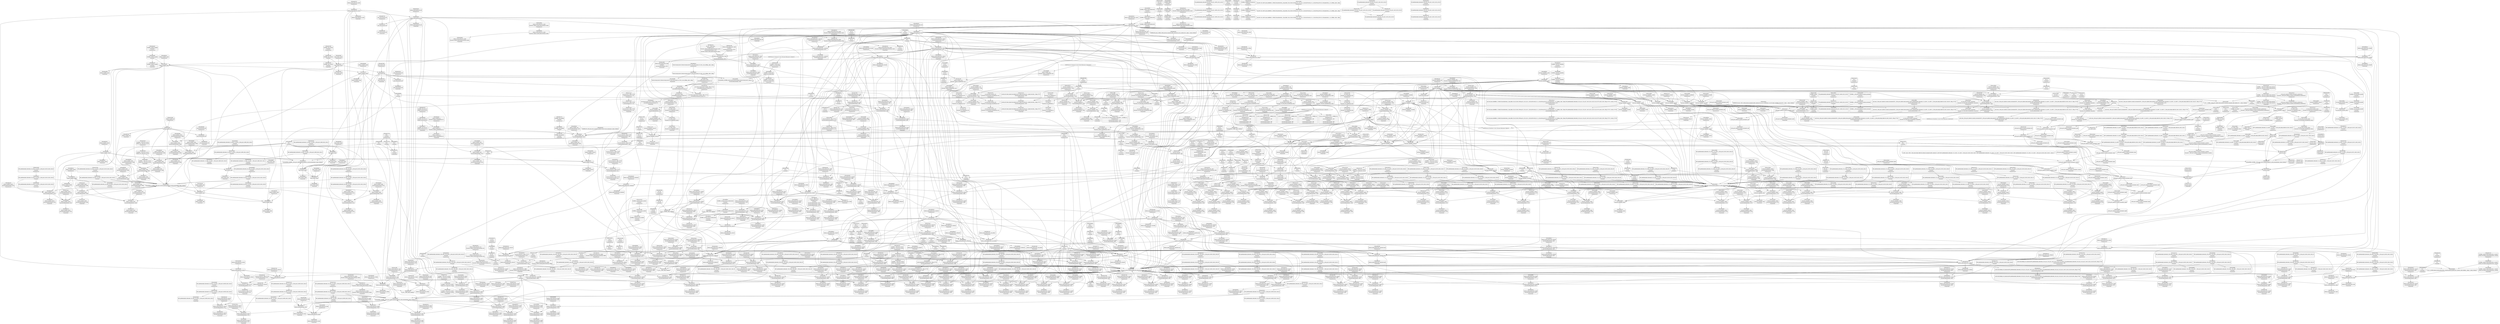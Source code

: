 digraph {
	CE0x4c33ca0 [shape=record,shape=Mrecord,label="{CE0x4c33ca0|avc_audit:_ssid|Function::avc_audit&Arg::ssid::}"]
	CE0x5ea2130 [shape=record,shape=Mrecord,label="{CE0x5ea2130|i64_2|*Constant*}"]
	CE0x4c23760 [shape=record,shape=Mrecord,label="{CE0x4c23760|cred_has_capability:_u|security/selinux/hooks.c,1563|*SummSink*}"]
	CE0x4b94e80 [shape=record,shape=Mrecord,label="{CE0x4b94e80|selinux_inode_getsecurity:_i_security|security/selinux/hooks.c,3073}"]
	CE0x4c4f3b0 [shape=record,shape=Mrecord,label="{CE0x4c4f3b0|GLOBAL:_avc_has_perm_noaudit|*Constant*}"]
	CE0x4bdc250 [shape=record,shape=Mrecord,label="{CE0x4bdc250|i64*_getelementptr_inbounds_(_26_x_i64_,_26_x_i64_*___llvm_gcov_ctr242,_i64_0,_i64_3)|*Constant*|*SummSource*}"]
	CE0x4b56e40 [shape=record,shape=Mrecord,label="{CE0x4b56e40|i64_0|*Constant*}"]
	CE0x4c57b00 [shape=record,shape=Mrecord,label="{CE0x4c57b00|i32_1575|*Constant*|*SummSource*}"]
	CE0x4bcc450 [shape=record,shape=Mrecord,label="{CE0x4bcc450|selinux_inode_getsecurity:_tmp2|*LoadInst*|security/selinux/hooks.c,3073|*SummSource*}"]
	CE0x4bff420 [shape=record,shape=Mrecord,label="{CE0x4bff420|selinux_inode_getsecurity:_tmp35|security/selinux/hooks.c,3093}"]
	CE0x4b9ce50 [shape=record,shape=Mrecord,label="{CE0x4b9ce50|selinux_capable:_tmp9|security/selinux/hooks.c,2011|*SummSink*}"]
	CE0x4c58fc0 [shape=record,shape=Mrecord,label="{CE0x4c58fc0|i64*_getelementptr_inbounds_(_21_x_i64_,_21_x_i64_*___llvm_gcov_ctr143,_i64_0,_i64_12)|*Constant*}"]
	CE0x4c00f70 [shape=record,shape=Mrecord,label="{CE0x4c00f70|i64_21|*Constant*|*SummSource*}"]
	CE0x4bd38d0 [shape=record,shape=Mrecord,label="{CE0x4bd38d0|selinux_inode_getsecurity:_tmp52|security/selinux/hooks.c,3101|*SummSource*}"]
	CE0x4b98c00 [shape=record,shape=Mrecord,label="{CE0x4b98c00|cred_sid:_cred|Function::cred_sid&Arg::cred::|*SummSink*}"]
	CE0x4b63e20 [shape=record,shape=Mrecord,label="{CE0x4b63e20|selinux_inode_getsecurity:_buffer|Function::selinux_inode_getsecurity&Arg::buffer::|*SummSink*}"]
	CE0x4bfd4c0 [shape=record,shape=Mrecord,label="{CE0x4bfd4c0|i64*_getelementptr_inbounds_(_26_x_i64_,_26_x_i64_*___llvm_gcov_ctr242,_i64_0,_i64_16)|*Constant*|*SummSink*}"]
	CE0x4c31170 [shape=record,shape=Mrecord,label="{CE0x4c31170|i64*_null|*Constant*}"]
	CE0x4bdd2a0 [shape=record,shape=Mrecord,label="{CE0x4bdd2a0|selinux_inode_getsecurity:_tmp10|security/selinux/hooks.c,3087}"]
	CE0x4c23ff0 [shape=record,shape=Mrecord,label="{CE0x4c23ff0|cred_has_capability:_type|security/selinux/hooks.c,1562|*SummSource*}"]
	CE0x4bf9620 [shape=record,shape=Mrecord,label="{CE0x4bf9620|selinux_inode_getsecurity:_tmp34|security/selinux/hooks.c,3090}"]
	CE0x4c193a0 [shape=record,shape=Mrecord,label="{CE0x4c193a0|i64*_getelementptr_inbounds_(_2_x_i64_,_2_x_i64_*___llvm_gcov_ctr131,_i64_0,_i64_0)|*Constant*|*SummSink*}"]
	CE0x4bdec40 [shape=record,shape=Mrecord,label="{CE0x4bdec40|selinux_inode_getsecurity:_tmp8|security/selinux/hooks.c,3076}"]
	CE0x4b56870 [shape=record,shape=Mrecord,label="{CE0x4b56870|i64*_getelementptr_inbounds_(_6_x_i64_,_6_x_i64_*___llvm_gcov_ctr338,_i64_0,_i64_0)|*Constant*|*SummSink*}"]
	CE0x4c33680 [shape=record,shape=Mrecord,label="{CE0x4c33680|GLOBAL:_avc_audit|*Constant*|*SummSink*}"]
	CE0x4c31ac0 [shape=record,shape=Mrecord,label="{CE0x4c31ac0|cred_has_capability:_call3|security/selinux/hooks.c,1573|*SummSink*}"]
	CE0x4c5c790 [shape=record,shape=Mrecord,label="{CE0x4c5c790|cred_has_capability:_tmp14|security/selinux/hooks.c,1575}"]
	CE0x4c01c40 [shape=record,shape=Mrecord,label="{CE0x4c01c40|selinux_inode_getsecurity:_call13|security/selinux/hooks.c,3093|*SummSink*}"]
	CE0x4b786a0 [shape=record,shape=Mrecord,label="{CE0x4b786a0|cred_has_capability:_do.body4|*SummSource*}"]
	CE0x4c2dbe0 [shape=record,shape=Mrecord,label="{CE0x4c2dbe0|cred_has_capability:_and|security/selinux/hooks.c,1559|*SummSource*}"]
	CE0x4b57af0 [shape=record,shape=Mrecord,label="{CE0x4b57af0|i64*_getelementptr_inbounds_(_6_x_i64_,_6_x_i64_*___llvm_gcov_ctr338,_i64_0,_i64_3)|*Constant*|*SummSource*}"]
	CE0x4b43680 [shape=record,shape=Mrecord,label="{CE0x4b43680|i64_1|*Constant*|*SummSource*}"]
	CE0x4bee530 [shape=record,shape=Mrecord,label="{CE0x4bee530|selinux_inode_getsecurity:_tmp28|security/selinux/hooks.c,3089}"]
	CE0x4b8cc60 [shape=record,shape=Mrecord,label="{CE0x4b8cc60|selinux_inode_getsecurity:_if.end|*SummSource*}"]
	CE0x4c5ae10 [shape=record,shape=Mrecord,label="{CE0x4c5ae10|cred_has_capability:_tmp11|security/selinux/hooks.c,1575}"]
	CE0x4b480b0 [shape=record,shape=Mrecord,label="{CE0x4b480b0|selinux_inode_getsecctx:_tmp2|security/selinux/hooks.c,5737|*SummSource*}"]
	CE0x4bd1a30 [shape=record,shape=Mrecord,label="{CE0x4bd1a30|selinux_inode_getsecurity:_tmp48|security/selinux/hooks.c,3097}"]
	CE0x4bc60e0 [shape=record,shape=Mrecord,label="{CE0x4bc60e0|i64*_getelementptr_inbounds_(_2_x_i64_,_2_x_i64_*___llvm_gcov_ctr98,_i64_0,_i64_1)|*Constant*}"]
	CE0x4b88810 [shape=record,shape=Mrecord,label="{CE0x4b88810|get_current:_tmp2|*SummSource*}"]
	CE0x4c58470 [shape=record,shape=Mrecord,label="{CE0x4c58470|i64*_getelementptr_inbounds_(_21_x_i64_,_21_x_i64_*___llvm_gcov_ctr143,_i64_0,_i64_8)|*Constant*|*SummSource*}"]
	CE0x4c030f0 [shape=record,shape=Mrecord,label="{CE0x4c030f0|i64_17|*Constant*}"]
	CE0x4b3cc60 [shape=record,shape=Mrecord,label="{CE0x4b3cc60|selinux_inode_getsecctx:_if.end|*SummSource*}"]
	CE0x4c14c50 [shape=record,shape=Mrecord,label="{CE0x4c14c50|i64*_getelementptr_inbounds_(_21_x_i64_,_21_x_i64_*___llvm_gcov_ctr143,_i64_0,_i64_18)|*Constant*|*SummSink*}"]
	CE0x4bfa2b0 [shape=record,shape=Mrecord,label="{CE0x4bfa2b0|selinux_inode_getsecurity:_tmp39|security/selinux/hooks.c,3094|*SummSource*}"]
	CE0x4bfac50 [shape=record,shape=Mrecord,label="{CE0x4bfac50|selinux_inode_getsecurity:_tmp41|security/selinux/hooks.c,3094}"]
	CE0x4b6e3b0 [shape=record,shape=Mrecord,label="{CE0x4b6e3b0|get_current:_tmp1|*SummSource*}"]
	CE0x4c60900 [shape=record,shape=Mrecord,label="{CE0x4c60900|i32_1|*Constant*}"]
	CE0x4b517b0 [shape=record,shape=Mrecord,label="{CE0x4b517b0|i64*_getelementptr_inbounds_(_6_x_i64_,_6_x_i64_*___llvm_gcov_ctr338,_i64_0,_i64_0)|*Constant*}"]
	CE0x4b70080 [shape=record,shape=Mrecord,label="{CE0x4b70080|i64*_getelementptr_inbounds_(_26_x_i64_,_26_x_i64_*___llvm_gcov_ctr242,_i64_0,_i64_0)|*Constant*|*SummSource*}"]
	CE0x4b9b640 [shape=record,shape=Mrecord,label="{CE0x4b9b640|selinux_inode_getsecurity:_tmp54|security/selinux/hooks.c,3101|*SummSink*}"]
	CE0x4c4ddc0 [shape=record,shape=Mrecord,label="{CE0x4c4ddc0|_call_void___llvm_gcov_indirect_counter_increment(i32*___llvm_gcov_global_state_pred145,_i64**_getelementptr_inbounds_(_3_x_i64*_,_3_x_i64*_*___llvm_gcda_edge_table144,_i64_0,_i64_2)),_!dbg_!27732|security/selinux/hooks.c,1570|*SummSink*}"]
	CE0x4b60220 [shape=record,shape=Mrecord,label="{CE0x4b60220|selinux_inode_getsecurity:_inode|Function::selinux_inode_getsecurity&Arg::inode::|*SummSource*}"]
	CE0x4c39020 [shape=record,shape=Mrecord,label="{CE0x4c39020|cred_has_capability:_tmp22|security/selinux/hooks.c,1582}"]
	CE0x4b45440 [shape=record,shape=Mrecord,label="{CE0x4b45440|selinux_inode_getsecctx:_ctxlen|Function::selinux_inode_getsecctx&Arg::ctxlen::|*SummSource*}"]
	CE0x4b9e820 [shape=record,shape=Mrecord,label="{CE0x4b9e820|GLOBAL:_kfree|*Constant*|*SummSink*}"]
	CE0x4b6e170 [shape=record,shape=Mrecord,label="{CE0x4b6e170|selinux_inode_getsecurity:_if.else|*SummSink*}"]
	CE0x4c30cc0 [shape=record,shape=Mrecord,label="{CE0x4c30cc0|__llvm_gcov_indirect_counter_increment:_predecessor|Function::__llvm_gcov_indirect_counter_increment&Arg::predecessor::|*SummSource*}"]
	CE0x4be6480 [shape=record,shape=Mrecord,label="{CE0x4be6480|_call_void_lockdep_rcu_suspicious(i8*_getelementptr_inbounds_(_25_x_i8_,_25_x_i8_*_.str3,_i32_0,_i32_0),_i32_3087,_i8*_getelementptr_inbounds_(_45_x_i8_,_45_x_i8_*_.str12,_i32_0,_i32_0))_#10,_!dbg_!27740|security/selinux/hooks.c,3087|*SummSource*}"]
	CE0x4c400f0 [shape=record,shape=Mrecord,label="{CE0x4c400f0|i64*_null|*Constant*|*SummSink*}"]
	CE0x4bc54c0 [shape=record,shape=Mrecord,label="{CE0x4bc54c0|selinux_capable:_tmp6|security/selinux/hooks.c,2009|*SummSource*}"]
	CE0x4b8dbc0 [shape=record,shape=Mrecord,label="{CE0x4b8dbc0|selinux_inode_getsecurity:_if.end6|*SummSink*}"]
	CE0x4b914f0 [shape=record,shape=Mrecord,label="{CE0x4b914f0|selinux_inode_getsecurity:_out_nofree|*SummSink*}"]
	CE0x4b5da40 [shape=record,shape=Mrecord,label="{CE0x4b5da40|selinux_inode_getsecctx:_call|security/selinux/hooks.c,5735|*SummSink*}"]
	CE0x69781e0 [shape=record,shape=Mrecord,label="{CE0x69781e0|selinux_inode_getsecctx:_tmp3|security/selinux/hooks.c,5737|*SummSource*}"]
	CE0x4b957e0 [shape=record,shape=Mrecord,label="{CE0x4b957e0|selinux_inode_getsecurity:_if.end20|*SummSink*}"]
	CE0x4b635b0 [shape=record,shape=Mrecord,label="{CE0x4b635b0|_ret_i32_%retval.0,_!dbg_!27724|security/selinux/hooks.c,5741|*SummSink*}"]
	CE0x4b36620 [shape=record,shape=Mrecord,label="{CE0x4b36620|i64_5|*Constant*|*SummSink*}"]
	CE0x4bd91b0 [shape=record,shape=Mrecord,label="{CE0x4bd91b0|selinux_inode_getsecurity:_tmp18|security/selinux/hooks.c,3087|*SummSource*}"]
	CE0x4bfc3c0 [shape=record,shape=Mrecord,label="{CE0x4bfc3c0|selinux_inode_getsecurity:_tmp42|security/selinux/hooks.c,3095|*SummSink*}"]
	CE0x4c16490 [shape=record,shape=Mrecord,label="{CE0x4c16490|cred_has_capability:_tmp31|security/selinux/hooks.c,1585|*SummSink*}"]
	CE0x4b8c280 [shape=record,shape=Mrecord,label="{CE0x4b8c280|i64*_getelementptr_inbounds_(_26_x_i64_,_26_x_i64_*___llvm_gcov_ctr242,_i64_0,_i64_0)|*Constant*}"]
	CE0x4b68c40 [shape=record,shape=Mrecord,label="{CE0x4b68c40|_ret_i32_%retval.0,_!dbg_!27779|security/selinux/hooks.c,3104|*SummSink*}"]
	CE0x4bbf1a0 [shape=record,shape=Mrecord,label="{CE0x4bbf1a0|cred_has_capability:_entry|*SummSink*}"]
	CE0x4c40380 [shape=record,shape=Mrecord,label="{CE0x4c40380|__llvm_gcov_indirect_counter_increment:_tmp3}"]
	CE0x4bdb540 [shape=record,shape=Mrecord,label="{CE0x4bdb540|selinux_inode_getsecurity:_tmp7|security/selinux/hooks.c,3075|*SummSink*}"]
	CE0x4b59060 [shape=record,shape=Mrecord,label="{CE0x4b59060|selinux_inode_getsecurity:_tmp58|security/selinux/hooks.c,3104|*SummSink*}"]
	CE0x4c646f0 [shape=record,shape=Mrecord,label="{CE0x4c646f0|i64*_getelementptr_inbounds_(_21_x_i64_,_21_x_i64_*___llvm_gcov_ctr143,_i64_0,_i64_0)|*Constant*|*SummSink*}"]
	CE0x4b64d50 [shape=record,shape=Mrecord,label="{CE0x4b64d50|selinux_inode_getsecctx:_if.then|*SummSource*}"]
	CE0x4b75480 [shape=record,shape=Mrecord,label="{CE0x4b75480|i64*_getelementptr_inbounds_(_2_x_i64_,_2_x_i64_*___llvm_gcov_ctr98,_i64_0,_i64_0)|*Constant*}"]
	CE0x4bebae0 [shape=record,shape=Mrecord,label="{CE0x4bebae0|selinux_capable:_ns|Function::selinux_capable&Arg::ns::|*SummSource*}"]
	CE0x5ea1f90 [shape=record,shape=Mrecord,label="{CE0x5ea1f90|selinux_inode_getsecctx:_cmp|security/selinux/hooks.c,5737|*SummSource*}"]
	CE0x4bd8440 [shape=record,shape=Mrecord,label="{CE0x4bd8440|i64*_getelementptr_inbounds_(_6_x_i64_,_6_x_i64_*___llvm_gcov_ctr142,_i64_0,_i64_0)|*Constant*|*SummSink*}"]
	CE0x4b58f80 [shape=record,shape=Mrecord,label="{CE0x4b58f80|i64*_getelementptr_inbounds_(_26_x_i64_,_26_x_i64_*___llvm_gcov_ctr242,_i64_0,_i64_25)|*Constant*|*SummSink*}"]
	CE0x4be9240 [shape=record,shape=Mrecord,label="{CE0x4be9240|i32_78|*Constant*|*SummSource*}"]
	CE0x4b89f60 [shape=record,shape=Mrecord,label="{CE0x4b89f60|i64*_getelementptr_inbounds_(_6_x_i64_,_6_x_i64_*___llvm_gcov_ctr142,_i64_0,_i64_3)|*Constant*|*SummSink*}"]
	CE0x4c36010 [shape=record,shape=Mrecord,label="{CE0x4c36010|cred_has_capability:_tmp22|security/selinux/hooks.c,1582|*SummSource*}"]
	CE0x4c14550 [shape=record,shape=Mrecord,label="{CE0x4c14550|cred_has_capability:_tmp28|security/selinux/hooks.c,1584}"]
	CE0x4c19000 [shape=record,shape=Mrecord,label="{CE0x4c19000|cred_has_capability:_tmp33|security/selinux/hooks.c,1586|*SummSource*}"]
	CE0x4c33e50 [shape=record,shape=Mrecord,label="{CE0x4c33e50|avc_audit:_ssid|Function::avc_audit&Arg::ssid::|*SummSink*}"]
	CE0x4bfd5a0 [shape=record,shape=Mrecord,label="{CE0x4bfd5a0|selinux_inode_getsecurity:_tmp36|security/selinux/hooks.c,3093|*SummSink*}"]
	CE0x4bf06b0 [shape=record,shape=Mrecord,label="{CE0x4bf06b0|selinux_inode_getsecurity:_tmp33|security/selinux/hooks.c,3090|*SummSink*}"]
	CE0x4b920f0 [shape=record,shape=Mrecord,label="{CE0x4b920f0|selinux_capable:_return}"]
	CE0x4b6dcc0 [shape=record,shape=Mrecord,label="{CE0x4b6dcc0|%struct.task_struct*_(%struct.task_struct**)*_asm_movq_%gs:$_1:P_,$0_,_r,im,_dirflag_,_fpsr_,_flags_|*SummSource*}"]
	CE0x4bd4040 [shape=record,shape=Mrecord,label="{CE0x4bd4040|0:_i8*,_:_CME:_elem_0:default:}"]
	CE0x4b8dde0 [shape=record,shape=Mrecord,label="{CE0x4b8dde0|selinux_inode_getsecurity:_do.end|*SummSource*}"]
	CE0x4c5d000 [shape=record,shape=Mrecord,label="{CE0x4c5d000|cred_has_capability:_tmp16|security/selinux/hooks.c,1576|*SummSource*}"]
	CE0x4b8b340 [shape=record,shape=Mrecord,label="{CE0x4b8b340|selinux_inode_getsecurity:_if.end14}"]
	CE0x4bc2200 [shape=record,shape=Mrecord,label="{CE0x4bc2200|cred_has_capability:_if.end10|*SummSource*}"]
	CE0x4c63760 [shape=record,shape=Mrecord,label="{CE0x4c63760|0:_i32,_4:_i32,_8:_i32,_12:_i32,_:_CMRE_0,4_|*MultipleSource*|security/selinux/hooks.c,196|*LoadInst*|security/selinux/hooks.c,196|security/selinux/hooks.c,197}"]
	CE0x4b895d0 [shape=record,shape=Mrecord,label="{CE0x4b895d0|selinux_capable:_tmp1}"]
	CE0x4c4df70 [shape=record,shape=Mrecord,label="{CE0x4c4df70|i64*_getelementptr_inbounds_(_21_x_i64_,_21_x_i64_*___llvm_gcov_ctr143,_i64_0,_i64_5)|*Constant*|*SummSource*}"]
	CE0x4c38f50 [shape=record,shape=Mrecord,label="{CE0x4c38f50|i64_16|*Constant*|*SummSink*}"]
	CE0x4c62c90 [shape=record,shape=Mrecord,label="{CE0x4c62c90|cred_has_capability:_sw.bb|*SummSource*}"]
	CE0x4c4f8e0 [shape=record,shape=Mrecord,label="{CE0x4c4f8e0|avc_has_perm_noaudit:_entry|*SummSource*}"]
	CE0x4c17ac0 [shape=record,shape=Mrecord,label="{CE0x4c17ac0|cred_has_capability:_retval.0|*SummSource*}"]
	CE0x4c38e30 [shape=record,shape=Mrecord,label="{CE0x4c38e30|i64_16|*Constant*}"]
	CE0x4c57d50 [shape=record,shape=Mrecord,label="{CE0x4c57d50|i64*_getelementptr_inbounds_(_21_x_i64_,_21_x_i64_*___llvm_gcov_ctr143,_i64_0,_i64_8)|*Constant*|*SummSink*}"]
	CE0x4b8c480 [shape=record,shape=Mrecord,label="{CE0x4b8c480|selinux_inode_getsecurity:_if.then|*SummSource*}"]
	CE0x4c62680 [shape=record,shape=Mrecord,label="{CE0x4c62680|GLOBAL:_avc_audit|*Constant*}"]
	CE0x4c38c70 [shape=record,shape=Mrecord,label="{CE0x4c38c70|i64_15|*Constant*|*SummSink*}"]
	CE0x4b36330 [shape=record,shape=Mrecord,label="{CE0x4b36330|i64_5|*Constant*}"]
	CE0x4be0350 [shape=record,shape=Mrecord,label="{CE0x4be0350|VOIDTB_TE_array:_GCRE_.str63_private_unnamed_addr_constant_8_x_i8_c_selinux_00_,_align_1:_elem_0:default:}"]
	CE0x4bfa050 [shape=record,shape=Mrecord,label="{CE0x4bfa050|selinux_inode_getsecurity:_tmp38|security/selinux/hooks.c,3094|*SummSink*}"]
	CE0x4c40d90 [shape=record,shape=Mrecord,label="{CE0x4c40d90|cred_has_capability:_tmp7|security/selinux/hooks.c,1574|*SummSink*}"]
	CE0x4bd1690 [shape=record,shape=Mrecord,label="{CE0x4bd1690|selinux_inode_getsecurity:_tmp47|security/selinux/hooks.c,3097|*SummSource*}"]
	CE0x4b91ab0 [shape=record,shape=Mrecord,label="{CE0x4b91ab0|selinux_capable:_if.then|*SummSink*}"]
	CE0x4c2bf70 [shape=record,shape=Mrecord,label="{CE0x4c2bf70|i32_1575|*Constant*|*SummSink*}"]
	CE0x4b48520 [shape=record,shape=Mrecord,label="{CE0x4b48520|selinux_inode_getsecctx:_tmp1}"]
	CE0x4bec290 [shape=record,shape=Mrecord,label="{CE0x4bec290|selinux_capable:_cap|Function::selinux_capable&Arg::cap::}"]
	CE0x4c18290 [shape=record,shape=Mrecord,label="{CE0x4c18290|cred_has_capability:_tmp32|security/selinux/hooks.c,1586}"]
	CE0x4c630a0 [shape=record,shape=Mrecord,label="{CE0x4c630a0|cred_sid:_tmp5|security/selinux/hooks.c,196}"]
	CE0x4be4210 [shape=record,shape=Mrecord,label="{CE0x4be4210|selinux_inode_getsecurity:_tmp22|security/selinux/hooks.c,3087|*SummSource*}"]
	CE0x4bef300 [shape=record,shape=Mrecord,label="{CE0x4bef300|selinux_inode_getsecurity:_tmp30|security/selinux/hooks.c,3089|*SummSource*}"]
	CE0x4b64ae0 [shape=record,shape=Mrecord,label="{CE0x4b64ae0|selinux_inode_getsecctx:_tmp9|security/selinux/hooks.c,5739|*SummSink*}"]
	CE0x4bbb600 [shape=record,shape=Mrecord,label="{CE0x4bbb600|selinux_capable:_tmp4|security/selinux/hooks.c,2008|*SummSource*}"]
	CE0x4c30480 [shape=record,shape=Mrecord,label="{CE0x4c30480|cred_sid:_entry|*SummSource*}"]
	CE0x4c2b290 [shape=record,shape=Mrecord,label="{CE0x4c2b290|cred_has_capability:_tmp8|security/selinux/hooks.c,1575|*SummSource*}"]
	CE0x4c4fc60 [shape=record,shape=Mrecord,label="{CE0x4c4fc60|avc_has_perm_noaudit:_ssid|Function::avc_has_perm_noaudit&Arg::ssid::}"]
	CE0x4bbe9d0 [shape=record,shape=Mrecord,label="{CE0x4bbe9d0|selinux_capable:_tmp11|security/selinux/hooks.c,2012}"]
	CE0x4b8ec10 [shape=record,shape=Mrecord,label="{CE0x4b8ec10|selinux_inode_getsecurity:_return|*SummSource*}"]
	CE0x4c26820 [shape=record,shape=Mrecord,label="{CE0x4c26820|i64*_getelementptr_inbounds_(_21_x_i64_,_21_x_i64_*___llvm_gcov_ctr143,_i64_0,_i64_6)|*Constant*|*SummSource*}"]
	CE0x4c51450 [shape=record,shape=Mrecord,label="{CE0x4c51450|_ret_i32_%rc.0,_!dbg_!27793|security/selinux/avc.c,744}"]
	CE0x4c5a740 [shape=record,shape=Mrecord,label="{CE0x4c5a740|cred_has_capability:_tmp10|security/selinux/hooks.c,1575}"]
	CE0x4b8ecd0 [shape=record,shape=Mrecord,label="{CE0x4b8ecd0|selinux_inode_getsecurity:_return|*SummSink*}"]
	CE0x4c2e0a0 [shape=record,shape=Mrecord,label="{CE0x4c2e0a0|cred_sid:_security|security/selinux/hooks.c,196|*SummSource*}"]
	CE0x4bebeb0 [shape=record,shape=Mrecord,label="{CE0x4bebeb0|i32_33|*Constant*}"]
	CE0x4b889a0 [shape=record,shape=Mrecord,label="{CE0x4b889a0|selinux_inode_getsecurity:_if.then10|*SummSink*}"]
	CE0x4c61ff0 [shape=record,shape=Mrecord,label="{CE0x4c61ff0|cred_has_capability:_call8|security/selinux/hooks.c,1581|*SummSource*}"]
	CE0x4bdae60 [shape=record,shape=Mrecord,label="{CE0x4bdae60|selinux_inode_getsecurity:_tmp6|security/selinux/hooks.c,3075|*SummSource*}"]
	CE0x4c307c0 [shape=record,shape=Mrecord,label="{CE0x4c307c0|__llvm_gcov_indirect_counter_increment:_tmp2}"]
	CE0x4b6f640 [shape=record,shape=Mrecord,label="{CE0x4b6f640|cred_has_capability:_return}"]
	CE0x4bd9f00 [shape=record,shape=Mrecord,label="{CE0x4bd9f00|selinux_inode_getsecurity:_tmp4|security/selinux/hooks.c,3075|*SummSink*}"]
	CE0x4c430b0 [shape=record,shape=Mrecord,label="{CE0x4c430b0|_ret_i32_%tmp6,_!dbg_!27716|security/selinux/hooks.c,197}"]
	CE0x4b8bfe0 [shape=record,shape=Mrecord,label="{CE0x4b8bfe0|__llvm_gcov_indirect_counter_increment:_tmp5|*SummSink*}"]
	CE0x4c17410 [shape=record,shape=Mrecord,label="{CE0x4c17410|i32_-22|*Constant*}"]
	CE0x4b9eed0 [shape=record,shape=Mrecord,label="{CE0x4b9eed0|i64*_getelementptr_inbounds_(_26_x_i64_,_26_x_i64_*___llvm_gcov_ctr242,_i64_0,_i64_24)|*Constant*|*SummSource*}"]
	CE0x4c4e9f0 [shape=record,shape=Mrecord,label="{CE0x4c4e9f0|i16_47|*Constant*|*SummSink*}"]
	CE0x4b88ab0 [shape=record,shape=Mrecord,label="{CE0x4b88ab0|selinux_inode_getsecurity:_if.end17}"]
	CE0x4c56400 [shape=record,shape=Mrecord,label="{CE0x4c56400|cred_has_capability:_sw.bb|*SummSink*}"]
	CE0x4bde180 [shape=record,shape=Mrecord,label="{CE0x4bde180|selinux_inode_getsecurity:_call1|security/selinux/hooks.c,3087|*SummSink*}"]
	CE0x4c36cc0 [shape=record,shape=Mrecord,label="{CE0x4c36cc0|cred_has_capability:_tmp24|security/selinux/hooks.c,1582|*SummSink*}"]
	CE0x4c24810 [shape=record,shape=Mrecord,label="{CE0x4c24810|_switch_i32_%shr,_label_%sw.default_i32_0,_label_%sw.bb_i32_1,_label_%sw.bb2_,_!dbg_!27727|security/selinux/hooks.c,1565|*SummSink*}"]
	CE0x4bfaf90 [shape=record,shape=Mrecord,label="{CE0x4bfaf90|selinux_inode_getsecurity:_tmp41|security/selinux/hooks.c,3094|*SummSink*}"]
	CE0x4bf0940 [shape=record,shape=Mrecord,label="{CE0x4bf0940|selinux_inode_getsecurity:_tmp33|security/selinux/hooks.c,3090}"]
	CE0x4c14cc0 [shape=record,shape=Mrecord,label="{CE0x4c14cc0|cred_has_capability:_tmp28|security/selinux/hooks.c,1584|*SummSink*}"]
	CE0x4bfc2a0 [shape=record,shape=Mrecord,label="{CE0x4bfc2a0|i64*_getelementptr_inbounds_(_26_x_i64_,_26_x_i64_*___llvm_gcov_ctr242,_i64_0,_i64_19)|*Constant*|*SummSource*}"]
	CE0x4b7c0a0 [shape=record,shape=Mrecord,label="{CE0x4b7c0a0|selinux_inode_getsecctx:_ctx|Function::selinux_inode_getsecctx&Arg::ctx::}"]
	CE0x4c15c40 [shape=record,shape=Mrecord,label="{CE0x4c15c40|cred_has_capability:_tmp30|security/selinux/hooks.c,1585|*SummSource*}"]
	CE0x4b8cf40 [shape=record,shape=Mrecord,label="{CE0x4b8cf40|selinux_capable:_call|security/selinux/hooks.c,2007}"]
	CE0x4b60860 [shape=record,shape=Mrecord,label="{CE0x4b60860|i32_0|*Constant*}"]
	CE0x4b99180 [shape=record,shape=Mrecord,label="{CE0x4b99180|selinux_capable:_return|*SummSource*}"]
	CE0x4c4f070 [shape=record,shape=Mrecord,label="{CE0x4c4f070|cred_has_capability:_call7|security/selinux/hooks.c,1579|*SummSource*}"]
	CE0x4c17700 [shape=record,shape=Mrecord,label="{CE0x4c17700|i32_-22|*Constant*|*SummSink*}"]
	CE0x4c59320 [shape=record,shape=Mrecord,label="{CE0x4c59320|i64*_getelementptr_inbounds_(_21_x_i64_,_21_x_i64_*___llvm_gcov_ctr143,_i64_0,_i64_12)|*Constant*|*SummSource*}"]
	CE0x4ba2e60 [shape=record,shape=Mrecord,label="{CE0x4ba2e60|selinux_inode_getsecurity:_size|security/selinux/hooks.c, 3070}"]
	CE0x4c5eba0 [shape=record,shape=Mrecord,label="{CE0x4c5eba0|_call_void___llvm_gcov_indirect_counter_increment(i32*___llvm_gcov_global_state_pred145,_i64**_getelementptr_inbounds_(_3_x_i64*_,_3_x_i64*_*___llvm_gcda_edge_table144,_i64_0,_i64_2)),_!dbg_!27732|security/selinux/hooks.c,1570|*SummSource*}"]
	CE0x4b9fd40 [shape=record,shape=Mrecord,label="{CE0x4b9fd40|i32_-95|*Constant*}"]
	CE0x4be4dd0 [shape=record,shape=Mrecord,label="{CE0x4be4dd0|i64*_getelementptr_inbounds_(_26_x_i64_,_26_x_i64_*___llvm_gcov_ctr242,_i64_0,_i64_11)|*Constant*}"]
	CE0x4b8cd40 [shape=record,shape=Mrecord,label="{CE0x4b8cd40|selinux_inode_getsecurity:_if.end|*SummSink*}"]
	CE0x4b79a00 [shape=record,shape=Mrecord,label="{CE0x4b79a00|selinux_inode_getsecurity:_if.then19}"]
	CE0x4c40ed0 [shape=record,shape=Mrecord,label="{CE0x4c40ed0|cred_has_capability:_tmp7|security/selinux/hooks.c,1574}"]
	CE0x4b50dd0 [shape=record,shape=Mrecord,label="{CE0x4b50dd0|selinux_inode_getsecurity:_name|Function::selinux_inode_getsecurity&Arg::name::}"]
	CE0x4c522b0 [shape=record,shape=Mrecord,label="{CE0x4c522b0|cred_has_capability:_cmp|security/selinux/hooks.c,1580|*SummSink*}"]
	CE0x4bdbc60 [shape=record,shape=Mrecord,label="{CE0x4bdbc60|_ret_i32_%retval.0,_!dbg_!27725|security/selinux/hooks.c,2012}"]
	CE0x4c38ea0 [shape=record,shape=Mrecord,label="{CE0x4c38ea0|i64_16|*Constant*|*SummSource*}"]
	CE0x4b70240 [shape=record,shape=Mrecord,label="{CE0x4b70240|COLLAPSED:_GCMRE___llvm_gcov_ctr242_internal_global_26_x_i64_zeroinitializer:_elem_0:default:}"]
	CE0x4b9c8b0 [shape=record,shape=Mrecord,label="{CE0x4b9c8b0|selinux_inode_getsecurity:_tmp57|security/selinux/hooks.c,3104}"]
	CE0x4c41ec0 [shape=record,shape=Mrecord,label="{CE0x4c41ec0|cred_has_capability:_do.cond|*SummSource*}"]
	CE0x4b9c010 [shape=record,shape=Mrecord,label="{CE0x4b9c010|i32_-95|*Constant*|*SummSource*}"]
	CE0x4b95160 [shape=record,shape=Mrecord,label="{CE0x4b95160|selinux_capable:_tobool|security/selinux/hooks.c,2008|*SummSink*}"]
	CE0x4c239f0 [shape=record,shape=Mrecord,label="{CE0x4c239f0|cred_has_capability:_cap1|security/selinux/hooks.c,1563|*SummSink*}"]
	CE0x4bc0d30 [shape=record,shape=Mrecord,label="{CE0x4bc0d30|selinux_capable:_retval.0|*SummSink*}"]
	CE0x4b9a150 [shape=record,shape=Mrecord,label="{CE0x4b9a150|i64*_getelementptr_inbounds_(_26_x_i64_,_26_x_i64_*___llvm_gcov_ctr242,_i64_0,_i64_23)|*Constant*|*SummSource*}"]
	CE0x4bfde70 [shape=record,shape=Mrecord,label="{CE0x4bfde70|selinux_inode_getsecurity:_tmp36|security/selinux/hooks.c,3093|*SummSource*}"]
	CE0x4bdda20 [shape=record,shape=Mrecord,label="{CE0x4bdda20|selinux_inode_getsecurity:_tmp11|security/selinux/hooks.c,3087|*SummSource*}"]
	CE0x4c53750 [shape=record,shape=Mrecord,label="{CE0x4c53750|cred_has_capability:_tmp20|security/selinux/hooks.c,1580|*SummSource*}"]
	CE0x4beb5b0 [shape=record,shape=Mrecord,label="{CE0x4beb5b0|GLOBAL:_init_user_ns|Global_var:init_user_ns}"]
	CE0x4b98f80 [shape=record,shape=Mrecord,label="{CE0x4b98f80|selinux_inode_getsecurity:_i_security|security/selinux/hooks.c,3073|*SummSink*}"]
	CE0x4c34520 [shape=record,shape=Mrecord,label="{CE0x4c34520|avc_audit:_tclass|Function::avc_audit&Arg::tclass::|*SummSource*}"]
	CE0x4bd3150 [shape=record,shape=Mrecord,label="{CE0x4bd3150|selinux_inode_getsecurity:_tmp50|security/selinux/hooks.c,3098|*SummSource*}"]
	CE0x4c2b220 [shape=record,shape=Mrecord,label="{CE0x4c2b220|cred_has_capability:_tmp8|security/selinux/hooks.c,1575}"]
	CE0x4b8caa0 [shape=record,shape=Mrecord,label="{CE0x4b8caa0|selinux_inode_getsecurity:_land.lhs.true|*SummSink*}"]
	CE0x4b9d310 [shape=record,shape=Mrecord,label="{CE0x4b9d310|selinux_capable:_tmp9|security/selinux/hooks.c,2011|*SummSource*}"]
	CE0x4b6dfa0 [shape=record,shape=Mrecord,label="{CE0x4b6dfa0|selinux_inode_getsecurity:_if.else}"]
	CE0x4b43cb0 [shape=record,shape=Mrecord,label="{CE0x4b43cb0|selinux_inode_getsecctx:_bb|*SummSource*}"]
	CE0x4be66e0 [shape=record,shape=Mrecord,label="{CE0x4be66e0|i64*_getelementptr_inbounds_(_26_x_i64_,_26_x_i64_*___llvm_gcov_ctr242,_i64_0,_i64_12)|*Constant*|*SummSource*}"]
	CE0x4b5c510 [shape=record,shape=Mrecord,label="{CE0x4b5c510|56:_i8*,_:_CRE_56,64_|*MultipleSource*|Function::selinux_inode_getsecurity&Arg::inode::|security/selinux/hooks.c,3073|Function::selinux_inode_getsecctx&Arg::inode::}"]
	CE0x4b47940 [shape=record,shape=Mrecord,label="{CE0x4b47940|selinux_inode_getsecctx:_tmp11|security/selinux/hooks.c,5741|*SummSource*}"]
	CE0x4b3d2c0 [shape=record,shape=Mrecord,label="{CE0x4b3d2c0|selinux_inode_getsecurity:_entry|*SummSource*}"]
	"CONST[source:2(external),value:0(static)][purpose:{operation}]"
	CE0x4be4f90 [shape=record,shape=Mrecord,label="{CE0x4be4f90|i64*_getelementptr_inbounds_(_26_x_i64_,_26_x_i64_*___llvm_gcov_ctr242,_i64_0,_i64_11)|*Constant*|*SummSource*}"]
	CE0x4bdafe0 [shape=record,shape=Mrecord,label="{CE0x4bdafe0|selinux_inode_getsecurity:_tmp6|security/selinux/hooks.c,3075|*SummSink*}"]
	CE0x4beecd0 [shape=record,shape=Mrecord,label="{CE0x4beecd0|selinux_inode_getsecurity:_tmp29|security/selinux/hooks.c,3089|*SummSource*}"]
	CE0x4bd4200 [shape=record,shape=Mrecord,label="{CE0x4bd4200|selinux_inode_getsecurity:_tmp52|security/selinux/hooks.c,3101}"]
	CE0x4b59f50 [shape=record,shape=Mrecord,label="{CE0x4b59f50|get_current:_tmp4|./arch/x86/include/asm/current.h,14}"]
	CE0x4c14d30 [shape=record,shape=Mrecord,label="{CE0x4c14d30|cred_has_capability:_tmp29|security/selinux/hooks.c,1584|*SummSink*}"]
	CE0x4be0e70 [shape=record,shape=Mrecord,label="{CE0x4be0e70|selinux_inode_getsecurity:_tmp20|security/selinux/hooks.c,3087|*SummSource*}"]
	CE0x4c30eb0 [shape=record,shape=Mrecord,label="{CE0x4c30eb0|__llvm_gcov_indirect_counter_increment:_tmp2|*SummSink*}"]
	CE0x4be3630 [shape=record,shape=Mrecord,label="{CE0x4be3630|i64*_getelementptr_inbounds_(_26_x_i64_,_26_x_i64_*___llvm_gcov_ctr242,_i64_0,_i64_12)|*Constant*}"]
	CE0x4bf1970 [shape=record,shape=Mrecord,label="{CE0x4bf1970|selinux_inode_getsecurity:_sid|security/selinux/hooks.c,3090}"]
	CE0x4c52c30 [shape=record,shape=Mrecord,label="{CE0x4c52c30|GLOBAL:___llvm_gcov_ctr143|Global_var:__llvm_gcov_ctr143}"]
	CE0x4b61910 [shape=record,shape=Mrecord,label="{CE0x4b61910|selinux_inode_getsecctx:_tmp4|security/selinux/hooks.c,5737|*SummSink*}"]
	CE0x4b8c900 [shape=record,shape=Mrecord,label="{CE0x4b8c900|selinux_capable:_tmp2|security/selinux/hooks.c,2008|*SummSink*}"]
	CE0x4c346e0 [shape=record,shape=Mrecord,label="{CE0x4c346e0|avc_audit:_tclass|Function::avc_audit&Arg::tclass::|*SummSink*}"]
	CE0x4bbf450 [shape=record,shape=Mrecord,label="{CE0x4bbf450|cred_has_capability:_cred|Function::cred_has_capability&Arg::cred::}"]
	CE0x4bd8a20 [shape=record,shape=Mrecord,label="{CE0x4bd8a20|selinux_inode_getsecurity:_tmp17|security/selinux/hooks.c,3087}"]
	CE0x4c3c790 [shape=record,shape=Mrecord,label="{CE0x4c3c790|i64*_getelementptr_inbounds_(_21_x_i64_,_21_x_i64_*___llvm_gcov_ctr143,_i64_0,_i64_4)|*Constant*|*SummSource*}"]
	CE0x4bbf870 [shape=record,shape=Mrecord,label="{CE0x4bbf870|cred_has_capability:_cap|Function::cred_has_capability&Arg::cap::}"]
	CE0x6a39930 [shape=record,shape=Mrecord,label="{CE0x6a39930|selinux_inode_getsecctx:_inode|Function::selinux_inode_getsecctx&Arg::inode::}"]
	CE0x4b5f880 [shape=record,shape=Mrecord,label="{CE0x4b5f880|selinux_inode_getsecctx:_tmp11|security/selinux/hooks.c,5741|*SummSink*}"]
	CE0x4c57ff0 [shape=record,shape=Mrecord,label="{CE0x4c57ff0|i64_12|*Constant*}"]
	CE0x4bd9370 [shape=record,shape=Mrecord,label="{CE0x4bd9370|selinux_inode_getsecurity:_tmp18|security/selinux/hooks.c,3087|*SummSink*}"]
	CE0x4bead00 [shape=record,shape=Mrecord,label="{CE0x4bead00|selinux_capable:_entry}"]
	CE0x4b382b0 [shape=record,shape=Mrecord,label="{CE0x4b382b0|selinux_inode_getsecurity:_tmp15|security/selinux/hooks.c,3087|*SummSink*}"]
	CE0x4c19700 [shape=record,shape=Mrecord,label="{CE0x4c19700|cred_sid:_bb|*SummSink*}"]
	CE0x4b76cb0 [shape=record,shape=Mrecord,label="{CE0x4b76cb0|i8_3|*Constant*|*SummSink*}"]
	CE0x4c36f40 [shape=record,shape=Mrecord,label="{CE0x4c36f40|cred_has_capability:_tmp25|security/selinux/hooks.c,1582}"]
	CE0x4b9d820 [shape=record,shape=Mrecord,label="{CE0x4b9d820|selinux_capable:_call1|security/selinux/hooks.c,2011}"]
	CE0x4b6ec40 [shape=record,shape=Mrecord,label="{CE0x4b6ec40|cred_has_capability:_bb|*SummSource*}"]
	CE0x4ba1e40 [shape=record,shape=Mrecord,label="{CE0x4ba1e40|GLOBAL:_current_task|Global_var:current_task|*SummSource*}"]
	CE0x4be6000 [shape=record,shape=Mrecord,label="{CE0x4be6000|i8_1|*Constant*|*SummSink*}"]
	CE0x4b52b80 [shape=record,shape=Mrecord,label="{CE0x4b52b80|selinux_inode_getsecctx:_tmp|*SummSource*}"]
	CE0x4c34160 [shape=record,shape=Mrecord,label="{CE0x4c34160|avc_audit:_tsid|Function::avc_audit&Arg::tsid::|*SummSource*}"]
	CE0x4c5af50 [shape=record,shape=Mrecord,label="{CE0x4c5af50|cred_has_capability:_tmp11|security/selinux/hooks.c,1575|*SummSource*}"]
	CE0x4b6fa40 [shape=record,shape=Mrecord,label="{CE0x4b6fa40|selinux_inode_getsecurity:_context|security/selinux/hooks.c, 3072|*SummSource*}"]
	CE0x4c57370 [shape=record,shape=Mrecord,label="{CE0x4c57370|cred_sid:_tmp4|*LoadInst*|security/selinux/hooks.c,196}"]
	CE0x4c37230 [shape=record,shape=Mrecord,label="{CE0x4c37230|cred_has_capability:_tmp25|security/selinux/hooks.c,1582|*SummSink*}"]
	CE0x4bd9970 [shape=record,shape=Mrecord,label="{CE0x4bd9970|i64_2|*Constant*}"]
	CE0x4c507a0 [shape=record,shape=Mrecord,label="{CE0x4c507a0|avc_has_perm_noaudit:_tclass|Function::avc_has_perm_noaudit&Arg::tclass::|*SummSource*}"]
	CE0x4c631d0 [shape=record,shape=Mrecord,label="{CE0x4c631d0|i32_31|*Constant*}"]
	CE0x4c51c90 [shape=record,shape=Mrecord,label="{CE0x4c51c90|_ret_i32_%rc.0,_!dbg_!27793|security/selinux/avc.c,744|*SummSink*}"]
	CE0x4ba2170 [shape=record,shape=Mrecord,label="{CE0x4ba2170|get_current:_tmp}"]
	CE0x4c3daf0 [shape=record,shape=Mrecord,label="{CE0x4c3daf0|i64*_getelementptr_inbounds_(_21_x_i64_,_21_x_i64_*___llvm_gcov_ctr143,_i64_0,_i64_6)|*Constant*|*SummSink*}"]
	CE0x4b945f0 [shape=record,shape=Mrecord,label="{CE0x4b945f0|selinux_capable:_tmp|*SummSource*}"]
	CE0x4bc0630 [shape=record,shape=Mrecord,label="{CE0x4bc0630|cred_has_capability:_if.end|*SummSource*}"]
	CE0x4c3e270 [shape=record,shape=Mrecord,label="{CE0x4c3e270|cred_has_capability:_bb}"]
	CE0x4b99330 [shape=record,shape=Mrecord,label="{CE0x4b99330|selinux_capable:_return|*SummSink*}"]
	CE0x4bfae10 [shape=record,shape=Mrecord,label="{CE0x4bfae10|selinux_inode_getsecurity:_tmp41|security/selinux/hooks.c,3094|*SummSource*}"]
	CE0x4be9590 [shape=record,shape=Mrecord,label="{CE0x4be9590|selinux_inode_getsecurity:_cred|security/selinux/hooks.c,3087|*SummSource*}"]
	CE0x4bee430 [shape=record,shape=Mrecord,label="{CE0x4bee430|i64_13|*Constant*|*SummSink*}"]
	CE0x4c62bc0 [shape=record,shape=Mrecord,label="{CE0x4c62bc0|cred_has_capability:_sw.bb}"]
	CE0x4b6ebb0 [shape=record,shape=Mrecord,label="{CE0x4b6ebb0|get_current:_tmp1}"]
	CE0x4c50920 [shape=record,shape=Mrecord,label="{CE0x4c50920|avc_has_perm_noaudit:_tclass|Function::avc_has_perm_noaudit&Arg::tclass::|*SummSink*}"]
	CE0x4b77010 [shape=record,shape=Mrecord,label="{CE0x4b77010|cred_sid:_tmp2|*SummSource*}"]
	CE0x4c356f0 [shape=record,shape=Mrecord,label="{CE0x4c356f0|avc_audit:_a|Function::avc_audit&Arg::a::|*SummSink*}"]
	CE0x4c538c0 [shape=record,shape=Mrecord,label="{CE0x4c538c0|cred_has_capability:_tmp20|security/selinux/hooks.c,1580|*SummSink*}"]
	CE0x4b88f30 [shape=record,shape=Mrecord,label="{CE0x4b88f30|GLOBAL:_current_task|Global_var:current_task}"]
	CE0x4c358f0 [shape=record,shape=Mrecord,label="{CE0x4c358f0|_ret_i32_%retval.0,_!dbg_!27732|security/selinux/include/avc.h,142}"]
	CE0x4c58060 [shape=record,shape=Mrecord,label="{CE0x4c58060|i64_12|*Constant*|*SummSource*}"]
	CE0x4c55ae0 [shape=record,shape=Mrecord,label="{CE0x4c55ae0|cred_has_capability:_tmp6|security/selinux/hooks.c,1574}"]
	CE0x4c00bc0 [shape=record,shape=Mrecord,label="{CE0x4c00bc0|selinux_inode_getsecurity:_tobool18|security/selinux/hooks.c,3097|*SummSink*}"]
	CE0x4b8c390 [shape=record,shape=Mrecord,label="{CE0x4b8c390|selinux_inode_getsecurity:_if.then}"]
	CE0x4bbee60 [shape=record,shape=Mrecord,label="{CE0x4bbee60|cred_has_capability:_cred|Function::cred_has_capability&Arg::cred::|*SummSink*}"]
	CE0x4b53190 [shape=record,shape=Mrecord,label="{CE0x4b53190|_call_void_mcount()_#3|*SummSink*}"]
	CE0x4c52390 [shape=record,shape=Mrecord,label="{CE0x4c52390|i64_13|*Constant*}"]
	CE0x4c44210 [shape=record,shape=Mrecord,label="{CE0x4c44210|cred_has_capability:_sw.bb2|*SummSink*}"]
	CE0x4bda830 [shape=record,shape=Mrecord,label="{CE0x4bda830|selinux_inode_getsecurity:_tmp5|security/selinux/hooks.c,3075|*SummSource*}"]
	CE0x4bf9c10 [shape=record,shape=Mrecord,label="{CE0x4bf9c10|selinux_inode_getsecurity:_tmp37|security/selinux/hooks.c,3093}"]
	CE0x4c3cf50 [shape=record,shape=Mrecord,label="{CE0x4c3cf50|cred_has_capability:_ad|security/selinux/hooks.c, 1555}"]
	CE0x4c2e8b0 [shape=record,shape=Mrecord,label="{CE0x4c2e8b0|cred_sid:_tmp5|security/selinux/hooks.c,196|*SummSink*}"]
	CE0x4bdb990 [shape=record,shape=Mrecord,label="{CE0x4bdb990|selinux_capable:_cap|Function::selinux_capable&Arg::cap::|*SummSink*}"]
	CE0x4b8c2f0 [shape=record,shape=Mrecord,label="{CE0x4b8c2f0|selinux_inode_getsecurity:_if.then19|*SummSink*}"]
	CE0x6977fc0 [shape=record,shape=Mrecord,label="{CE0x6977fc0|GLOBAL:___llvm_gcov_ctr338|Global_var:__llvm_gcov_ctr338|*SummSource*}"]
	CE0x4b76700 [shape=record,shape=Mrecord,label="{CE0x4b76700|i64*_getelementptr_inbounds_(_2_x_i64_,_2_x_i64_*___llvm_gcov_ctr131,_i64_0,_i64_1)|*Constant*|*SummSource*}"]
	CE0x4bda320 [shape=record,shape=Mrecord,label="{CE0x4bda320|GLOBAL:___llvm_gcov_ctr242|Global_var:__llvm_gcov_ctr242|*SummSource*}"]
	CE0x4be6af0 [shape=record,shape=Mrecord,label="{CE0x4be6af0|selinux_inode_getsecurity:_tmp26|security/selinux/hooks.c,3087|*SummSource*}"]
	CE0x4b4e070 [shape=record,shape=Mrecord,label="{CE0x4b4e070|selinux_inode_getsecurity:_frombool}"]
	CE0x4b916c0 [shape=record,shape=Mrecord,label="{CE0x4b916c0|selinux_inode_getsecurity:_land.lhs.true|*SummSource*}"]
	CE0x4bd14d0 [shape=record,shape=Mrecord,label="{CE0x4bd14d0|selinux_inode_getsecurity:_tmp47|security/selinux/hooks.c,3097}"]
	CE0x4c13cd0 [shape=record,shape=Mrecord,label="{CE0x4c13cd0|cred_has_capability:_tmp27|security/selinux/hooks.c,1583}"]
	CE0x4c40d20 [shape=record,shape=Mrecord,label="{CE0x4c40d20|cred_has_capability:_call3|security/selinux/hooks.c,1573}"]
	CE0x4bbca60 [shape=record,shape=Mrecord,label="{CE0x4bbca60|cred_has_capability:_if.then9}"]
	CE0x4b90790 [shape=record,shape=Mrecord,label="{CE0x4b90790|selinux_capable:_bb|*SummSink*}"]
	CE0x4bd29b0 [shape=record,shape=Mrecord,label="{CE0x4bd29b0|selinux_inode_getsecurity:_tmp50|security/selinux/hooks.c,3098|*SummSink*}"]
	CE0x4c5e140 [shape=record,shape=Mrecord,label="{CE0x4c5e140|GLOBAL:___llvm_gcov_global_state_pred145|Global_var:__llvm_gcov_global_state_pred145|*SummSource*}"]
	CE0x4c15cb0 [shape=record,shape=Mrecord,label="{CE0x4c15cb0|cred_has_capability:_tmp30|security/selinux/hooks.c,1585}"]
	CE0x4b578b0 [shape=record,shape=Mrecord,label="{CE0x4b578b0|selinux_inode_getsecctx:_tmp5|security/selinux/hooks.c,5737|*SummSink*}"]
	CE0x4b9b2d0 [shape=record,shape=Mrecord,label="{CE0x4b9b2d0|selinux_inode_getsecurity:_tmp54|security/selinux/hooks.c,3101}"]
	CE0x4be91d0 [shape=record,shape=Mrecord,label="{CE0x4be91d0|i32_78|*Constant*|*SummSink*}"]
	CE0x4be1530 [shape=record,shape=Mrecord,label="{CE0x4be1530|i64*_getelementptr_inbounds_(_26_x_i64_,_26_x_i64_*___llvm_gcov_ctr242,_i64_0,_i64_9)|*Constant*|*SummSource*}"]
	CE0x4bbb0e0 [shape=record,shape=Mrecord,label="{CE0x4bbb0e0|cred_sid:_tmp|*SummSource*}"]
	CE0x4b701d0 [shape=record,shape=Mrecord,label="{CE0x4b701d0|selinux_inode_getsecurity:_tmp}"]
	CE0x4bfcb50 [shape=record,shape=Mrecord,label="{CE0x4bfcb50|selinux_inode_getsecurity:_tmp43|security/selinux/hooks.c,3095|*SummSource*}"]
	CE0x4bf0640 [shape=record,shape=Mrecord,label="{CE0x4bf0640|selinux_inode_getsecurity:_tmp32|security/selinux/hooks.c,3090|*SummSink*}"]
	CE0x4b8b240 [shape=record,shape=Mrecord,label="{CE0x4b8b240|selinux_inode_getsecurity:_do.end|*SummSink*}"]
	CE0x4b9f960 [shape=record,shape=Mrecord,label="{CE0x4b9f960|selinux_inode_getsecurity:_tmp56|security/selinux/hooks.c,3103|*SummSource*}"]
	CE0x4c3a090 [shape=record,shape=Mrecord,label="{CE0x4c3a090|_call_void_mcount()_#3}"]
	CE0x4c35580 [shape=record,shape=Mrecord,label="{CE0x4c35580|avc_audit:_a|Function::avc_audit&Arg::a::|*SummSource*}"]
	CE0x4c3e3c0 [shape=record,shape=Mrecord,label="{CE0x4c3e3c0|cred_has_capability:_if.then9|*SummSource*}"]
	CE0x4b50fc0 [shape=record,shape=Mrecord,label="{CE0x4b50fc0|COLLAPSED:_GCMRE___llvm_gcov_ctr338_internal_global_6_x_i64_zeroinitializer:_elem_0:default:}"]
	CE0x4bd9d40 [shape=record,shape=Mrecord,label="{CE0x4bd9d40|selinux_inode_getsecurity:_tmp4|security/selinux/hooks.c,3075|*SummSource*}"]
	CE0x4b5def0 [shape=record,shape=Mrecord,label="{CE0x4b5def0|i64*_getelementptr_inbounds_(_6_x_i64_,_6_x_i64_*___llvm_gcov_ctr338,_i64_0,_i64_5)|*Constant*|*SummSource*}"]
	CE0x4ba31b0 [shape=record,shape=Mrecord,label="{CE0x4ba31b0|selinux_inode_getsecurity:_size|security/selinux/hooks.c, 3070|*SummSink*}"]
	CE0x4beb310 [shape=record,shape=Mrecord,label="{CE0x4beb310|selinux_capable:_cred|Function::selinux_capable&Arg::cred::|*SummSink*}"]
	CE0x4c605d0 [shape=record,shape=Mrecord,label="{CE0x4c605d0|cred_has_capability:_tmp1|*SummSource*}"]
	CE0x4c3def0 [shape=record,shape=Mrecord,label="{CE0x4c3def0|cred_has_capability:_sw.default|*SummSink*}"]
	CE0x4b459d0 [shape=record,shape=Mrecord,label="{CE0x4b459d0|selinux_inode_getsecctx:_return|*SummSource*}"]
	CE0x4bef140 [shape=record,shape=Mrecord,label="{CE0x4bef140|selinux_inode_getsecurity:_tmp30|security/selinux/hooks.c,3089}"]
	CE0x4bd20f0 [shape=record,shape=Mrecord,label="{CE0x4bd20f0|selinux_inode_getsecurity:_tmp49|security/selinux/hooks.c,3098}"]
	CE0x4c298b0 [shape=record,shape=Mrecord,label="{CE0x4c298b0|cred_has_capability:_tmp3|security/selinux/hooks.c,1567|*SummSink*}"]
	CE0x4b63210 [shape=record,shape=Mrecord,label="{CE0x4b63210|_ret_i32_%retval.0,_!dbg_!27724|security/selinux/hooks.c,5741}"]
	CE0x4bfbb20 [shape=record,shape=Mrecord,label="{CE0x4bfbb20|selinux_inode_getsecurity:_tmp42|security/selinux/hooks.c,3095}"]
	CE0x4b98b30 [shape=record,shape=Mrecord,label="{CE0x4b98b30|cred_sid:_cred|Function::cred_sid&Arg::cred::|*SummSource*}"]
	CE0x4b6fc30 [shape=record,shape=Mrecord,label="{CE0x4b6fc30|cred_has_capability:_do.end|*SummSink*}"]
	CE0x4bf1470 [shape=record,shape=Mrecord,label="{CE0x4bf1470|i32_3|*Constant*|*SummSource*}"]
	CE0x4c5f110 [shape=record,shape=Mrecord,label="{CE0x4c5f110|__llvm_gcov_indirect_counter_increment:_counters|Function::__llvm_gcov_indirect_counter_increment&Arg::counters::}"]
	CE0x4bd8630 [shape=record,shape=Mrecord,label="{CE0x4bd8630|i64_7|*Constant*|*SummSink*}"]
	CE0x4b50360 [shape=record,shape=Mrecord,label="{CE0x4b50360|i64*_getelementptr_inbounds_(_2_x_i64_,_2_x_i64_*___llvm_gcov_ctr98,_i64_0,_i64_1)|*Constant*|*SummSink*}"]
	CE0x4b98ac0 [shape=record,shape=Mrecord,label="{CE0x4b98ac0|cred_sid:_cred|Function::cred_sid&Arg::cred::}"]
	CE0x4c34920 [shape=record,shape=Mrecord,label="{CE0x4c34920|avc_audit:_requested|Function::avc_audit&Arg::requested::|*SummSource*}"]
	CE0x4c50b50 [shape=record,shape=Mrecord,label="{CE0x4c50b50|avc_has_perm_noaudit:_requested|Function::avc_has_perm_noaudit&Arg::requested::}"]
	CE0x4bee160 [shape=record,shape=Mrecord,label="{CE0x4bee160|i64_14|*Constant*|*SummSink*}"]
	CE0x4b592f0 [shape=record,shape=Mrecord,label="{CE0x4b592f0|selinux_inode_getsecurity:_tmp58|security/selinux/hooks.c,3104}"]
	CE0x4bd2820 [shape=record,shape=Mrecord,label="{CE0x4bd2820|i64*_getelementptr_inbounds_(_26_x_i64_,_26_x_i64_*___llvm_gcov_ctr242,_i64_0,_i64_22)|*Constant*|*SummSource*}"]
	CE0x4bbb000 [shape=record,shape=Mrecord,label="{CE0x4bbb000|cred_sid:_tmp}"]
	CE0x4c3c720 [shape=record,shape=Mrecord,label="{CE0x4c3c720|_ret_void}"]
	CE0x4c33a80 [shape=record,shape=Mrecord,label="{CE0x4c33a80|avc_audit:_entry|*SummSink*}"]
	CE0x4c59c10 [shape=record,shape=Mrecord,label="{CE0x4c59c10|cred_has_capability:_tmp17|security/selinux/hooks.c,1576|*SummSource*}"]
	CE0x4b9c4d0 [shape=record,shape=Mrecord,label="{CE0x4b9c4d0|selinux_inode_getsecurity:_retval.0}"]
	CE0x4be6770 [shape=record,shape=Mrecord,label="{CE0x4be6770|i64*_getelementptr_inbounds_(_26_x_i64_,_26_x_i64_*___llvm_gcov_ctr242,_i64_0,_i64_12)|*Constant*|*SummSink*}"]
	CE0x4b915d0 [shape=record,shape=Mrecord,label="{CE0x4b915d0|selinux_inode_getsecurity:_land.lhs.true}"]
	CE0x4c53320 [shape=record,shape=Mrecord,label="{CE0x4c53320|cred_has_capability:_tmp19|security/selinux/hooks.c,1580|*SummSink*}"]
	CE0x4bea150 [shape=record,shape=Mrecord,label="{CE0x4bea150|selinux_inode_getsecurity:_call8|security/selinux/hooks.c,3087}"]
	CE0x4c60080 [shape=record,shape=Mrecord,label="{CE0x4c60080|i64*_getelementptr_inbounds_(_21_x_i64_,_21_x_i64_*___llvm_gcov_ctr143,_i64_0,_i64_7)|*Constant*|*SummSink*}"]
	CE0x4c4eac0 [shape=record,shape=Mrecord,label="{CE0x4c4eac0|cred_has_capability:_sclass.0}"]
	CE0x4b76690 [shape=record,shape=Mrecord,label="{CE0x4b76690|i64*_getelementptr_inbounds_(_2_x_i64_,_2_x_i64_*___llvm_gcov_ctr131,_i64_0,_i64_1)|*Constant*}"]
	CE0x4b91be0 [shape=record,shape=Mrecord,label="{CE0x4b91be0|i8*_null|*Constant*|*SummSink*}"]
	CE0x4b652a0 [shape=record,shape=Mrecord,label="{CE0x4b652a0|selinux_inode_getsecctx:_entry}"]
	CE0x4bdde00 [shape=record,shape=Mrecord,label="{CE0x4bdde00|selinux_inode_getsecurity:_call1|security/selinux/hooks.c,3087}"]
	CE0x4c5bbd0 [shape=record,shape=Mrecord,label="{CE0x4c5bbd0|cred_has_capability:_tmp12|security/selinux/hooks.c,1575|*SummSink*}"]
	CE0x4be2d60 [shape=record,shape=Mrecord,label="{CE0x4be2d60|i32_3087|*Constant*|*SummSink*}"]
	CE0x4b902c0 [shape=record,shape=Mrecord,label="{CE0x4b902c0|i64_7|*Constant*|*SummSource*}"]
	CE0x4be9660 [shape=record,shape=Mrecord,label="{CE0x4be9660|selinux_inode_getsecurity:_cred|security/selinux/hooks.c,3087|*SummSink*}"]
	CE0x6a39a60 [shape=record,shape=Mrecord,label="{CE0x6a39a60|selinux_inode_getsecctx:_inode|Function::selinux_inode_getsecctx&Arg::inode::|*SummSink*}"]
	CE0x4c30590 [shape=record,shape=Mrecord,label="{CE0x4c30590|cred_sid:_entry|*SummSink*}"]
	CE0x4b4eb80 [shape=record,shape=Mrecord,label="{CE0x4b4eb80|i8*_getelementptr_inbounds_(_8_x_i8_,_8_x_i8_*_.str63,_i32_0,_i32_0)|*Constant*|*SummSink*}"]
	CE0x4bfbe60 [shape=record,shape=Mrecord,label="{CE0x4bfbe60|i64*_getelementptr_inbounds_(_26_x_i64_,_26_x_i64_*___llvm_gcov_ctr242,_i64_0,_i64_19)|*Constant*}"]
	CE0x4bc6bf0 [shape=record,shape=Mrecord,label="{CE0x4bc6bf0|GLOBAL:___llvm_gcov_ctr142|Global_var:__llvm_gcov_ctr142|*SummSink*}"]
	CE0x4c2b970 [shape=record,shape=Mrecord,label="{CE0x4c2b970|cred_has_capability:_tmp9|security/selinux/hooks.c,1575|*SummSource*}"]
	CE0x4b9b4c0 [shape=record,shape=Mrecord,label="{CE0x4b9b4c0|selinux_inode_getsecurity:_tmp54|security/selinux/hooks.c,3101|*SummSource*}"]
	CE0x4b9ef90 [shape=record,shape=Mrecord,label="{CE0x4b9ef90|i64*_getelementptr_inbounds_(_26_x_i64_,_26_x_i64_*___llvm_gcov_ctr242,_i64_0,_i64_24)|*Constant*|*SummSink*}"]
	CE0x4c352b0 [shape=record,shape=Mrecord,label="{CE0x4c352b0|avc_audit:_result|Function::avc_audit&Arg::result::|*SummSink*}"]
	CE0x4bea860 [shape=record,shape=Mrecord,label="{CE0x4bea860|GLOBAL:_selinux_capable|*Constant*}"]
	CE0x4bee390 [shape=record,shape=Mrecord,label="{CE0x4bee390|i64_13|*Constant*|*SummSource*}"]
	CE0x4c5b3b0 [shape=record,shape=Mrecord,label="{CE0x4c5b3b0|i64*_getelementptr_inbounds_(_21_x_i64_,_21_x_i64_*___llvm_gcov_ctr143,_i64_0,_i64_9)|*Constant*}"]
	CE0x4bbb070 [shape=record,shape=Mrecord,label="{CE0x4bbb070|COLLAPSED:_GCMRE___llvm_gcov_ctr131_internal_global_2_x_i64_zeroinitializer:_elem_0:default:}"]
	CE0x4bd2940 [shape=record,shape=Mrecord,label="{CE0x4bd2940|selinux_inode_getsecurity:_tmp49|security/selinux/hooks.c,3098|*SummSink*}"]
	CE0x4c36580 [shape=record,shape=Mrecord,label="{CE0x4c36580|cred_has_capability:_tmp23|security/selinux/hooks.c,1582|*SummSource*}"]
	CE0x4bd0e10 [shape=record,shape=Mrecord,label="{CE0x4bd0e10|selinux_inode_getsecurity:_tmp46|security/selinux/hooks.c,3097}"]
	CE0x4bbba80 [shape=record,shape=Mrecord,label="{CE0x4bbba80|selinux_capable:_tmp5|security/selinux/hooks.c,2008|*SummSource*}"]
	CE0x4be7e20 [shape=record,shape=Mrecord,label="{CE0x4be7e20|selinux_capable:_tmp7|security/selinux/hooks.c,2009|*SummSink*}"]
	CE0x4b54250 [shape=record,shape=Mrecord,label="{CE0x4b54250|_ret_%struct.task_struct*_%tmp4,_!dbg_!27714|./arch/x86/include/asm/current.h,14|*SummSource*}"]
	CE0x4bc0560 [shape=record,shape=Mrecord,label="{CE0x4bc0560|cred_has_capability:_if.end}"]
	CE0x4be99f0 [shape=record,shape=Mrecord,label="{CE0x4be99f0|COLLAPSED:_GCMRE_current_task_external_global_%struct.task_struct*:_elem_0::|security/selinux/hooks.c,3087}"]
	CE0x4b6fd10 [shape=record,shape=Mrecord,label="{CE0x4b6fd10|cred_has_capability:_sw.epilog}"]
	CE0x4bebca0 [shape=record,shape=Mrecord,label="{CE0x4bebca0|selinux_capable:_ns|Function::selinux_capable&Arg::ns::|*SummSink*}"]
	CE0x4c347f0 [shape=record,shape=Mrecord,label="{CE0x4c347f0|avc_audit:_requested|Function::avc_audit&Arg::requested::}"]
	CE0x4b9a270 [shape=record,shape=Mrecord,label="{CE0x4b9a270|selinux_inode_getsecurity:_tmp52|security/selinux/hooks.c,3101|*SummSink*}"]
	CE0x4bd8920 [shape=record,shape=Mrecord,label="{CE0x4bd8920|i64_8|*Constant*|*SummSink*}"]
	CE0x4c24c70 [shape=record,shape=Mrecord,label="{CE0x4c24c70|__llvm_gcov_indirect_counter_increment:_tmp6}"]
	"CONST[source:2(external),value:2(dynamic)][purpose:{subject}]"
	CE0x4c23350 [shape=record,shape=Mrecord,label="{CE0x4c23350|_call_void_mcount()_#3|*SummSource*}"]
	CE0x4c5c650 [shape=record,shape=Mrecord,label="{CE0x4c5c650|i1_true|*Constant*}"]
	CE0x4be48d0 [shape=record,shape=Mrecord,label="{CE0x4be48d0|selinux_inode_getsecurity:_tmp23|security/selinux/hooks.c,3087}"]
	CE0x4b54040 [shape=record,shape=Mrecord,label="{CE0x4b54040|get_current:_entry|*SummSink*}"]
	CE0x4c60af0 [shape=record,shape=Mrecord,label="{CE0x4c60af0|cred_sid:_sid|security/selinux/hooks.c,197}"]
	CE0x4c3ae30 [shape=record,shape=Mrecord,label="{CE0x4c3ae30|i64*_getelementptr_inbounds_(_21_x_i64_,_21_x_i64_*___llvm_gcov_ctr143,_i64_0,_i64_4)|*Constant*|*SummSink*}"]
	CE0x4befab0 [shape=record,shape=Mrecord,label="{CE0x4befab0|selinux_inode_getsecurity:_tmp31|security/selinux/hooks.c,3089|*SummSink*}"]
	CE0x4c3c5b0 [shape=record,shape=Mrecord,label="{CE0x4c3c5b0|i64**_getelementptr_inbounds_(_3_x_i64*_,_3_x_i64*_*___llvm_gcda_edge_table144,_i64_0,_i64_1)|*Constant*|*SummSink*}"]
	CE0x4bdf8c0 [shape=record,shape=Mrecord,label="{CE0x4bdf8c0|selinux_inode_getsecurity:_tmp3|security/selinux/hooks.c,3073}"]
	CE0x4bedab0 [shape=record,shape=Mrecord,label="{CE0x4bedab0|selinux_inode_getsecurity:_tobool9|security/selinux/hooks.c,3089|*SummSource*}"]
	CE0x4c42bd0 [shape=record,shape=Mrecord,label="{CE0x4c42bd0|__llvm_gcov_indirect_counter_increment:_entry|*SummSource*}"]
	CE0x4bdd500 [shape=record,shape=Mrecord,label="{CE0x4bdd500|selinux_inode_getsecurity:_tmp11|security/selinux/hooks.c,3087|*SummSink*}"]
	CE0x4c30920 [shape=record,shape=Mrecord,label="{CE0x4c30920|__llvm_gcov_indirect_counter_increment:_tmp2|*SummSource*}"]
	CE0x4c18b80 [shape=record,shape=Mrecord,label="{CE0x4c18b80|cred_has_capability:_tmp33|security/selinux/hooks.c,1586}"]
	CE0x4b47730 [shape=record,shape=Mrecord,label="{CE0x4b47730|selinux_inode_getsecctx:_tmp2|security/selinux/hooks.c,5737}"]
	CE0x4bda4a0 [shape=record,shape=Mrecord,label="{CE0x4bda4a0|GLOBAL:___llvm_gcov_ctr242|Global_var:__llvm_gcov_ctr242|*SummSink*}"]
	CE0x4be5940 [shape=record,shape=Mrecord,label="{CE0x4be5940|selinux_inode_getsecurity:_tmp24|security/selinux/hooks.c,3087|*SummSink*}"]
	CE0x4b58bd0 [shape=record,shape=Mrecord,label="{CE0x4b58bd0|0:_i8,_:_GCMR_selinux_inode_getsecurity.__warned_internal_global_i8_0,_section_.data.unlikely_,_align_1:_elem_0:default:}"]
	CE0x4c34c70 [shape=record,shape=Mrecord,label="{CE0x4c34c70|avc_audit:_avd|Function::avc_audit&Arg::avd::}"]
	CE0x4c40b50 [shape=record,shape=Mrecord,label="{CE0x4c40b50|__llvm_gcov_indirect_counter_increment:_tmp6|*SummSink*}"]
	CE0x4be23f0 [shape=record,shape=Mrecord,label="{CE0x4be23f0|GLOBAL:_lockdep_rcu_suspicious|*Constant*|*SummSource*}"]
	CE0x4b9bd00 [shape=record,shape=Mrecord,label="{CE0x4b9bd00|_call_void_kfree(i8*_%tmp54)_#10,_!dbg_!27776|security/selinux/hooks.c,3101|*SummSource*}"]
	CE0x4b94c70 [shape=record,shape=Mrecord,label="{CE0x4b94c70|selinux_capable:_if.end}"]
	CE0x4b71950 [shape=record,shape=Mrecord,label="{CE0x4b71950|cred_has_capability:_do.body}"]
	CE0x4c52050 [shape=record,shape=Mrecord,label="{CE0x4c52050|cred_has_capability:_cmp|security/selinux/hooks.c,1580}"]
	CE0x4b96cf0 [shape=record,shape=Mrecord,label="{CE0x4b96cf0|selinux_inode_getsecurity:_bb}"]
	CE0x4bfd280 [shape=record,shape=Mrecord,label="{CE0x4bfd280|i64*_getelementptr_inbounds_(_26_x_i64_,_26_x_i64_*___llvm_gcov_ctr242,_i64_0,_i64_16)|*Constant*}"]
	CE0x4bea3a0 [shape=record,shape=Mrecord,label="{CE0x4bea3a0|selinux_inode_getsecurity:_call8|security/selinux/hooks.c,3087|*SummSource*}"]
	CE0x4b8bae0 [shape=record,shape=Mrecord,label="{CE0x4b8bae0|selinux_capable:_tmp4|security/selinux/hooks.c,2008}"]
	CE0x4b8ced0 [shape=record,shape=Mrecord,label="{CE0x4b8ced0|selinux_capable:_tmp|*SummSink*}"]
	CE0x4c4dc80 [shape=record,shape=Mrecord,label="{CE0x4c4dc80|i64*_getelementptr_inbounds_(_21_x_i64_,_21_x_i64_*___llvm_gcov_ctr143,_i64_0,_i64_5)|*Constant*}"]
	CE0x4b9b260 [shape=record,shape=Mrecord,label="{CE0x4b9b260|_call_void_kfree(i8*_%tmp54)_#10,_!dbg_!27776|security/selinux/hooks.c,3101|*SummSink*}"]
	CE0x4c440f0 [shape=record,shape=Mrecord,label="{CE0x4c440f0|cred_has_capability:_sw.bb2|*SummSource*}"]
	CE0x4bdecb0 [shape=record,shape=Mrecord,label="{CE0x4bdecb0|selinux_inode_getsecurity:_tmp8|security/selinux/hooks.c,3076|*SummSource*}"]
	CE0x4bf0170 [shape=record,shape=Mrecord,label="{CE0x4bf0170|i64*_getelementptr_inbounds_(_26_x_i64_,_26_x_i64_*___llvm_gcov_ctr242,_i64_0,_i64_15)|*Constant*}"]
	CE0x4c35450 [shape=record,shape=Mrecord,label="{CE0x4c35450|avc_audit:_a|Function::avc_audit&Arg::a::}"]
	CE0x4b76530 [shape=record,shape=Mrecord,label="{CE0x4b76530|cred_sid:_tmp1|*SummSink*}"]
	CE0x4b53cd0 [shape=record,shape=Mrecord,label="{CE0x4b53cd0|GLOBAL:_get_current|*Constant*|*SummSink*}"]
	CE0x4c144e0 [shape=record,shape=Mrecord,label="{CE0x4c144e0|cred_has_capability:_tmp28|security/selinux/hooks.c,1584|*SummSource*}"]
	CE0x4bc6cd0 [shape=record,shape=Mrecord,label="{CE0x4bc6cd0|selinux_capable:_tmp3|security/selinux/hooks.c,2008}"]
	CE0x4b90990 [shape=record,shape=Mrecord,label="{CE0x4b90990|i64*_getelementptr_inbounds_(_6_x_i64_,_6_x_i64_*___llvm_gcov_ctr142,_i64_0,_i64_0)|*Constant*|*SummSource*}"]
	CE0x4be3c10 [shape=record,shape=Mrecord,label="{CE0x4be3c10|selinux_inode_getsecurity:_tmp21|security/selinux/hooks.c,3087|*SummSource*}"]
	CE0x4b77080 [shape=record,shape=Mrecord,label="{CE0x4b77080|cred_sid:_tmp2|*SummSink*}"]
	"CONST[source:0(mediator),value:0(static)][purpose:{operation}]"
	CE0x4c4f4f0 [shape=record,shape=Mrecord,label="{CE0x4c4f4f0|GLOBAL:_avc_has_perm_noaudit|*Constant*|*SummSource*}"]
	CE0x4b88ba0 [shape=record,shape=Mrecord,label="{CE0x4b88ba0|selinux_inode_getsecurity:_if.end17|*SummSource*}"]
	CE0x4b537b0 [shape=record,shape=Mrecord,label="{CE0x4b537b0|i64*_getelementptr_inbounds_(_6_x_i64_,_6_x_i64_*___llvm_gcov_ctr338,_i64_0,_i64_4)|*Constant*|*SummSource*}"]
	CE0x4bdeea0 [shape=record,shape=Mrecord,label="{CE0x4bdeea0|selinux_inode_getsecurity:_tmp9|security/selinux/hooks.c,3076|*SummSink*}"]
	CE0x4bf0520 [shape=record,shape=Mrecord,label="{CE0x4bf0520|i64*_getelementptr_inbounds_(_26_x_i64_,_26_x_i64_*___llvm_gcov_ctr242,_i64_0,_i64_15)|*Constant*|*SummSource*}"]
	CE0x4b58c40 [shape=record,shape=Mrecord,label="{CE0x4b58c40|selinux_inode_getsecurity:_tmp16|security/selinux/hooks.c,3087|*SummSource*}"]
	CE0x4c28890 [shape=record,shape=Mrecord,label="{CE0x4c28890|cred_has_capability:_tmp2|security/selinux/hooks.c,1567}"]
	CE0x4b79e70 [shape=record,shape=Mrecord,label="{CE0x4b79e70|selinux_inode_getsecctx:_tmp6|security/selinux/hooks.c,5738|*SummSource*}"]
	CE0x4c30dd0 [shape=record,shape=Mrecord,label="{CE0x4c30dd0|__llvm_gcov_indirect_counter_increment:_predecessor|Function::__llvm_gcov_indirect_counter_increment&Arg::predecessor::|*SummSink*}"]
	CE0x4b36af0 [shape=record,shape=Mrecord,label="{CE0x4b36af0|selinux_inode_getsecurity:_tmp12|security/selinux/hooks.c,3087|*SummSource*}"]
	CE0x4bbfbe0 [shape=record,shape=Mrecord,label="{CE0x4bbfbe0|cred_has_capability:_cap|Function::cred_has_capability&Arg::cap::|*SummSink*}"]
	CE0x4b787c0 [shape=record,shape=Mrecord,label="{CE0x4b787c0|cred_has_capability:_do.body4|*SummSink*}"]
	CE0x4b598e0 [shape=record,shape=Mrecord,label="{CE0x4b598e0|selinux_inode_getsecurity:_tmp58|security/selinux/hooks.c,3104|*SummSource*}"]
	CE0x4be9dc0 [shape=record,shape=Mrecord,label="{CE0x4be9dc0|selinux_inode_getsecurity:_tmp27|security/selinux/hooks.c,3087|*SummSource*}"]
	CE0x4c56020 [shape=record,shape=Mrecord,label="{CE0x4c56020|cred_has_capability:_tmp6|security/selinux/hooks.c,1574|*SummSink*}"]
	CE0x4b43f40 [shape=record,shape=Mrecord,label="{CE0x4b43f40|selinux_inode_getsecctx:_tmp1|*SummSource*}"]
	CE0x4b6ea20 [shape=record,shape=Mrecord,label="{CE0x4b6ea20|selinux_inode_getsecurity:_tmp1|*SummSource*}"]
	CE0x4b36c00 [shape=record,shape=Mrecord,label="{CE0x4b36c00|selinux_inode_getsecurity:_tmp12|security/selinux/hooks.c,3087|*SummSink*}"]
	CE0x4b91410 [shape=record,shape=Mrecord,label="{CE0x4b91410|selinux_inode_getsecurity:_out_nofree|*SummSource*}"]
	CE0x4c22c10 [shape=record,shape=Mrecord,label="{CE0x4c22c10|cred_sid:_tmp3|*SummSink*}"]
	CE0x4b8f7e0 [shape=record,shape=Mrecord,label="{CE0x4b8f7e0|selinux_capable:_call|security/selinux/hooks.c,2007|*SummSink*}"]
	CE0x4bfeb70 [shape=record,shape=Mrecord,label="{CE0x4bfeb70|selinux_inode_getsecurity:_call11|security/selinux/hooks.c,3090|*SummSource*}"]
	CE0x4be64f0 [shape=record,shape=Mrecord,label="{CE0x4be64f0|_call_void_lockdep_rcu_suspicious(i8*_getelementptr_inbounds_(_25_x_i8_,_25_x_i8_*_.str3,_i32_0,_i32_0),_i32_3087,_i8*_getelementptr_inbounds_(_45_x_i8_,_45_x_i8_*_.str12,_i32_0,_i32_0))_#10,_!dbg_!27740|security/selinux/hooks.c,3087|*SummSink*}"]
	CE0x4bc6250 [shape=record,shape=Mrecord,label="{CE0x4bc6250|VOIDTB_TE:_GCE_init_user_ns_external_global_%struct.user_namespace:_elem_0:default:}"]
	CE0x4c4ef00 [shape=record,shape=Mrecord,label="{CE0x4c4ef00|cred_has_capability:_call7|security/selinux/hooks.c,1579}"]
	CE0x4c334d0 [shape=record,shape=Mrecord,label="{CE0x4c334d0|GLOBAL:_avc_audit|*Constant*|*SummSource*}"]
	CE0x4c03600 [shape=record,shape=Mrecord,label="{CE0x4c03600|i64_18|*Constant*}"]
	CE0x4c593d0 [shape=record,shape=Mrecord,label="{CE0x4c593d0|i64*_getelementptr_inbounds_(_21_x_i64_,_21_x_i64_*___llvm_gcov_ctr143,_i64_0,_i64_12)|*Constant*|*SummSink*}"]
	CE0x4b61d80 [shape=record,shape=Mrecord,label="{CE0x4b61d80|selinux_inode_getsecctx:_tmp7|security/selinux/hooks.c,5738}"]
	"CONST[source:0(mediator),value:2(dynamic)][purpose:{subject}]"
	CE0x4c42a50 [shape=record,shape=Mrecord,label="{CE0x4c42a50|i64**_getelementptr_inbounds_(_3_x_i64*_,_3_x_i64*_*___llvm_gcda_edge_table144,_i64_0,_i64_1)|*Constant*|*SummSource*}"]
	CE0x4be7b40 [shape=record,shape=Mrecord,label="{CE0x4be7b40|GLOBAL:_get_current|*Constant*}"]
	CE0x4c3e760 [shape=record,shape=Mrecord,label="{CE0x4c3e760|cred_has_capability:_ad|security/selinux/hooks.c, 1555|*SummSink*}"]
	CE0x4b904d0 [shape=record,shape=Mrecord,label="{CE0x4b904d0|i64*_getelementptr_inbounds_(_2_x_i64_,_2_x_i64_*___llvm_gcov_ctr131,_i64_0,_i64_0)|*Constant*}"]
	CE0x4bfb3a0 [shape=record,shape=Mrecord,label="{CE0x4bfb3a0|selinux_inode_getsecurity:_tmp39|security/selinux/hooks.c,3094}"]
	CE0x4c35020 [shape=record,shape=Mrecord,label="{CE0x4c35020|avc_audit:_result|Function::avc_audit&Arg::result::}"]
	CE0x4bd3b00 [shape=record,shape=Mrecord,label="{CE0x4bd3b00|selinux_inode_getsecurity:_tmp51|security/selinux/hooks.c,3098|*SummSource*}"]
	CE0x4b368f0 [shape=record,shape=Mrecord,label="{CE0x4b368f0|i64_6|*Constant*|*SummSink*}"]
	CE0x4be70d0 [shape=record,shape=Mrecord,label="{CE0x4be70d0|selinux_inode_getsecurity:_tmp26|security/selinux/hooks.c,3087|*SummSink*}"]
	CE0x4b79650 [shape=record,shape=Mrecord,label="{CE0x4b79650|i64*_getelementptr_inbounds_(_6_x_i64_,_6_x_i64_*___llvm_gcov_ctr142,_i64_0,_i64_3)|*Constant*}"]
	CE0x4c359c0 [shape=record,shape=Mrecord,label="{CE0x4c359c0|_ret_i32_%retval.0,_!dbg_!27732|security/selinux/include/avc.h,142|*SummSource*}"]
	CE0x4bdb200 [shape=record,shape=Mrecord,label="{CE0x4bdb200|selinux_inode_getsecurity:_tmp7|security/selinux/hooks.c,3075}"]
	CE0x4b94580 [shape=record,shape=Mrecord,label="{CE0x4b94580|COLLAPSED:_GCMRE___llvm_gcov_ctr142_internal_global_6_x_i64_zeroinitializer:_elem_0:default:}"]
	CE0x4bf1630 [shape=record,shape=Mrecord,label="{CE0x4bf1630|i32_3|*Constant*|*SummSink*}"]
	CE0x4c5e060 [shape=record,shape=Mrecord,label="{CE0x4c5e060|cred_has_capability:_avd|security/selinux/hooks.c, 1556|*SummSink*}"]
	CE0x4bef6a0 [shape=record,shape=Mrecord,label="{CE0x4bef6a0|selinux_inode_getsecurity:_tmp31|security/selinux/hooks.c,3089}"]
	CE0x4c00a00 [shape=record,shape=Mrecord,label="{CE0x4c00a00|selinux_inode_getsecurity:_tobool18|security/selinux/hooks.c,3097|*SummSource*}"]
	CE0x4b8e040 [shape=record,shape=Mrecord,label="{CE0x4b8e040|_call_void_mcount()_#3}"]
	CE0x4c613e0 [shape=record,shape=Mrecord,label="{CE0x4c613e0|__llvm_gcov_indirect_counter_increment:_bb|*SummSource*}"]
	CE0x4c5fdf0 [shape=record,shape=Mrecord,label="{CE0x4c5fdf0|i64*_getelementptr_inbounds_(_21_x_i64_,_21_x_i64_*___llvm_gcov_ctr143,_i64_0,_i64_7)|*Constant*}"]
	CE0x4b67c80 [shape=record,shape=Mrecord,label="{CE0x4b67c80|i32_1|*Constant*}"]
	CE0x4c51870 [shape=record,shape=Mrecord,label="{CE0x4c51870|avc_has_perm_noaudit:_avd|Function::avc_has_perm_noaudit&Arg::avd::|*SummSource*}"]
	CE0x4c276d0 [shape=record,shape=Mrecord,label="{CE0x4c276d0|cred_has_capability:_do.body|*SummSource*}"]
	CE0x4be86c0 [shape=record,shape=Mrecord,label="{CE0x4be86c0|i64*_getelementptr_inbounds_(_6_x_i64_,_6_x_i64_*___llvm_gcov_ctr142,_i64_0,_i64_4)|*Constant*}"]
	CE0x4c5cf20 [shape=record,shape=Mrecord,label="{CE0x4c5cf20|i64*_getelementptr_inbounds_(_21_x_i64_,_21_x_i64_*___llvm_gcov_ctr143,_i64_0,_i64_11)|*Constant*|*SummSink*}"]
	CE0x4bfc350 [shape=record,shape=Mrecord,label="{CE0x4bfc350|i64*_getelementptr_inbounds_(_26_x_i64_,_26_x_i64_*___llvm_gcov_ctr242,_i64_0,_i64_19)|*Constant*|*SummSink*}"]
	CE0x4bfff70 [shape=record,shape=Mrecord,label="{CE0x4bfff70|selinux_inode_getsecurity:_tmp38|security/selinux/hooks.c,3094|*SummSource*}"]
	CE0x4be7d00 [shape=record,shape=Mrecord,label="{CE0x4be7d00|GLOBAL:_get_current|*Constant*|*SummSource*}"]
	CE0x4b5e240 [shape=record,shape=Mrecord,label="{CE0x4b5e240|selinux_inode_getsecctx:_tmp10|security/selinux/hooks.c,5741|*SummSource*}"]
	CE0x4b5a930 [shape=record,shape=Mrecord,label="{CE0x4b5a930|COLLAPSED:_CMRE:_elem_0:default:}"]
	CE0x4b77b50 [shape=record,shape=Mrecord,label="{CE0x4b77b50|cred_has_capability:_shr|security/selinux/hooks.c,1565|*SummSource*}"]
	CE0x4be9410 [shape=record,shape=Mrecord,label="{CE0x4be9410|selinux_capable:_entry|*SummSource*}"]
	CE0x4c2d4c0 [shape=record,shape=Mrecord,label="{CE0x4c2d4c0|void_(i8*,_i32,_i64)*_asm_sideeffect_1:_09ud2_0A.pushsection___bug_table,_22a_22_0A2:_09.long_1b_-_2b,_$_0:c_-_2b_0A_09.word_$_1:c_,_0_0A_09.org_2b+$_2:c_0A.popsection_,_i,i,i,_dirflag_,_fpsr_,_flags_|*SummSink*}"]
	CE0x4c4e3c0 [shape=record,shape=Mrecord,label="{CE0x4c4e3c0|__llvm_gcov_indirect_counter_increment:_exit|*SummSink*}"]
	CE0x4b785b0 [shape=record,shape=Mrecord,label="{CE0x4b785b0|cred_has_capability:_do.body4}"]
	CE0x4b8e200 [shape=record,shape=Mrecord,label="{CE0x4b8e200|_call_void_mcount()_#3|*SummSink*}"]
	CE0x4c31600 [shape=record,shape=Mrecord,label="{CE0x4c31600|GLOBAL:_cred_sid|*Constant*|*SummSink*}"]
	CE0x4c51f40 [shape=record,shape=Mrecord,label="{CE0x4c51f40|i64_14|*Constant*}"]
	CE0x4c61dd0 [shape=record,shape=Mrecord,label="{CE0x4c61dd0|__llvm_gcov_indirect_counter_increment:_pred}"]
	CE0x4b8b650 [shape=record,shape=Mrecord,label="{CE0x4b8b650|selinux_capable:_tmp3|security/selinux/hooks.c,2008|*SummSource*}"]
	CE0x4bbf800 [shape=record,shape=Mrecord,label="{CE0x4bbf800|_ret_i32_%retval.0,_!dbg_!27765|security/selinux/hooks.c,1586}"]
	CE0x4b4cde0 [shape=record,shape=Mrecord,label="{CE0x4b4cde0|i1_true|*Constant*|*SummSource*}"]
	CE0x4bfc5c0 [shape=record,shape=Mrecord,label="{CE0x4bfc5c0|selinux_inode_getsecurity:_tmp43|security/selinux/hooks.c,3095}"]
	CE0x4b887a0 [shape=record,shape=Mrecord,label="{CE0x4b887a0|get_current:_tmp2}"]
	CE0x4b97e20 [shape=record,shape=Mrecord,label="{CE0x4b97e20|i8*_null|*Constant*}"]
	CE0x4b61370 [shape=record,shape=Mrecord,label="{CE0x4b61370|selinux_inode_getsecurity:_name|Function::selinux_inode_getsecurity&Arg::name::|*SummSink*}"]
	CE0x4bf31e0 [shape=record,shape=Mrecord,label="{CE0x4bf31e0|28:_i32,_:_CRE_28,32_|*MultipleSource*|*LoadInst*|security/selinux/hooks.c,3073|security/selinux/hooks.c,3090|security/selinux/hooks.c,3073}"]
	CE0x4befdf0 [shape=record,shape=Mrecord,label="{CE0x4befdf0|selinux_inode_getsecurity:_tmp32|security/selinux/hooks.c,3090}"]
	CE0x4c25180 [shape=record,shape=Mrecord,label="{CE0x4c25180|0:_i8,_8:_i32,_24:_%struct.selinux_audit_data*,_:_SCMRE_0,1_|*MultipleSource*|security/selinux/hooks.c, 1555|security/selinux/hooks.c,1562}"]
	CE0x4bef480 [shape=record,shape=Mrecord,label="{CE0x4bef480|selinux_inode_getsecurity:_tmp30|security/selinux/hooks.c,3089|*SummSink*}"]
	CE0x4be53b0 [shape=record,shape=Mrecord,label="{CE0x4be53b0|selinux_inode_getsecurity:_tmp24|security/selinux/hooks.c,3087|*SummSource*}"]
	CE0x4c597d0 [shape=record,shape=Mrecord,label="{CE0x4c597d0|cred_has_capability:_tmp17|security/selinux/hooks.c,1576}"]
	CE0x4b97c40 [shape=record,shape=Mrecord,label="{CE0x4b97c40|cred_has_capability:_shr|security/selinux/hooks.c,1565}"]
	CE0x4c5a7b0 [shape=record,shape=Mrecord,label="{CE0x4c5a7b0|cred_has_capability:_tmp10|security/selinux/hooks.c,1575|*SummSource*}"]
	CE0x4bebf90 [shape=record,shape=Mrecord,label="{CE0x4bebf90|i32_33|*Constant*|*SummSource*}"]
	CE0x4bfc430 [shape=record,shape=Mrecord,label="{CE0x4bfc430|selinux_inode_getsecurity:_tmp43|security/selinux/hooks.c,3095|*SummSink*}"]
	CE0x4bc5450 [shape=record,shape=Mrecord,label="{CE0x4bc5450|selinux_capable:_tmp6|security/selinux/hooks.c,2009}"]
	CE0x4b9d990 [shape=record,shape=Mrecord,label="{CE0x4b9d990|selinux_capable:_call1|security/selinux/hooks.c,2011|*SummSource*}"]
	CE0x4c3de80 [shape=record,shape=Mrecord,label="{CE0x4c3de80|cred_has_capability:_sw.default|*SummSource*}"]
	CE0x4bde530 [shape=record,shape=Mrecord,label="{CE0x4bde530|selinux_inode_getsecurity:_tobool2|security/selinux/hooks.c,3087}"]
	CE0x4be4710 [shape=record,shape=Mrecord,label="{CE0x4be4710|i1_true|*Constant*}"]
	CE0x4bbb950 [shape=record,shape=Mrecord,label="{CE0x4bbb950|selinux_capable:_tmp5|security/selinux/hooks.c,2008}"]
	CE0x4be9f60 [shape=record,shape=Mrecord,label="{CE0x4be9f60|selinux_inode_getsecurity:_tmp27|security/selinux/hooks.c,3087|*SummSink*}"]
	CE0x4c5ab30 [shape=record,shape=Mrecord,label="{CE0x4c5ab30|i64*_getelementptr_inbounds_(_21_x_i64_,_21_x_i64_*___llvm_gcov_ctr143,_i64_0,_i64_9)|*Constant*|*SummSink*}"]
	CE0x4b89c40 [shape=record,shape=Mrecord,label="{CE0x4b89c40|selinux_inode_getsecurity:_if.then10}"]
	CE0x4c514c0 [shape=record,shape=Mrecord,label="{CE0x4c514c0|avc_has_perm_noaudit:_avd|Function::avc_has_perm_noaudit&Arg::avd::|*SummSink*}"]
	CE0x4c42ac0 [shape=record,shape=Mrecord,label="{CE0x4c42ac0|__llvm_gcov_indirect_counter_increment:_entry}"]
	CE0x4b8e4b0 [shape=record,shape=Mrecord,label="{CE0x4b8e4b0|selinux_inode_getsecurity:_frombool|*SummSource*}"]
	CE0x4b68a60 [shape=record,shape=Mrecord,label="{CE0x4b68a60|_ret_i32_%retval.0,_!dbg_!27779|security/selinux/hooks.c,3104}"]
	CE0x6a399a0 [shape=record,shape=Mrecord,label="{CE0x6a399a0|selinux_inode_getsecctx:_inode|Function::selinux_inode_getsecctx&Arg::inode::|*SummSource*}"]
	CE0x4c2b650 [shape=record,shape=Mrecord,label="{CE0x4c2b650|cred_has_capability:_tmp9|security/selinux/hooks.c,1575|*SummSink*}"]
	CE0x4c524d0 [shape=record,shape=Mrecord,label="{CE0x4c524d0|cred_has_capability:_tmp18|security/selinux/hooks.c,1580}"]
	CE0x4be25f0 [shape=record,shape=Mrecord,label="{CE0x4be25f0|i32_3087|*Constant*}"]
	CE0x4b9c1b0 [shape=record,shape=Mrecord,label="{CE0x4b9c1b0|i32_-95|*Constant*|*SummSink*}"]
	CE0x4b97d30 [shape=record,shape=Mrecord,label="{CE0x4b97d30|0:_i8*,_:_SCMRE:_elem_0:default:}"]
	CE0x4b50f50 [shape=record,shape=Mrecord,label="{CE0x4b50f50|selinux_inode_getsecctx:_tmp}"]
	CE0x4b5e2b0 [shape=record,shape=Mrecord,label="{CE0x4b5e2b0|selinux_inode_getsecctx:_tmp10|security/selinux/hooks.c,5741|*SummSink*}"]
	CE0x4b5de80 [shape=record,shape=Mrecord,label="{CE0x4b5de80|i64*_getelementptr_inbounds_(_6_x_i64_,_6_x_i64_*___llvm_gcov_ctr338,_i64_0,_i64_5)|*Constant*|*SummSink*}"]
	CE0x4bd2bc0 [shape=record,shape=Mrecord,label="{CE0x4bd2bc0|selinux_inode_getsecurity:_tmp50|security/selinux/hooks.c,3098}"]
	CE0x4c35ae0 [shape=record,shape=Mrecord,label="{CE0x4c35ae0|_ret_i32_%retval.0,_!dbg_!27732|security/selinux/include/avc.h,142|*SummSink*}"]
	CE0x4c3e6a0 [shape=record,shape=Mrecord,label="{CE0x4c3e6a0|cred_has_capability:_tmp|*SummSource*}"]
	CE0x4be22c0 [shape=record,shape=Mrecord,label="{CE0x4be22c0|GLOBAL:_lockdep_rcu_suspicious|*Constant*}"]
	CE0x4c37080 [shape=record,shape=Mrecord,label="{CE0x4c37080|cred_has_capability:_tmp25|security/selinux/hooks.c,1582|*SummSource*}"]
	CE0x4b5f760 [shape=record,shape=Mrecord,label="{CE0x4b5f760|GLOBAL:_selinux_inode_getsecurity|*Constant*|*SummSink*}"]
	CE0x4b61620 [shape=record,shape=Mrecord,label="{CE0x4b61620|selinux_inode_getsecctx:_tmp4|security/selinux/hooks.c,5737}"]
	CE0x4b53610 [shape=record,shape=Mrecord,label="{CE0x4b53610|i64*_getelementptr_inbounds_(_6_x_i64_,_6_x_i64_*___llvm_gcov_ctr338,_i64_0,_i64_4)|*Constant*}"]
	CE0x4b950f0 [shape=record,shape=Mrecord,label="{CE0x4b950f0|selinux_capable:_tobool|security/selinux/hooks.c,2008}"]
	CE0x4c34320 [shape=record,shape=Mrecord,label="{CE0x4c34320|avc_audit:_tsid|Function::avc_audit&Arg::tsid::|*SummSink*}"]
	CE0x4b6ff90 [shape=record,shape=Mrecord,label="{CE0x4b6ff90|i64*_getelementptr_inbounds_(_26_x_i64_,_26_x_i64_*___llvm_gcov_ctr242,_i64_0,_i64_0)|*Constant*|*SummSink*}"]
	CE0x4c39610 [shape=record,shape=Mrecord,label="{CE0x4c39610|i64*_getelementptr_inbounds_(_21_x_i64_,_21_x_i64_*___llvm_gcov_ctr143,_i64_0,_i64_4)|*Constant*}"]
	CE0x4c550a0 [shape=record,shape=Mrecord,label="{CE0x4c550a0|i64**_getelementptr_inbounds_(_3_x_i64*_,_3_x_i64*_*___llvm_gcda_edge_table144,_i64_0,_i64_2)|*Constant*|*SummSink*}"]
	CE0x4c51aa0 [shape=record,shape=Mrecord,label="{CE0x4c51aa0|_ret_i32_%rc.0,_!dbg_!27793|security/selinux/avc.c,744|*SummSource*}"]
	CE0x4b5a7f0 [shape=record,shape=Mrecord,label="{CE0x4b5a7f0|GLOBAL:_cap_capable|*Constant*|*SummSink*}"]
	CE0x4c22970 [shape=record,shape=Mrecord,label="{CE0x4c22970|GLOBAL:___llvm_gcov_indirect_counter_increment|*Constant*|*SummSink*}"]
	CE0x4bd9900 [shape=record,shape=Mrecord,label="{CE0x4bd9900|i64*_getelementptr_inbounds_(_26_x_i64_,_26_x_i64_*___llvm_gcov_ctr242,_i64_0,_i64_3)|*Constant*|*SummSink*}"]
	CE0x4bed4f0 [shape=record,shape=Mrecord,label="{CE0x4bed4f0|_ret_i32_%retval.0,_!dbg_!27725|security/selinux/hooks.c,2012|*SummSink*}"]
	CE0x4c375a0 [shape=record,shape=Mrecord,label="{CE0x4c375a0|cred_has_capability:_tmp26|security/selinux/hooks.c,1583}"]
	CE0x4b67ae0 [shape=record,shape=Mrecord,label="{CE0x4b67ae0|selinux_inode_getsecurity:_tmp1|*SummSink*}"]
	CE0x4bddd90 [shape=record,shape=Mrecord,label="{CE0x4bddd90|GLOBAL:_selinux_inode_getsecurity.__warned|Global_var:selinux_inode_getsecurity.__warned|*SummSink*}"]
	CE0x4c2e690 [shape=record,shape=Mrecord,label="{CE0x4c2e690|_switch_i32_%shr,_label_%sw.default_i32_0,_label_%sw.bb_i32_1,_label_%sw.bb2_,_!dbg_!27727|security/selinux/hooks.c,1565}"]
	CE0x4c4e4a0 [shape=record,shape=Mrecord,label="{CE0x4c4e4a0|cred_has_capability:_do.end6|*SummSource*}"]
	CE0x4bf9dd0 [shape=record,shape=Mrecord,label="{CE0x4bf9dd0|selinux_inode_getsecurity:_tmp37|security/selinux/hooks.c,3093|*SummSource*}"]
	CE0x4b5aa40 [shape=record,shape=Mrecord,label="{CE0x4b5aa40|i32_0|*Constant*}"]
	CE0x4c023f0 [shape=record,shape=Mrecord,label="{CE0x4c023f0|selinux_inode_getsecurity:_error.0|*SummSource*}"]
	CE0x4beaba0 [shape=record,shape=Mrecord,label="{CE0x4beaba0|GLOBAL:_selinux_capable|*Constant*|*SummSource*}"]
	CE0x4c13820 [shape=record,shape=Mrecord,label="{CE0x4c13820|i64*_getelementptr_inbounds_(_21_x_i64_,_21_x_i64_*___llvm_gcov_ctr143,_i64_0,_i64_17)|*Constant*|*SummSource*}"]
	CE0x4bc1be0 [shape=record,shape=Mrecord,label="{CE0x4bc1be0|selinux_capable:_tmp11|security/selinux/hooks.c,2012|*SummSource*}"]
	CE0x4b5dc80 [shape=record,shape=Mrecord,label="{CE0x4b5dc80|selinux_inode_getsecurity:_entry|*SummSink*}"]
	CE0x4c18860 [shape=record,shape=Mrecord,label="{CE0x4c18860|cred_has_capability:_tmp33|security/selinux/hooks.c,1586|*SummSink*}"]
	CE0x4bc0bb0 [shape=record,shape=Mrecord,label="{CE0x4bc0bb0|selinux_capable:_retval.0|*SummSource*}"]
	CE0x4bc2090 [shape=record,shape=Mrecord,label="{CE0x4bc2090|cred_has_capability:_if.end10}"]
	CE0x4b9ab10 [shape=record,shape=Mrecord,label="{CE0x4b9ab10|selinux_inode_getsecurity:_tmp53|security/selinux/hooks.c,3101|*SummSource*}"]
	CE0x4bbe5a0 [shape=record,shape=Mrecord,label="{CE0x4bbe5a0|selinux_capable:_tmp10|security/selinux/hooks.c,2012|*SummSink*}"]
	CE0x4b91300 [shape=record,shape=Mrecord,label="{CE0x4b91300|_call_void___llvm_gcov_indirect_counter_increment(i32*___llvm_gcov_global_state_pred145,_i64**_getelementptr_inbounds_(_3_x_i64*_,_3_x_i64*_*___llvm_gcda_edge_table144,_i64_0,_i64_1)),_!dbg_!27728|security/selinux/hooks.c,1567|*SummSink*}"]
	CE0x4b47590 [shape=record,shape=Mrecord,label="{CE0x4b47590|selinux_inode_getsecctx:_retval.0|*SummSink*}"]
	CE0x6978170 [shape=record,shape=Mrecord,label="{CE0x6978170|selinux_inode_getsecctx:_tmp3|security/selinux/hooks.c,5737}"]
	CE0x4b4ebf0 [shape=record,shape=Mrecord,label="{CE0x4b4ebf0|i8*_getelementptr_inbounds_(_8_x_i8_,_8_x_i8_*_.str63,_i32_0,_i32_0)|*Constant*|*SummSource*}"]
	CE0x4c2ef70 [shape=record,shape=Mrecord,label="{CE0x4c2ef70|cred_has_capability:_tmp5|security/selinux/hooks.c,1570}"]
	CE0x4c530a0 [shape=record,shape=Mrecord,label="{CE0x4c530a0|cred_has_capability:_tmp19|security/selinux/hooks.c,1580}"]
	CE0x4b47f70 [shape=record,shape=Mrecord,label="{CE0x4b47f70|i64_2|*Constant*|*SummSink*}"]
	CE0x4c4e6f0 [shape=record,shape=Mrecord,label="{CE0x4c4e6f0|cred_has_capability:_sw.bb2}"]
	CE0x4c337e0 [shape=record,shape=Mrecord,label="{CE0x4c337e0|avc_audit:_entry}"]
	CE0x4bded20 [shape=record,shape=Mrecord,label="{CE0x4bded20|selinux_inode_getsecurity:_tmp8|security/selinux/hooks.c,3076|*SummSink*}"]
	CE0x4b8fc70 [shape=record,shape=Mrecord,label="{CE0x4b8fc70|selinux_inode_getsecurity:_tobool3|security/selinux/hooks.c,3087}"]
	CE0x4b679c0 [shape=record,shape=Mrecord,label="{CE0x4b679c0|selinux_inode_getsecurity:_if.then5}"]
	CE0x4b79d00 [shape=record,shape=Mrecord,label="{CE0x4b79d00|selinux_inode_getsecctx:_tmp6|security/selinux/hooks.c,5738|*SummSink*}"]
	CE0x4c64680 [shape=record,shape=Mrecord,label="{CE0x4c64680|cred_has_capability:_sw.default}"]
	CE0x4c5c1f0 [shape=record,shape=Mrecord,label="{CE0x4c5c1f0|cred_has_capability:_tmp13|security/selinux/hooks.c,1575|*SummSource*}"]
	CE0x4c516f0 [shape=record,shape=Mrecord,label="{CE0x4c516f0|avc_has_perm_noaudit:_avd|Function::avc_has_perm_noaudit&Arg::avd::}"]
	CE0x4c50110 [shape=record,shape=Mrecord,label="{CE0x4c50110|avc_has_perm_noaudit:_tsid|Function::avc_has_perm_noaudit&Arg::tsid::}"]
	CE0x4bfecf0 [shape=record,shape=Mrecord,label="{CE0x4bfecf0|selinux_inode_getsecurity:_call11|security/selinux/hooks.c,3090|*SummSink*}"]
	CE0x4be3c80 [shape=record,shape=Mrecord,label="{CE0x4be3c80|selinux_inode_getsecurity:_tmp21|security/selinux/hooks.c,3087|*SummSink*}"]
	CE0x4b5a440 [shape=record,shape=Mrecord,label="{CE0x4b5a440|selinux_inode_getsecurity:_do.body|*SummSource*}"]
	CE0x4c58960 [shape=record,shape=Mrecord,label="{CE0x4c58960|cred_has_capability:_tmp15|security/selinux/hooks.c,1575|*SummSink*}"]
	CE0x4b8cba0 [shape=record,shape=Mrecord,label="{CE0x4b8cba0|selinux_inode_getsecurity:_if.end}"]
	CE0x4c2ff40 [shape=record,shape=Mrecord,label="{CE0x4c2ff40|_call_void___llvm_gcov_indirect_counter_increment(i32*___llvm_gcov_global_state_pred145,_i64**_getelementptr_inbounds_(_3_x_i64*_,_3_x_i64*_*___llvm_gcda_edge_table144,_i64_0,_i64_0)),_!dbg_!27734|security/selinux/hooks.c,1574|*SummSource*}"]
	CE0x4b3e4c0 [shape=record,shape=Mrecord,label="{CE0x4b3e4c0|selinux_inode_getsecctx:_if.end}"]
	CE0x4c2b6c0 [shape=record,shape=Mrecord,label="{CE0x4c2b6c0|_call_void_asm_sideeffect_1:_09ud2_0A.pushsection___bug_table,_22a_22_0A2:_09.long_1b_-_2b,_$_0:c_-_2b_0A_09.word_$_1:c_,_0_0A_09.org_2b+$_2:c_0A.popsection_,_i,i,i,_dirflag_,_fpsr_,_flags_(i8*_getelementptr_inbounds_(_25_x_i8_,_25_x_i8_*_.str3,_i32_0,_i32_0),_i32_1575,_i64_12)_#3,_!dbg_!27737,_!srcloc_!27740|security/selinux/hooks.c,1575}"]
	CE0x4b8b810 [shape=record,shape=Mrecord,label="{CE0x4b8b810|selinux_capable:_tmp3|security/selinux/hooks.c,2008|*SummSink*}"]
	CE0x4c55d10 [shape=record,shape=Mrecord,label="{CE0x4c55d10|cred_has_capability:_tmp6|security/selinux/hooks.c,1574|*SummSource*}"]
	CE0x4bfd840 [shape=record,shape=Mrecord,label="{CE0x4bfd840|selinux_inode_getsecurity:_tmp36|security/selinux/hooks.c,3093}"]
	CE0x4c2e780 [shape=record,shape=Mrecord,label="{CE0x4c2e780|cred_sid:_security|security/selinux/hooks.c,196}"]
	CE0x4b631a0 [shape=record,shape=Mrecord,label="{CE0x4b631a0|selinux_inode_getsecurity:_if.then5|*SummSource*}"]
	CE0x4bfcf30 [shape=record,shape=Mrecord,label="{CE0x4bfcf30|selinux_inode_getsecurity:_tmp44|security/selinux/hooks.c,3096}"]
	CE0x4c13940 [shape=record,shape=Mrecord,label="{CE0x4c13940|cred_has_capability:_tmp26|security/selinux/hooks.c,1583|*SummSink*}"]
	CE0x4b367e0 [shape=record,shape=Mrecord,label="{CE0x4b367e0|i64_6|*Constant*}"]
	CE0x4c01900 [shape=record,shape=Mrecord,label="{CE0x4c01900|selinux_inode_getsecurity:_call13|security/selinux/hooks.c,3093}"]
	CE0x4b50510 [shape=record,shape=Mrecord,label="{CE0x4b50510|selinux_inode_getsecctx:_tmp7|security/selinux/hooks.c,5738|*SummSource*}"]
	CE0x4c30080 [shape=record,shape=Mrecord,label="{CE0x4c30080|_call_void___llvm_gcov_indirect_counter_increment(i32*___llvm_gcov_global_state_pred145,_i64**_getelementptr_inbounds_(_3_x_i64*_,_3_x_i64*_*___llvm_gcda_edge_table144,_i64_0,_i64_0)),_!dbg_!27734|security/selinux/hooks.c,1574|*SummSink*}"]
	CE0x4c42850 [shape=record,shape=Mrecord,label="{CE0x4c42850|GLOBAL:___llvm_gcov_indirect_counter_increment|*Constant*|*SummSource*}"]
	CE0x4bd9bc0 [shape=record,shape=Mrecord,label="{CE0x4bd9bc0|selinux_inode_getsecurity:_tmp4|security/selinux/hooks.c,3075}"]
	CE0x4be2460 [shape=record,shape=Mrecord,label="{CE0x4be2460|GLOBAL:_lockdep_rcu_suspicious|*Constant*|*SummSink*}"]
	CE0x4b378d0 [shape=record,shape=Mrecord,label="{CE0x4b378d0|selinux_inode_getsecurity:_tmp14|security/selinux/hooks.c,3087|*SummSink*}"]
	CE0x4b37cb0 [shape=record,shape=Mrecord,label="{CE0x4b37cb0|selinux_inode_getsecurity:_tmp15|security/selinux/hooks.c,3087|*SummSource*}"]
	CE0x4b97af0 [shape=record,shape=Mrecord,label="{CE0x4b97af0|cred_has_capability:_shr|security/selinux/hooks.c,1565|*SummSink*}"]
	CE0x4c50e60 [shape=record,shape=Mrecord,label="{CE0x4c50e60|avc_has_perm_noaudit:_requested|Function::avc_has_perm_noaudit&Arg::requested::|*SummSink*}"]
	CE0x4b88880 [shape=record,shape=Mrecord,label="{CE0x4b88880|get_current:_tmp2|*SummSink*}"]
	CE0x4c22b30 [shape=record,shape=Mrecord,label="{CE0x4c22b30|cred_sid:_tmp3|*SummSource*}"]
	CE0x4bd2470 [shape=record,shape=Mrecord,label="{CE0x4bd2470|i64*_getelementptr_inbounds_(_26_x_i64_,_26_x_i64_*___llvm_gcov_ctr242,_i64_0,_i64_22)|*Constant*}"]
	CE0x4be3750 [shape=record,shape=Mrecord,label="{CE0x4be3750|selinux_inode_getsecurity:_tmp25|security/selinux/hooks.c,3087|*SummSource*}"]
	CE0x4c3ce10 [shape=record,shape=Mrecord,label="{CE0x4c3ce10|GLOBAL:___llvm_gcov_global_state_pred145|Global_var:__llvm_gcov_global_state_pred145}"]
	CE0x4b76fa0 [shape=record,shape=Mrecord,label="{CE0x4b76fa0|cred_sid:_tmp2}"]
	CE0x4c14ba0 [shape=record,shape=Mrecord,label="{CE0x4c14ba0|i64*_getelementptr_inbounds_(_21_x_i64_,_21_x_i64_*___llvm_gcov_ctr143,_i64_0,_i64_18)|*Constant*|*SummSource*}"]
	CE0x4c2e920 [shape=record,shape=Mrecord,label="{CE0x4c2e920|cred_sid:_security|security/selinux/hooks.c,196|*SummSink*}"]
	CE0x4b79780 [shape=record,shape=Mrecord,label="{CE0x4b79780|i64*_getelementptr_inbounds_(_6_x_i64_,_6_x_i64_*___llvm_gcov_ctr142,_i64_0,_i64_3)|*Constant*|*SummSource*}"]
	CE0x4bd1220 [shape=record,shape=Mrecord,label="{CE0x4bd1220|selinux_inode_getsecurity:_tmp46|security/selinux/hooks.c,3097|*SummSink*}"]
	CE0x4c53c80 [shape=record,shape=Mrecord,label="{CE0x4c53c80|cred_has_capability:_tmp21|security/selinux/hooks.c,1580|*SummSource*}"]
	CE0x4c01130 [shape=record,shape=Mrecord,label="{CE0x4c01130|i64_21|*Constant*|*SummSink*}"]
	CE0x4b94510 [shape=record,shape=Mrecord,label="{CE0x4b94510|selinux_capable:_tmp}"]
	CE0x4b50c50 [shape=record,shape=Mrecord,label="{CE0x4b50c50|get_current:_tmp1|*SummSink*}"]
	CE0x4b6e960 [shape=record,shape=Mrecord,label="{CE0x4b6e960|selinux_inode_getsecurity:_tmp1}"]
	CE0x4b75d10 [shape=record,shape=Mrecord,label="{CE0x4b75d10|i64_1|*Constant*}"]
	CE0x4c32180 [shape=record,shape=Mrecord,label="{CE0x4c32180|GLOBAL:_printk|*Constant*|*SummSink*}"]
	CE0x4c57880 [shape=record,shape=Mrecord,label="{CE0x4c57880|i32_1575|*Constant*}"]
	CE0x4c5cf90 [shape=record,shape=Mrecord,label="{CE0x4c5cf90|cred_has_capability:_tmp14|security/selinux/hooks.c,1575|*SummSink*}"]
	CE0x4c2e410 [shape=record,shape=Mrecord,label="{CE0x4c2e410|i32_5|*Constant*|*SummSource*}"]
	CE0x4ba2a50 [shape=record,shape=Mrecord,label="{CE0x4ba2a50|cred_sid:_tmp|*SummSink*}"]
	CE0x4bbe320 [shape=record,shape=Mrecord,label="{CE0x4bbe320|selinux_capable:_tmp10|security/selinux/hooks.c,2012|*SummSource*}"]
	CE0x4b63430 [shape=record,shape=Mrecord,label="{CE0x4b63430|_ret_i32_%retval.0,_!dbg_!27724|security/selinux/hooks.c,5741|*SummSource*}"]
	CE0x4bfeee0 [shape=record,shape=Mrecord,label="{CE0x4bfeee0|GLOBAL:_security_sid_to_context_force|*Constant*}"]
	CE0x4c30ad0 [shape=record,shape=Mrecord,label="{CE0x4c30ad0|__llvm_gcov_indirect_counter_increment:_entry|*SummSink*}"]
	CE0x4c60a80 [shape=record,shape=Mrecord,label="{CE0x4c60a80|cred_sid:_sid|security/selinux/hooks.c,197|*SummSource*}"]
	CE0x4c16bf0 [shape=record,shape=Mrecord,label="{CE0x4c16bf0|cred_has_capability:_tmp31|security/selinux/hooks.c,1585|*SummSource*}"]
	CE0x4b9cb40 [shape=record,shape=Mrecord,label="{CE0x4b9cb40|selinux_capable:_tmp8|security/selinux/hooks.c,2011|*SummSink*}"]
	CE0x4b702b0 [shape=record,shape=Mrecord,label="{CE0x4b702b0|selinux_inode_getsecurity:_tmp|*SummSource*}"]
	CE0x4beaa20 [shape=record,shape=Mrecord,label="{CE0x4beaa20|GLOBAL:_selinux_capable|*Constant*|*SummSink*}"]
	CE0x4bbfd70 [shape=record,shape=Mrecord,label="{CE0x4bbfd70|cred_has_capability:_audit|Function::cred_has_capability&Arg::audit::|*SummSource*}"]
	CE0x4bea5e0 [shape=record,shape=Mrecord,label="{CE0x4bea5e0|selinux_inode_getsecurity:_call8|security/selinux/hooks.c,3087|*SummSink*}"]
	CE0x4bc04b0 [shape=record,shape=Mrecord,label="{CE0x4bc04b0|_ret_i32_%retval.0,_!dbg_!27765|security/selinux/hooks.c,1586|*SummSink*}"]
	CE0x4b90570 [shape=record,shape=Mrecord,label="{CE0x4b90570|i64*_getelementptr_inbounds_(_2_x_i64_,_2_x_i64_*___llvm_gcov_ctr131,_i64_0,_i64_0)|*Constant*|*SummSource*}"]
	CE0x4bfa6f0 [shape=record,shape=Mrecord,label="{CE0x4bfa6f0|selinux_inode_getsecurity:_tmp40|security/selinux/hooks.c,3094}"]
	CE0x4c43d90 [shape=record,shape=Mrecord,label="{CE0x4c43d90|__llvm_gcov_indirect_counter_increment:_tmp1}"]
	CE0x4b63c30 [shape=record,shape=Mrecord,label="{CE0x4b63c30|selinux_inode_getsecurity:_buffer|Function::selinux_inode_getsecurity&Arg::buffer::|*SummSource*}"]
	CE0x4be87f0 [shape=record,shape=Mrecord,label="{CE0x4be87f0|i64*_getelementptr_inbounds_(_6_x_i64_,_6_x_i64_*___llvm_gcov_ctr142,_i64_0,_i64_4)|*Constant*|*SummSource*}"]
	CE0x4c004c0 [shape=record,shape=Mrecord,label="{CE0x4c004c0|selinux_inode_getsecurity:_tmp44|security/selinux/hooks.c,3096|*SummSink*}"]
	CE0x4c4e920 [shape=record,shape=Mrecord,label="{CE0x4c4e920|i16_47|*Constant*|*SummSource*}"]
	CE0x4c4e8b0 [shape=record,shape=Mrecord,label="{CE0x4c4e8b0|i16_47|*Constant*}"]
	CE0x4c17a50 [shape=record,shape=Mrecord,label="{CE0x4c17a50|cred_has_capability:_retval.0}"]
	CE0x4b4cf50 [shape=record,shape=Mrecord,label="{CE0x4b4cf50|selinux_inode_getsecurity:_alloc|Function::selinux_inode_getsecurity&Arg::alloc::|*SummSource*}"]
	"CONST[source:0(mediator),value:2(dynamic)][purpose:{object}]"
	CE0x4b95770 [shape=record,shape=Mrecord,label="{CE0x4b95770|selinux_inode_getsecurity:_if.end20|*SummSource*}"]
	CE0x4bc0fc0 [shape=record,shape=Mrecord,label="{CE0x4bc0fc0|i64*_getelementptr_inbounds_(_6_x_i64_,_6_x_i64_*___llvm_gcov_ctr142,_i64_0,_i64_5)|*Constant*}"]
	CE0x4bdf230 [shape=record,shape=Mrecord,label="{CE0x4bdf230|selinux_inode_getsecurity:_tmp9|security/selinux/hooks.c,3076}"]
	CE0x4c607e0 [shape=record,shape=Mrecord,label="{CE0x4c607e0|cred_has_capability:_tmp1|*SummSink*}"]
	CE0x4c2e2d0 [shape=record,shape=Mrecord,label="{CE0x4c2e2d0|i32_0|*Constant*}"]
	CE0x4b98d70 [shape=record,shape=Mrecord,label="{CE0x4b98d70|get_current:_tmp3}"]
	CE0x4c139b0 [shape=record,shape=Mrecord,label="{CE0x4c139b0|cred_has_capability:_tmp27|security/selinux/hooks.c,1583|*SummSink*}"]
	CE0x4c032c0 [shape=record,shape=Mrecord,label="{CE0x4c032c0|i64_17|*Constant*|*SummSource*}"]
	CE0x4c2f3b0 [shape=record,shape=Mrecord,label="{CE0x4c2f3b0|cred_has_capability:_tmp}"]
	CE0x4be0030 [shape=record,shape=Mrecord,label="{CE0x4be0030|selinux_inode_getsecurity:_call|security/selinux/hooks.c,3075|*SummSink*}"]
	CE0x4bee320 [shape=record,shape=Mrecord,label="{CE0x4bee320|i64_13|*Constant*}"]
	CE0x4be8170 [shape=record,shape=Mrecord,label="{CE0x4be8170|selinux_capable:_tmp7|security/selinux/hooks.c,2009}"]
	CE0x4bbff00 [shape=record,shape=Mrecord,label="{CE0x4bbff00|cred_has_capability:_audit|Function::cred_has_capability&Arg::audit::|*SummSink*}"]
	CE0x4b49720 [shape=record,shape=Mrecord,label="{CE0x4b49720|selinux_inode_getsecurity:_entry}"]
	CE0x4c2d080 [shape=record,shape=Mrecord,label="{CE0x4c2d080|void_(i8*,_i32,_i64)*_asm_sideeffect_1:_09ud2_0A.pushsection___bug_table,_22a_22_0A2:_09.long_1b_-_2b,_$_0:c_-_2b_0A_09.word_$_1:c_,_0_0A_09.org_2b+$_2:c_0A.popsection_,_i,i,i,_dirflag_,_fpsr_,_flags_|*SummSource*}"]
	CE0x4be5e40 [shape=record,shape=Mrecord,label="{CE0x4be5e40|i8_1|*Constant*|*SummSource*}"]
	CE0x4b381b0 [shape=record,shape=Mrecord,label="{CE0x4b381b0|GLOBAL:_selinux_inode_getsecurity.__warned|Global_var:selinux_inode_getsecurity.__warned}"]
	CE0x4be5c80 [shape=record,shape=Mrecord,label="{CE0x4be5c80|i8_1|*Constant*}"]
	CE0x4bde8b0 [shape=record,shape=Mrecord,label="{CE0x4bde8b0|selinux_inode_getsecurity:_tobool2|security/selinux/hooks.c,3087|*SummSink*}"]
	CE0x4c57640 [shape=record,shape=Mrecord,label="{CE0x4c57640|i8*_getelementptr_inbounds_(_25_x_i8_,_25_x_i8_*_.str3,_i32_0,_i32_0)|*Constant*}"]
	CE0x4c42f60 [shape=record,shape=Mrecord,label="{CE0x4c42f60|__llvm_gcov_indirect_counter_increment:_tmp1|*SummSink*}"]
	CE0x4c2fbf0 [shape=record,shape=Mrecord,label="{CE0x4c2fbf0|cred_has_capability:_tmp5|security/selinux/hooks.c,1570|*SummSink*}"]
	CE0x4bda750 [shape=record,shape=Mrecord,label="{CE0x4bda750|selinux_inode_getsecurity:_tmp5|security/selinux/hooks.c,3075}"]
	CE0x4b50110 [shape=record,shape=Mrecord,label="{CE0x4b50110|selinux_inode_getsecctx:_ctxlen|Function::selinux_inode_getsecctx&Arg::ctxlen::}"]
	CE0x4b684b0 [shape=record,shape=Mrecord,label="{CE0x4b684b0|selinux_inode_getsecctx:_tmp|*SummSink*}"]
	CE0x4be0910 [shape=record,shape=Mrecord,label="{CE0x4be0910|selinux_inode_getsecurity:_tmp19|security/selinux/hooks.c,3087|*SummSource*}"]
	CE0x4c5e390 [shape=record,shape=Mrecord,label="{CE0x4c5e390|0:_i32,_:_GCMR___llvm_gcov_global_state_pred145_internal_unnamed_addr_global_i32_-1:_elem_0:default:}"]
	CE0x4c5e8f0 [shape=record,shape=Mrecord,label="{CE0x4c5e8f0|cred_has_capability:_tmp3|security/selinux/hooks.c,1567|*SummSource*}"]
	CE0x4c2eb90 [shape=record,shape=Mrecord,label="{CE0x4c2eb90|cred_has_capability:_tmp4|security/selinux/hooks.c,1570|*SummSink*}"]
	CE0x4c00e40 [shape=record,shape=Mrecord,label="{CE0x4c00e40|i64_21|*Constant*}"]
	CE0x4b45600 [shape=record,shape=Mrecord,label="{CE0x4b45600|selinux_inode_getsecctx:_ctxlen|Function::selinux_inode_getsecctx&Arg::ctxlen::|*SummSink*}"]
	CE0x4bf0ed0 [shape=record,shape=Mrecord,label="{CE0x4bf0ed0|selinux_inode_getsecurity:_tmp33|security/selinux/hooks.c,3090|*SummSource*}"]
	CE0x4bbebc0 [shape=record,shape=Mrecord,label="{CE0x4bbebc0|GLOBAL:_cred_has_capability|*Constant*|*SummSource*}"]
	CE0x4be04d0 [shape=record,shape=Mrecord,label="{CE0x4be04d0|selinux_inode_getsecurity:_tobool|security/selinux/hooks.c,3075}"]
	CE0x4b6e090 [shape=record,shape=Mrecord,label="{CE0x4b6e090|selinux_inode_getsecurity:_if.else|*SummSource*}"]
	CE0x4b442b0 [shape=record,shape=Mrecord,label="{CE0x4b442b0|selinux_inode_getsecctx:_entry|*SummSink*}"]
	CE0x4b9d6f0 [shape=record,shape=Mrecord,label="{CE0x4b9d6f0|GLOBAL:_cred_has_capability|*Constant*}"]
	CE0x4b88590 [shape=record,shape=Mrecord,label="{CE0x4b88590|cred_has_capability:_if.end|*SummSink*}"]
	CE0x4be50b0 [shape=record,shape=Mrecord,label="{CE0x4be50b0|selinux_inode_getsecurity:_tmp23|security/selinux/hooks.c,3087|*SummSink*}"]
	CE0x4bde6f0 [shape=record,shape=Mrecord,label="{CE0x4bde6f0|selinux_inode_getsecurity:_tobool2|security/selinux/hooks.c,3087|*SummSource*}"]
	CE0x4c00300 [shape=record,shape=Mrecord,label="{CE0x4c00300|selinux_inode_getsecurity:_tmp44|security/selinux/hooks.c,3096|*SummSource*}"]
	CE0x4c31700 [shape=record,shape=Mrecord,label="{CE0x4c31700|__llvm_gcov_indirect_counter_increment:_counter}"]
	CE0x4bfd530 [shape=record,shape=Mrecord,label="{CE0x4bfd530|selinux_inode_getsecurity:_tmp35|security/selinux/hooks.c,3093|*SummSink*}"]
	CE0x4c43340 [shape=record,shape=Mrecord,label="{CE0x4c43340|_ret_i32_%tmp6,_!dbg_!27716|security/selinux/hooks.c,197|*SummSink*}"]
	CE0x4bee600 [shape=record,shape=Mrecord,label="{CE0x4bee600|selinux_inode_getsecurity:_tmp28|security/selinux/hooks.c,3089|*SummSource*}"]
	CE0x4bf9f50 [shape=record,shape=Mrecord,label="{CE0x4bf9f50|selinux_inode_getsecurity:_tmp37|security/selinux/hooks.c,3093|*SummSink*}"]
	CE0x4b8dae0 [shape=record,shape=Mrecord,label="{CE0x4b8dae0|selinux_inode_getsecurity:_if.end6|*SummSource*}"]
	CE0x4beb9b0 [shape=record,shape=Mrecord,label="{CE0x4beb9b0|selinux_capable:_ns|Function::selinux_capable&Arg::ns::}"]
	CE0x4b5e4f0 [shape=record,shape=Mrecord,label="{CE0x4b5e4f0|selinux_inode_getsecctx:_bb}"]
	CE0x4b64880 [shape=record,shape=Mrecord,label="{CE0x4b64880|selinux_inode_getsecctx:_tmp8|security/selinux/hooks.c,5739|*SummSink*}"]
	CE0x4be3e80 [shape=record,shape=Mrecord,label="{CE0x4be3e80|selinux_inode_getsecurity:_tmp23|security/selinux/hooks.c,3087|*SummSource*}"]
	CE0x4c24dd0 [shape=record,shape=Mrecord,label="{CE0x4c24dd0|__llvm_gcov_indirect_counter_increment:_tmp6|*SummSource*}"]
	CE0x4c36b50 [shape=record,shape=Mrecord,label="{CE0x4c36b50|cred_has_capability:_tmp24|security/selinux/hooks.c,1582|*SummSource*}"]
	CE0x4c2f8c0 [shape=record,shape=Mrecord,label="{CE0x4c2f8c0|0:_i32,_4:_i32,_8:_i32,_12:_i32,_:_CMRE_8,12_|*MultipleSource*|security/selinux/hooks.c,196|*LoadInst*|security/selinux/hooks.c,196|security/selinux/hooks.c,197}"]
	CE0x4b53e30 [shape=record,shape=Mrecord,label="{CE0x4b53e30|get_current:_entry}"]
	CE0x4c40440 [shape=record,shape=Mrecord,label="{CE0x4c40440|__llvm_gcov_indirect_counter_increment:_tmp3|*SummSource*}"]
	CE0x4bed3a0 [shape=record,shape=Mrecord,label="{CE0x4bed3a0|_ret_i32_%retval.0,_!dbg_!27725|security/selinux/hooks.c,2012|*SummSource*}"]
	CE0x4be9120 [shape=record,shape=Mrecord,label="{CE0x4be9120|i32_78|*Constant*}"]
	CE0x4bdf3f0 [shape=record,shape=Mrecord,label="{CE0x4bdf3f0|selinux_inode_getsecurity:_tmp9|security/selinux/hooks.c,3076|*SummSource*}"]
	CE0x4b70be0 [shape=record,shape=Mrecord,label="{CE0x4b70be0|selinux_capable:_bb}"]
	CE0x4c289f0 [shape=record,shape=Mrecord,label="{CE0x4c289f0|cred_has_capability:_tmp2|security/selinux/hooks.c,1567|*SummSink*}"]
	CE0x4c5c0b0 [shape=record,shape=Mrecord,label="{CE0x4c5c0b0|cred_has_capability:_tmp13|security/selinux/hooks.c,1575}"]
	CE0x4b487e0 [shape=record,shape=Mrecord,label="{CE0x4b487e0|i64_1|*Constant*|*SummSink*}"]
	CE0x4c41360 [shape=record,shape=Mrecord,label="{CE0x4c41360|GLOBAL:_printk|*Constant*}"]
	CE0x4ba2f00 [shape=record,shape=Mrecord,label="{CE0x4ba2f00|selinux_inode_getsecurity:_size|security/selinux/hooks.c, 3070|*SummSource*}"]
	CE0x4be43d0 [shape=record,shape=Mrecord,label="{CE0x4be43d0|selinux_inode_getsecurity:_tmp22|security/selinux/hooks.c,3087|*SummSink*}"]
	CE0x4c16420 [shape=record,shape=Mrecord,label="{CE0x4c16420|cred_has_capability:_tmp30|security/selinux/hooks.c,1585|*SummSink*}"]
	CE0x4be1370 [shape=record,shape=Mrecord,label="{CE0x4be1370|i64*_getelementptr_inbounds_(_26_x_i64_,_26_x_i64_*___llvm_gcov_ctr242,_i64_0,_i64_9)|*Constant*}"]
	CE0x4b6f3e0 [shape=record,shape=Mrecord,label="{CE0x4b6f3e0|cred_has_capability:_return|*SummSource*}"]
	CE0x4bd8c30 [shape=record,shape=Mrecord,label="{CE0x4bd8c30|selinux_inode_getsecurity:_tmp17|security/selinux/hooks.c,3087|*SummSink*}"]
	CE0x4b4cd70 [shape=record,shape=Mrecord,label="{CE0x4b4cd70|i1_true|*Constant*|*SummSink*}"]
	CE0x4b477a0 [shape=record,shape=Mrecord,label="{CE0x4b477a0|i64_2|*Constant*|*SummSource*}"]
	CE0x4b98e80 [shape=record,shape=Mrecord,label="{CE0x4b98e80|get_current:_tmp3|*SummSink*}"]
	CE0x4b70d30 [shape=record,shape=Mrecord,label="{CE0x4b70d30|selinux_capable:_bb|*SummSource*}"]
	CE0x4be3ba0 [shape=record,shape=Mrecord,label="{CE0x4be3ba0|selinux_inode_getsecurity:_tmp21|security/selinux/hooks.c,3087}"]
	CE0x4b58ed0 [shape=record,shape=Mrecord,label="{CE0x4b58ed0|i64*_getelementptr_inbounds_(_26_x_i64_,_26_x_i64_*___llvm_gcov_ctr242,_i64_0,_i64_25)|*Constant*|*SummSource*}"]
	CE0x4b899e0 [shape=record,shape=Mrecord,label="{CE0x4b899e0|selinux_inode_getsecurity:_if.then16}"]
	CE0x4c5baf0 [shape=record,shape=Mrecord,label="{CE0x4c5baf0|cred_has_capability:_tmp12|security/selinux/hooks.c,1575}"]
	CE0x4c61bb0 [shape=record,shape=Mrecord,label="{CE0x4c61bb0|__llvm_gcov_indirect_counter_increment:_bb4|*SummSink*}"]
	CE0x4c3e7d0 [shape=record,shape=Mrecord,label="{CE0x4c3e7d0|i64_1|*Constant*}"]
	CE0x4c2fed0 [shape=record,shape=Mrecord,label="{CE0x4c2fed0|i64*_getelementptr_inbounds_(_21_x_i64_,_21_x_i64_*___llvm_gcov_ctr143,_i64_0,_i64_6)|*Constant*}"]
	CE0x4c43590 [shape=record,shape=Mrecord,label="{CE0x4c43590|__llvm_gcov_indirect_counter_increment:_tmp|*SummSink*}"]
	CE0x4c5bee0 [shape=record,shape=Mrecord,label="{CE0x4c5bee0|cred_has_capability:_tmp14|security/selinux/hooks.c,1575|*SummSource*}"]
	CE0x4bdfbe0 [shape=record,shape=Mrecord,label="{CE0x4bdfbe0|selinux_inode_getsecurity:_tmp3|security/selinux/hooks.c,3073|*SummSink*}"]
	CE0x4c14840 [shape=record,shape=Mrecord,label="{CE0x4c14840|i64*_getelementptr_inbounds_(_21_x_i64_,_21_x_i64_*___llvm_gcov_ctr143,_i64_0,_i64_18)|*Constant*}"]
	CE0x4c4eca0 [shape=record,shape=Mrecord,label="{CE0x4c4eca0|cred_has_capability:_sclass.0|*SummSink*}"]
	CE0x4bfe5d0 [shape=record,shape=Mrecord,label="{CE0x4bfe5d0|selinux_inode_getsecurity:_sid12|security/selinux/hooks.c,3093|*SummSink*}"]
	CE0x4b68050 [shape=record,shape=Mrecord,label="{CE0x4b68050|_call_void_mcount()_#3|*SummSink*}"]
	CE0x4b50400 [shape=record,shape=Mrecord,label="{CE0x4b50400|i64*_getelementptr_inbounds_(_2_x_i64_,_2_x_i64_*___llvm_gcov_ctr98,_i64_0,_i64_1)|*Constant*|*SummSource*}"]
	CE0x4c23840 [shape=record,shape=Mrecord,label="{CE0x4c23840|cred_has_capability:_cap1|security/selinux/hooks.c,1563}"]
	CE0x4b95080 [shape=record,shape=Mrecord,label="{CE0x4b95080|selinux_capable:_tobool|security/selinux/hooks.c,2008|*SummSource*}"]
	CE0x4c44480 [shape=record,shape=Mrecord,label="{CE0x4c44480|cred_has_capability:_tmp1}"]
	CE0x4c5a310 [shape=record,shape=Mrecord,label="{CE0x4c5a310|i16_4|*Constant*|*SummSink*}"]
	CE0x4c021a0 [shape=record,shape=Mrecord,label="{CE0x4c021a0|GLOBAL:_security_sid_to_context|*Constant*|*SummSink*}"]
	CE0x4be4080 [shape=record,shape=Mrecord,label="{CE0x4be4080|selinux_inode_getsecurity:_tmp22|security/selinux/hooks.c,3087}"]
	CE0x4c16300 [shape=record,shape=Mrecord,label="{CE0x4c16300|i64*_getelementptr_inbounds_(_21_x_i64_,_21_x_i64_*___llvm_gcov_ctr143,_i64_0,_i64_19)|*Constant*|*SummSource*}"]
	CE0x4b8c540 [shape=record,shape=Mrecord,label="{CE0x4b8c540|selinux_inode_getsecurity:_if.then|*SummSink*}"]
	CE0x4b9e940 [shape=record,shape=Mrecord,label="{CE0x4b9e940|selinux_inode_getsecurity:_tmp55|security/selinux/hooks.c,3103}"]
	CE0x4bed670 [shape=record,shape=Mrecord,label="{CE0x4bed670|selinux_inode_getsecurity:_tobool9|security/selinux/hooks.c,3089|*SummSink*}"]
	CE0x4c3b570 [shape=record,shape=Mrecord,label="{CE0x4c3b570|cred_has_capability:_ad|security/selinux/hooks.c, 1555|*SummSource*}"]
	CE0x4bd8f60 [shape=record,shape=Mrecord,label="{CE0x4bd8f60|selinux_inode_getsecurity:_tmp18|security/selinux/hooks.c,3087}"]
	CE0x4bf9820 [shape=record,shape=Mrecord,label="{CE0x4bf9820|selinux_inode_getsecurity:_tmp34|security/selinux/hooks.c,3090|*SummSource*}"]
	CE0x4bbe7e0 [shape=record,shape=Mrecord,label="{CE0x4bbe7e0|selinux_capable:_tmp11|security/selinux/hooks.c,2012|*SummSink*}"]
	CE0x4c322c0 [shape=record,shape=Mrecord,label="{CE0x4c322c0|i8*_getelementptr_inbounds_(_40_x_i8_,_40_x_i8_*_.str49,_i32_0,_i32_0)|*Constant*}"]
	CE0x4c2bcc0 [shape=record,shape=Mrecord,label="{CE0x4c2bcc0|_call_void_asm_sideeffect_1:_09ud2_0A.pushsection___bug_table,_22a_22_0A2:_09.long_1b_-_2b,_$_0:c_-_2b_0A_09.word_$_1:c_,_0_0A_09.org_2b+$_2:c_0A.popsection_,_i,i,i,_dirflag_,_fpsr_,_flags_(i8*_getelementptr_inbounds_(_25_x_i8_,_25_x_i8_*_.str3,_i32_0,_i32_0),_i32_1575,_i64_12)_#3,_!dbg_!27737,_!srcloc_!27740|security/selinux/hooks.c,1575|*SummSource*}"]
	CE0x4be6410 [shape=record,shape=Mrecord,label="{CE0x4be6410|_call_void_lockdep_rcu_suspicious(i8*_getelementptr_inbounds_(_25_x_i8_,_25_x_i8_*_.str3,_i32_0,_i32_0),_i32_3087,_i8*_getelementptr_inbounds_(_45_x_i8_,_45_x_i8_*_.str12,_i32_0,_i32_0))_#10,_!dbg_!27740|security/selinux/hooks.c,3087}"]
	CE0x4b43890 [shape=record,shape=Mrecord,label="{CE0x4b43890|selinux_inode_getsecctx:_cmp|security/selinux/hooks.c,5737}"]
	CE0x4c3c620 [shape=record,shape=Mrecord,label="{CE0x4c3c620|__llvm_gcov_indirect_counter_increment:_counters|Function::__llvm_gcov_indirect_counter_increment&Arg::counters::|*SummSink*}"]
	CE0x4b6eb40 [shape=record,shape=Mrecord,label="{CE0x4b6eb40|i64_1|*Constant*}"]
	CE0x4bc1ef0 [shape=record,shape=Mrecord,label="{CE0x4bc1ef0|cred_has_capability:_if.end10|*SummSink*}"]
	CE0x4c52860 [shape=record,shape=Mrecord,label="{CE0x4c52860|cred_has_capability:_tmp18|security/selinux/hooks.c,1580|*SummSink*}"]
	CE0x4c302d0 [shape=record,shape=Mrecord,label="{CE0x4c302d0|i32_31|*Constant*|*SummSource*}"]
	CE0x4c557b0 [shape=record,shape=Mrecord,label="{CE0x4c557b0|0:_i32,_4:_i32,_8:_i32,_12:_i32,_:_CMRE_12,16_|*MultipleSource*|security/selinux/hooks.c,196|*LoadInst*|security/selinux/hooks.c,196|security/selinux/hooks.c,197}"]
	CE0x4c29a60 [shape=record,shape=Mrecord,label="{CE0x4c29a60|cred_has_capability:_tmp3|security/selinux/hooks.c,1567}"]
	CE0x4bd1bf0 [shape=record,shape=Mrecord,label="{CE0x4bd1bf0|selinux_inode_getsecurity:_tmp48|security/selinux/hooks.c,3097|*SummSource*}"]
	CE0x4c22a40 [shape=record,shape=Mrecord,label="{CE0x4c22a40|i32_5|*Constant*}"]
	CE0x4bf1240 [shape=record,shape=Mrecord,label="{CE0x4bf1240|selinux_inode_getsecurity:_tmp35|security/selinux/hooks.c,3093|*SummSource*}"]
	CE0x4c2dfd0 [shape=record,shape=Mrecord,label="{CE0x4c2dfd0|i32_22|*Constant*|*SummSink*}"]
	CE0x4c03670 [shape=record,shape=Mrecord,label="{CE0x4c03670|i64_18|*Constant*|*SummSource*}"]
	CE0x4b5fcd0 [shape=record,shape=Mrecord,label="{CE0x4b5fcd0|selinux_inode_getsecctx:_tmp11|security/selinux/hooks.c,5741}"]
	CE0x4c2be00 [shape=record,shape=Mrecord,label="{CE0x4c2be00|_call_void_asm_sideeffect_1:_09ud2_0A.pushsection___bug_table,_22a_22_0A2:_09.long_1b_-_2b,_$_0:c_-_2b_0A_09.word_$_1:c_,_0_0A_09.org_2b+$_2:c_0A.popsection_,_i,i,i,_dirflag_,_fpsr_,_flags_(i8*_getelementptr_inbounds_(_25_x_i8_,_25_x_i8_*_.str3,_i32_0,_i32_0),_i32_1575,_i64_12)_#3,_!dbg_!27737,_!srcloc_!27740|security/selinux/hooks.c,1575|*SummSink*}"]
	CE0x4b792f0 [shape=record,shape=Mrecord,label="{CE0x4b792f0|selinux_capable:_tmp5|security/selinux/hooks.c,2008|*SummSink*}"]
	CE0x4beb870 [shape=record,shape=Mrecord,label="{CE0x4beb870|GLOBAL:_init_user_ns|Global_var:init_user_ns|*SummSink*}"]
	CE0x4b97040 [shape=record,shape=Mrecord,label="{CE0x4b97040|selinux_inode_getsecurity:_land.lhs.true4}"]
	CE0x4c54d80 [shape=record,shape=Mrecord,label="{CE0x4c54d80|i64**_getelementptr_inbounds_(_3_x_i64*_,_3_x_i64*_*___llvm_gcda_edge_table144,_i64_0,_i64_2)|*Constant*}"]
	CE0x4beadd0 [shape=record,shape=Mrecord,label="{CE0x4beadd0|selinux_capable:_entry|*SummSink*}"]
	CE0x4b59d30 [shape=record,shape=Mrecord,label="{CE0x4b59d30|i64*_getelementptr_inbounds_(_2_x_i64_,_2_x_i64_*___llvm_gcov_ctr98,_i64_0,_i64_0)|*Constant*|*SummSource*}"]
	CE0x4b5a650 [shape=record,shape=Mrecord,label="{CE0x4b5a650|selinux_inode_getsecurity:_out_nofree}"]
	CE0x4c4fa40 [shape=record,shape=Mrecord,label="{CE0x4c4fa40|avc_has_perm_noaudit:_entry|*SummSink*}"]
	CE0x4c4f7e0 [shape=record,shape=Mrecord,label="{CE0x4c4f7e0|avc_has_perm_noaudit:_entry}"]
	CE0x4beb700 [shape=record,shape=Mrecord,label="{CE0x4beb700|GLOBAL:_init_user_ns|Global_var:init_user_ns|*SummSource*}"]
	CE0x4c238d0 [shape=record,shape=Mrecord,label="{CE0x4c238d0|cred_has_capability:_cap1|security/selinux/hooks.c,1563|*SummSource*}"]
	CE0x4b5f650 [shape=record,shape=Mrecord,label="{CE0x4b5f650|GLOBAL:_selinux_inode_getsecurity|*Constant*|*SummSource*}"]
	CE0x4b61980 [shape=record,shape=Mrecord,label="{CE0x4b61980|selinux_inode_getsecurity:_if.then5|*SummSink*}"]
	CE0x4bfa8b0 [shape=record,shape=Mrecord,label="{CE0x4bfa8b0|selinux_inode_getsecurity:_tmp40|security/selinux/hooks.c,3094|*SummSource*}"]
	CE0x4bc68b0 [shape=record,shape=Mrecord,label="{CE0x4bc68b0|cred_has_capability:_shl|security/selinux/hooks.c,1559|*SummSink*}"]
	CE0x4c19550 [shape=record,shape=Mrecord,label="{CE0x4c19550|cred_sid:_bb|*SummSource*}"]
	CE0x4bfe410 [shape=record,shape=Mrecord,label="{CE0x4bfe410|selinux_inode_getsecurity:_sid12|security/selinux/hooks.c,3093|*SummSource*}"]
	CE0x4bd7360 [shape=record,shape=Mrecord,label="{CE0x4bd7360|get_current:_bb|*SummSource*}"]
	CE0x4beb140 [shape=record,shape=Mrecord,label="{CE0x4beb140|selinux_capable:_cred|Function::selinux_capable&Arg::cred::}"]
	CE0x4b4e000 [shape=record,shape=Mrecord,label="{CE0x4b4e000|selinux_inode_getsecurity:_tmp|*SummSink*}"]
	CE0x4c4eb90 [shape=record,shape=Mrecord,label="{CE0x4c4eb90|cred_has_capability:_sclass.0|*SummSource*}"]
	CE0x4bcc680 [shape=record,shape=Mrecord,label="{CE0x4bcc680|selinux_inode_getsecurity:_tmp2|*LoadInst*|security/selinux/hooks.c,3073|*SummSink*}"]
	CE0x4b958c0 [shape=record,shape=Mrecord,label="{CE0x4b958c0|selinux_capable:_call|security/selinux/hooks.c,2007|*SummSource*}"]
	CE0x4c17550 [shape=record,shape=Mrecord,label="{CE0x4c17550|i32_-22|*Constant*|*SummSource*}"]
	CE0x4b369f0 [shape=record,shape=Mrecord,label="{CE0x4b369f0|selinux_inode_getsecurity:_tmp12|security/selinux/hooks.c,3087}"]
	CE0x4b402b0 [shape=record,shape=Mrecord,label="{CE0x4b402b0|selinux_inode_getsecctx:_ctx|Function::selinux_inode_getsecctx&Arg::ctx::|*SummSink*}"]
	CE0x4c2e520 [shape=record,shape=Mrecord,label="{CE0x4c2e520|i32_5|*Constant*|*SummSink*}"]
	CE0x4c61c70 [shape=record,shape=Mrecord,label="{CE0x4c61c70|i32_-1|*Constant*}"]
	CE0x4c15fa0 [shape=record,shape=Mrecord,label="{CE0x4c15fa0|i64*_getelementptr_inbounds_(_21_x_i64_,_21_x_i64_*___llvm_gcov_ctr143,_i64_0,_i64_19)|*Constant*}"]
	CE0x4b9d1a0 [shape=record,shape=Mrecord,label="{CE0x4b9d1a0|selinux_capable:_tmp9|security/selinux/hooks.c,2011}"]
	CE0x4bc6070 [shape=record,shape=Mrecord,label="{CE0x4bc6070|get_current:_tmp|*SummSink*}"]
	CE0x4bd87b0 [shape=record,shape=Mrecord,label="{CE0x4bd87b0|i64_8|*Constant*}"]
	CE0x4be7410 [shape=record,shape=Mrecord,label="{CE0x4be7410|selinux_inode_getsecurity:_call7|security/selinux/hooks.c,3087}"]
	CE0x4bfb880 [shape=record,shape=Mrecord,label="{CE0x4bfb880|selinux_inode_getsecurity:_tmp38|security/selinux/hooks.c,3094}"]
	CE0x4b96e30 [shape=record,shape=Mrecord,label="{CE0x4b96e30|selinux_inode_getsecurity:_bb|*SummSource*}"]
	CE0x4bda990 [shape=record,shape=Mrecord,label="{CE0x4bda990|selinux_inode_getsecurity:_tmp5|security/selinux/hooks.c,3075|*SummSink*}"]
	CE0x5ea20c0 [shape=record,shape=Mrecord,label="{CE0x5ea20c0|selinux_inode_getsecctx:_cmp|security/selinux/hooks.c,5737|*SummSink*}"]
	CE0x4be0cb0 [shape=record,shape=Mrecord,label="{CE0x4be0cb0|selinux_inode_getsecurity:_tmp20|security/selinux/hooks.c,3087}"]
	CE0x4beae40 [shape=record,shape=Mrecord,label="{CE0x4beae40|selinux_capable:_audit|Function::selinux_capable&Arg::audit::|*SummSink*}"]
	CE0x4b67d40 [shape=record,shape=Mrecord,label="{CE0x4b67d40|i32_1|*Constant*|*SummSource*}"]
	CE0x4c5ce70 [shape=record,shape=Mrecord,label="{CE0x4c5ce70|i64*_getelementptr_inbounds_(_21_x_i64_,_21_x_i64_*___llvm_gcov_ctr143,_i64_0,_i64_11)|*Constant*|*SummSource*}"]
	CE0x4c43800 [shape=record,shape=Mrecord,label="{CE0x4c43800|0:_i64*,_array:_GCR___llvm_gcda_edge_table144_internal_unnamed_addr_constant_3_x_i64*_i64*_getelementptr_inbounds_(_21_x_i64_,_21_x_i64_*___llvm_gcov_ctr143,_i64_0,_i64_1),_i64*_getelementptr_inbounds_(_21_x_i64_,_21_x_i64_*___llvm_gcov_ctr143,_i64_0,_i64_2),_i64*_getelementptr_inbounds_(_21_x_i64_,_21_x_i64_*___llvm_gcov_ctr143,_i64_0,_i64_3)_:_elem_0::}"]
	CE0x4c18780 [shape=record,shape=Mrecord,label="{CE0x4c18780|i64*_getelementptr_inbounds_(_21_x_i64_,_21_x_i64_*___llvm_gcov_ctr143,_i64_0,_i64_20)|*Constant*|*SummSink*}"]
	CE0x4bdfce0 [shape=record,shape=Mrecord,label="{CE0x4bdfce0|selinux_inode_getsecurity:_call|security/selinux/hooks.c,3075}"]
	CE0x4c615b0 [shape=record,shape=Mrecord,label="{CE0x4c615b0|__llvm_gcov_indirect_counter_increment:_pred|*SummSink*}"]
	CE0x4b91e50 [shape=record,shape=Mrecord,label="{CE0x4b91e50|i32_10|*Constant*|*SummSink*}"]
	CE0x4c03080 [shape=record,shape=Mrecord,label="{CE0x4c03080|i64_18|*Constant*|*SummSink*}"]
	CE0x4bda160 [shape=record,shape=Mrecord,label="{CE0x4bda160|GLOBAL:___llvm_gcov_ctr242|Global_var:__llvm_gcov_ctr242}"]
	CE0x4c01440 [shape=record,shape=Mrecord,label="{CE0x4c01440|i64_20|*Constant*|*SummSource*}"]
	CE0x4b9f370 [shape=record,shape=Mrecord,label="{CE0x4b9f370|selinux_inode_getsecurity:_tmp56|security/selinux/hooks.c,3103}"]
	CE0x4c40730 [shape=record,shape=Mrecord,label="{CE0x4c40730|_ret_void|*SummSink*}"]
	CE0x4ba3410 [shape=record,shape=Mrecord,label="{CE0x4ba3410|i64_0|*Constant*}"]
	CE0x4bdbeb0 [shape=record,shape=Mrecord,label="{CE0x4bdbeb0|selinux_capable:_audit|Function::selinux_capable&Arg::audit::|*SummSource*}"]
	CE0x4be2150 [shape=record,shape=Mrecord,label="{CE0x4be2150|i8*_getelementptr_inbounds_(_25_x_i8_,_25_x_i8_*_.str3,_i32_0,_i32_0)|*Constant*|*SummSink*}"]
	CE0x4c30750 [shape=record,shape=Mrecord,label="{CE0x4c30750|__llvm_gcov_indirect_counter_increment:_counter|*SummSink*}"]
	CE0x4b64980 [shape=record,shape=Mrecord,label="{CE0x4b64980|selinux_inode_getsecctx:_tmp8|security/selinux/hooks.c,5739|*SummSource*}"]
	CE0x4bf9a20 [shape=record,shape=Mrecord,label="{CE0x4bf9a20|selinux_inode_getsecurity:_tmp34|security/selinux/hooks.c,3090|*SummSink*}"]
	CE0x4b52910 [shape=record,shape=Mrecord,label="{CE0x4b52910|_call_void_mcount()_#3|*SummSource*}"]
	CE0x4b6e730 [shape=record,shape=Mrecord,label="{CE0x4b6e730|i64_1|*Constant*}"]
	CE0x4be5210 [shape=record,shape=Mrecord,label="{CE0x4be5210|selinux_inode_getsecurity:_tmp24|security/selinux/hooks.c,3087}"]
	CE0x4c5d180 [shape=record,shape=Mrecord,label="{CE0x4c5d180|cred_has_capability:_tmp15|security/selinux/hooks.c,1575}"]
	CE0x4b77a10 [shape=record,shape=Mrecord,label="{CE0x4b77a10|cred_has_capability:_u|security/selinux/hooks.c,1563}"]
	CE0x4bdcad0 [shape=record,shape=Mrecord,label="{CE0x4bdcad0|i64*_getelementptr_inbounds_(_26_x_i64_,_26_x_i64_*___llvm_gcov_ctr242,_i64_0,_i64_4)|*Constant*|*SummSink*}"]
	CE0x4b53680 [shape=record,shape=Mrecord,label="{CE0x4b53680|i64*_getelementptr_inbounds_(_6_x_i64_,_6_x_i64_*___llvm_gcov_ctr338,_i64_0,_i64_4)|*Constant*|*SummSink*}"]
	CE0x4b5a350 [shape=record,shape=Mrecord,label="{CE0x4b5a350|selinux_inode_getsecurity:_do.body}"]
	CE0x4b40720 [shape=record,shape=Mrecord,label="{CE0x4b40720|_call_void_mcount()_#3}"]
	CE0x4b95490 [shape=record,shape=Mrecord,label="{CE0x4b95490|selinux_inode_getsecurity:_land.lhs.true4|*SummSource*}"]
	CE0x4b6fe60 [shape=record,shape=Mrecord,label="{CE0x4b6fe60|cred_has_capability:_sw.epilog|*SummSource*}"]
	CE0x4c31810 [shape=record,shape=Mrecord,label="{CE0x4c31810|__llvm_gcov_indirect_counter_increment:_counter|*SummSource*}"]
	CE0x4bc6620 [shape=record,shape=Mrecord,label="{CE0x4bc6620|cred_has_capability:_shl|security/selinux/hooks.c,1559}"]
	CE0x4b9a570 [shape=record,shape=Mrecord,label="{CE0x4b9a570|selinux_inode_getsecurity:_tmp53|security/selinux/hooks.c,3101}"]
	CE0x4c42c60 [shape=record,shape=Mrecord,label="{CE0x4c42c60|__llvm_gcov_indirect_counter_increment:_tmp}"]
	CE0x4c173a0 [shape=record,shape=Mrecord,label="{CE0x4c173a0|cred_has_capability:_tmp32|security/selinux/hooks.c,1586|*SummSource*}"]
	CE0x4c186d0 [shape=record,shape=Mrecord,label="{CE0x4c186d0|i64*_getelementptr_inbounds_(_21_x_i64_,_21_x_i64_*___llvm_gcov_ctr143,_i64_0,_i64_20)|*Constant*|*SummSource*}"]
	CE0x4c442c0 [shape=record,shape=Mrecord,label="{CE0x4c442c0|i64*_getelementptr_inbounds_(_21_x_i64_,_21_x_i64_*___llvm_gcov_ctr143,_i64_0,_i64_0)|*Constant*}"]
	CE0x4b513c0 [shape=record,shape=Mrecord,label="{CE0x4b513c0|i64*_getelementptr_inbounds_(_6_x_i64_,_6_x_i64_*___llvm_gcov_ctr338,_i64_0,_i64_0)|*Constant*|*SummSource*}"]
	CE0x4bdd310 [shape=record,shape=Mrecord,label="{CE0x4bdd310|selinux_inode_getsecurity:_tmp10|security/selinux/hooks.c,3087|*SummSource*}"]
	CE0x4c594b0 [shape=record,shape=Mrecord,label="{CE0x4c594b0|cred_has_capability:_tmp17|security/selinux/hooks.c,1576|*SummSink*}"]
	CE0x4c5ccb0 [shape=record,shape=Mrecord,label="{CE0x4c5ccb0|i64*_getelementptr_inbounds_(_21_x_i64_,_21_x_i64_*___llvm_gcov_ctr143,_i64_0,_i64_11)|*Constant*}"]
	CE0x4c33fc0 [shape=record,shape=Mrecord,label="{CE0x4c33fc0|avc_audit:_tsid|Function::avc_audit&Arg::tsid::}"]
	CE0x4be5040 [shape=record,shape=Mrecord,label="{CE0x4be5040|i64*_getelementptr_inbounds_(_26_x_i64_,_26_x_i64_*___llvm_gcov_ctr242,_i64_0,_i64_11)|*Constant*|*SummSink*}"]
	CE0x4c4e330 [shape=record,shape=Mrecord,label="{CE0x4c4e330|__llvm_gcov_indirect_counter_increment:_exit|*SummSource*}"]
	CE0x4b52810 [shape=record,shape=Mrecord,label="{CE0x4b52810|_call_void_mcount()_#3}"]
	CE0x4b48730 [shape=record,shape=Mrecord,label="{CE0x4b48730|selinux_inode_getsecctx:_entry|*SummSource*}"]
	CE0x4c31fd0 [shape=record,shape=Mrecord,label="{CE0x4c31fd0|GLOBAL:_printk|*Constant*|*SummSource*}"]
	CE0x4b9c5d0 [shape=record,shape=Mrecord,label="{CE0x4b9c5d0|selinux_inode_getsecurity:_retval.0|*SummSink*}"]
	CE0x4bdcb40 [shape=record,shape=Mrecord,label="{CE0x4bdcb40|i64*_getelementptr_inbounds_(_26_x_i64_,_26_x_i64_*___llvm_gcov_ctr242,_i64_0,_i64_4)|*Constant*}"]
	CE0x4b607f0 [shape=record,shape=Mrecord,label="{CE0x4b607f0|_ret_i32_%retval.0,_!dbg_!27779|security/selinux/hooks.c,3104|*SummSource*}"]
	CE0x4b53f30 [shape=record,shape=Mrecord,label="{CE0x4b53f30|get_current:_entry|*SummSource*}"]
	CE0x4b52bf0 [shape=record,shape=Mrecord,label="{CE0x4b52bf0|selinux_inode_getsecctx:_tmp1|*SummSink*}"]
	CE0x4b88390 [shape=record,shape=Mrecord,label="{CE0x4b88390|selinux_inode_getsecurity:_context|security/selinux/hooks.c, 3072}"]
	CE0x4c02020 [shape=record,shape=Mrecord,label="{CE0x4c02020|GLOBAL:_security_sid_to_context|*Constant*|*SummSource*}"]
	CE0x4c5b100 [shape=record,shape=Mrecord,label="{CE0x4c5b100|cred_has_capability:_tmp11|security/selinux/hooks.c,1575|*SummSink*}"]
	CE0x4c14140 [shape=record,shape=Mrecord,label="{CE0x4c14140|cred_has_capability:_tmp27|security/selinux/hooks.c,1583|*SummSource*}"]
	CE0x4b908f0 [shape=record,shape=Mrecord,label="{CE0x4b908f0|i64*_getelementptr_inbounds_(_6_x_i64_,_6_x_i64_*___llvm_gcov_ctr142,_i64_0,_i64_0)|*Constant*}"]
	CE0x4c5e280 [shape=record,shape=Mrecord,label="{CE0x4c5e280|GLOBAL:___llvm_gcov_global_state_pred145|Global_var:__llvm_gcov_global_state_pred145|*SummSink*}"]
	CE0x4be6950 [shape=record,shape=Mrecord,label="{CE0x4be6950|selinux_inode_getsecurity:_tmp26|security/selinux/hooks.c,3087}"]
	CE0x4c53640 [shape=record,shape=Mrecord,label="{CE0x4c53640|cred_has_capability:_tmp20|security/selinux/hooks.c,1580}"]
	CE0x4c33920 [shape=record,shape=Mrecord,label="{CE0x4c33920|avc_audit:_entry|*SummSource*}"]
	CE0x4c2edc0 [shape=record,shape=Mrecord,label="{CE0x4c2edc0|cred_has_capability:_tmp5|security/selinux/hooks.c,1570|*SummSource*}"]
	CE0x4be8da0 [shape=record,shape=Mrecord,label="{CE0x4be8da0|selinux_capable:_tmp8|security/selinux/hooks.c,2011|*SummSource*}"]
	CE0x4c434f0 [shape=record,shape=Mrecord,label="{CE0x4c434f0|__llvm_gcov_indirect_counter_increment:_tmp|*SummSource*}"]
	CE0x4c29920 [shape=record,shape=Mrecord,label="{CE0x4c29920|_call_void___llvm_gcov_indirect_counter_increment(i32*___llvm_gcov_global_state_pred145,_i64**_getelementptr_inbounds_(_3_x_i64*_,_3_x_i64*_*___llvm_gcda_edge_table144,_i64_0,_i64_2)),_!dbg_!27732|security/selinux/hooks.c,1570}"]
	CE0x4c4e1b0 [shape=record,shape=Mrecord,label="{CE0x4c4e1b0|cred_sid:_tmp6|security/selinux/hooks.c,197|*SummSink*}"]
	CE0x4b677b0 [shape=record,shape=Mrecord,label="{CE0x4b677b0|selinux_inode_getsecurity:_inode|Function::selinux_inode_getsecurity&Arg::inode::}"]
	CE0x4c27d30 [shape=record,shape=Mrecord,label="{CE0x4c27d30|0:_i32,_4:_i32,_8:_i32,_12:_i32,_:_CMRE_20,24_|*MultipleSource*|security/selinux/hooks.c,196|*LoadInst*|security/selinux/hooks.c,196|security/selinux/hooks.c,197}"]
	CE0x4bbecf0 [shape=record,shape=Mrecord,label="{CE0x4bbecf0|GLOBAL:_cred_has_capability|*Constant*|*SummSink*}"]
	CE0x4bbfa30 [shape=record,shape=Mrecord,label="{CE0x4bbfa30|cred_has_capability:_cap|Function::cred_has_capability&Arg::cap::|*SummSource*}"]
	CE0x4c413d0 [shape=record,shape=Mrecord,label="{CE0x4c413d0|cred_has_capability:_call3|security/selinux/hooks.c,1573|*SummSource*}"]
	CE0x4bf19e0 [shape=record,shape=Mrecord,label="{CE0x4bf19e0|selinux_inode_getsecurity:_sid|security/selinux/hooks.c,3090|*SummSource*}"]
	CE0x4b984c0 [shape=record,shape=Mrecord,label="{CE0x4b984c0|cred_has_capability:_and|security/selinux/hooks.c,1559|*SummSink*}"]
	CE0x4c57110 [shape=record,shape=Mrecord,label="{CE0x4c57110|cred_has_capability:_do.end|*SummSource*}"]
	CE0x4b47410 [shape=record,shape=Mrecord,label="{CE0x4b47410|selinux_inode_getsecctx:_retval.0}"]
	CE0x4b9c540 [shape=record,shape=Mrecord,label="{CE0x4b9c540|selinux_inode_getsecurity:_retval.0|*SummSource*}"]
	CE0x4bbe2b0 [shape=record,shape=Mrecord,label="{CE0x4bbe2b0|selinux_capable:_tmp10|security/selinux/hooks.c,2012}"]
	CE0x4b6f480 [shape=record,shape=Mrecord,label="{CE0x4b6f480|cred_has_capability:_return|*SummSink*}"]
	CE0x4c03440 [shape=record,shape=Mrecord,label="{CE0x4c03440|i64_17|*Constant*|*SummSink*}"]
	CE0x4b37e70 [shape=record,shape=Mrecord,label="{CE0x4b37e70|GLOBAL:_selinux_inode_getsecurity.__warned|Global_var:selinux_inode_getsecurity.__warned|*SummSource*}"]
	CE0x4bed930 [shape=record,shape=Mrecord,label="{CE0x4bed930|selinux_inode_getsecurity:_tobool9|security/selinux/hooks.c,3089}"]
	CE0x4ba2ac0 [shape=record,shape=Mrecord,label="{CE0x4ba2ac0|i64*_getelementptr_inbounds_(_2_x_i64_,_2_x_i64_*___llvm_gcov_ctr131,_i64_0,_i64_1)|*Constant*|*SummSink*}"]
	CE0x4c3fde0 [shape=record,shape=Mrecord,label="{CE0x4c3fde0|_call_void_mcount()_#3|*SummSource*}"]
	CE0x4b8a260 [shape=record,shape=Mrecord,label="{CE0x4b8a260|selinux_inode_getsecurity:_tmp16|security/selinux/hooks.c,3087|*SummSink*}"]
	CE0x4b79d70 [shape=record,shape=Mrecord,label="{CE0x4b79d70|selinux_inode_getsecctx:_tmp6|security/selinux/hooks.c,5738}"]
	CE0x4be7790 [shape=record,shape=Mrecord,label="{CE0x4be7790|selinux_inode_getsecurity:_call7|security/selinux/hooks.c,3087|*SummSink*}"]
	CE0x4c4e2c0 [shape=record,shape=Mrecord,label="{CE0x4c4e2c0|__llvm_gcov_indirect_counter_increment:_bb4}"]
	CE0x4bff0a0 [shape=record,shape=Mrecord,label="{CE0x4bff0a0|GLOBAL:_security_sid_to_context_force|*Constant*|*SummSource*}"]
	CE0x4b8feb0 [shape=record,shape=Mrecord,label="{CE0x4b8feb0|selinux_inode_getsecurity:_tobool3|security/selinux/hooks.c,3087|*SummSink*}"]
	CE0x4bf1a50 [shape=record,shape=Mrecord,label="{CE0x4bf1a50|selinux_inode_getsecurity:_sid|security/selinux/hooks.c,3090|*SummSink*}"]
	CE0x4c3f590 [shape=record,shape=Mrecord,label="{CE0x4c3f590|i64**_getelementptr_inbounds_(_3_x_i64*_,_3_x_i64*_*___llvm_gcda_edge_table144,_i64_0,_i64_1)|*Constant*}"]
	CE0x4bfea40 [shape=record,shape=Mrecord,label="{CE0x4bfea40|selinux_inode_getsecurity:_call11|security/selinux/hooks.c,3090}"]
	CE0x4c231b0 [shape=record,shape=Mrecord,label="{CE0x4c231b0|cred_has_capability:_u|security/selinux/hooks.c,1563|*SummSource*}"]
	CE0x4c5f9e0 [shape=record,shape=Mrecord,label="{CE0x4c5f9e0|i8*_getelementptr_inbounds_(_40_x_i8_,_40_x_i8_*_.str49,_i32_0,_i32_0)|*Constant*|*SummSink*}"]
	CE0x4b88c80 [shape=record,shape=Mrecord,label="{CE0x4b88c80|selinux_inode_getsecurity:_if.end17|*SummSink*}"]
	CE0x4b4b3a0 [shape=record,shape=Mrecord,label="{CE0x4b4b3a0|selinux_inode_getsecctx:_if.then}"]
	CE0x4c61ee0 [shape=record,shape=Mrecord,label="{CE0x4c61ee0|__llvm_gcov_indirect_counter_increment:_pred|*SummSource*}"]
	CE0x4c35180 [shape=record,shape=Mrecord,label="{CE0x4c35180|avc_audit:_result|Function::avc_audit&Arg::result::|*SummSource*}"]
	CE0x4be0a90 [shape=record,shape=Mrecord,label="{CE0x4be0a90|selinux_inode_getsecurity:_tmp19|security/selinux/hooks.c,3087|*SummSink*}"]
	CE0x4b5e1d0 [shape=record,shape=Mrecord,label="{CE0x4b5e1d0|selinux_inode_getsecctx:_tmp10|security/selinux/hooks.c,5741}"]
	CE0x4c3fce0 [shape=record,shape=Mrecord,label="{CE0x4c3fce0|i32_0|*Constant*}"]
	CE0x4b91c80 [shape=record,shape=Mrecord,label="{CE0x4b91c80|i32_10|*Constant*}"]
	CE0x4c512c0 [shape=record,shape=Mrecord,label="{CE0x4c512c0|avc_has_perm_noaudit:_flags|Function::avc_has_perm_noaudit&Arg::flags::|*SummSink*}"]
	CE0x4c36730 [shape=record,shape=Mrecord,label="{CE0x4c36730|cred_has_capability:_tmp23|security/selinux/hooks.c,1582|*SummSink*}"]
	CE0x4b63740 [shape=record,shape=Mrecord,label="{CE0x4b63740|_call_void_mcount()_#3|*SummSource*}"]
	CE0x4bc6a30 [shape=record,shape=Mrecord,label="{CE0x4bc6a30|GLOBAL:___llvm_gcov_ctr142|Global_var:__llvm_gcov_ctr142|*SummSource*}"]
	CE0x4c314c0 [shape=record,shape=Mrecord,label="{CE0x4c314c0|GLOBAL:_cred_sid|*Constant*|*SummSource*}"]
	CE0x4bff220 [shape=record,shape=Mrecord,label="{CE0x4bff220|GLOBAL:_security_sid_to_context_force|*Constant*|*SummSink*}"]
	CE0x4c41df0 [shape=record,shape=Mrecord,label="{CE0x4c41df0|cred_has_capability:_do.cond}"]
	CE0x4c01e60 [shape=record,shape=Mrecord,label="{CE0x4c01e60|GLOBAL:_security_sid_to_context|*Constant*}"]
	CE0x4be93a0 [shape=record,shape=Mrecord,label="{CE0x4be93a0|selinux_inode_getsecurity:_cred|security/selinux/hooks.c,3087}"]
	CE0x4bd3940 [shape=record,shape=Mrecord,label="{CE0x4bd3940|selinux_inode_getsecurity:_tmp51|security/selinux/hooks.c,3098}"]
	CE0x4b97b60 [shape=record,shape=Mrecord,label="{CE0x4b97b60|_call_void___llvm_gcov_indirect_counter_increment(i32*___llvm_gcov_global_state_pred145,_i64**_getelementptr_inbounds_(_3_x_i64*_,_3_x_i64*_*___llvm_gcda_edge_table144,_i64_0,_i64_1)),_!dbg_!27728|security/selinux/hooks.c,1567|*SummSource*}"]
	CE0x4b372e0 [shape=record,shape=Mrecord,label="{CE0x4b372e0|selinux_inode_getsecurity:_tmp13|security/selinux/hooks.c,3087|*SummSink*}"]
	CE0x4b37af0 [shape=record,shape=Mrecord,label="{CE0x4b37af0|selinux_inode_getsecurity:_tmp15|security/selinux/hooks.c,3087}"]
	CE0x4b778e0 [shape=record,shape=Mrecord,label="{CE0x4b778e0|cred_sid:_tmp3}"]
	CE0x4beb200 [shape=record,shape=Mrecord,label="{CE0x4beb200|selinux_capable:_cred|Function::selinux_capable&Arg::cred::|*SummSource*}"]
	CE0x4c3b6b0 [shape=record,shape=Mrecord,label="{CE0x4c3b6b0|cred_has_capability:_avd|security/selinux/hooks.c, 1556}"]
	CE0x4b95610 [shape=record,shape=Mrecord,label="{CE0x4b95610|selinux_inode_getsecurity:_if.end20}"]
	CE0x4c02cf0 [shape=record,shape=Mrecord,label="{CE0x4c02cf0|selinux_inode_getsecurity:_tobool15|security/selinux/hooks.c,3094|*SummSource*}"]
	CE0x4c3d5f0 [shape=record,shape=Mrecord,label="{CE0x4c3d5f0|i64**_getelementptr_inbounds_(_3_x_i64*_,_3_x_i64*_*___llvm_gcda_edge_table144,_i64_0,_i64_0)|*Constant*}"]
	CE0x4c5bb60 [shape=record,shape=Mrecord,label="{CE0x4c5bb60|cred_has_capability:_tmp12|security/selinux/hooks.c,1575|*SummSource*}"]
	CE0x4b58d60 [shape=record,shape=Mrecord,label="{CE0x4b58d60|selinux_inode_getsecurity:_tmp16|security/selinux/hooks.c,3087}"]
	CE0x4b59cc0 [shape=record,shape=Mrecord,label="{CE0x4b59cc0|get_current:_bb}"]
	CE0x4c56ee0 [shape=record,shape=Mrecord,label="{CE0x4c56ee0|i64*_null|*Constant*|*SummSource*}"]
	CE0x4bec130 [shape=record,shape=Mrecord,label="{CE0x4bec130|i32_33|*Constant*|*SummSink*}"]
	CE0x4c27ea0 [shape=record,shape=Mrecord,label="{CE0x4c27ea0|cred_sid:_tmp6|security/selinux/hooks.c,197}"]
	CE0x4bd3cc0 [shape=record,shape=Mrecord,label="{CE0x4bd3cc0|selinux_inode_getsecurity:_tmp51|security/selinux/hooks.c,3098|*SummSink*}"]
	CE0x4c55030 [shape=record,shape=Mrecord,label="{CE0x4c55030|i64**_getelementptr_inbounds_(_3_x_i64*_,_3_x_i64*_*___llvm_gcda_edge_table144,_i64_0,_i64_2)|*Constant*|*SummSource*}"]
	CE0x4c01ac0 [shape=record,shape=Mrecord,label="{CE0x4c01ac0|selinux_inode_getsecurity:_call13|security/selinux/hooks.c,3093|*SummSource*}"]
	CE0x4c34ec0 [shape=record,shape=Mrecord,label="{CE0x4c34ec0|avc_audit:_avd|Function::avc_audit&Arg::avd::|*SummSink*}"]
	CE0x4b52620 [shape=record,shape=Mrecord,label="{CE0x4b52620|selinux_inode_getsecurity:_if.then19|*SummSource*}"]
	CE0x6977ec0 [shape=record,shape=Mrecord,label="{CE0x6977ec0|i64_0|*Constant*|*SummSink*}"]
	CE0x4c36120 [shape=record,shape=Mrecord,label="{CE0x4c36120|cred_has_capability:_tmp22|security/selinux/hooks.c,1582|*SummSink*}"]
	CE0x4c33d40 [shape=record,shape=Mrecord,label="{CE0x4c33d40|avc_audit:_ssid|Function::avc_audit&Arg::ssid::|*SummSource*}"]
	CE0x4c36a40 [shape=record,shape=Mrecord,label="{CE0x4c36a40|cred_has_capability:_tmp24|security/selinux/hooks.c,1582}"]
	CE0x4b90ba0 [shape=record,shape=Mrecord,label="{CE0x4b90ba0|selinux_inode_getsecurity:_frombool|*SummSink*}"]
	CE0x4bdfa20 [shape=record,shape=Mrecord,label="{CE0x4bdfa20|selinux_inode_getsecurity:_tmp3|security/selinux/hooks.c,3073|*SummSource*}"]
	CE0x4c4fd80 [shape=record,shape=Mrecord,label="{CE0x4c4fd80|avc_has_perm_noaudit:_ssid|Function::avc_has_perm_noaudit&Arg::ssid::|*SummSource*}"]
	CE0x4b88230 [shape=record,shape=Mrecord,label="{CE0x4b88230|selinux_capable:_if.then}"]
	CE0x4c138d0 [shape=record,shape=Mrecord,label="{CE0x4c138d0|i64*_getelementptr_inbounds_(_21_x_i64_,_21_x_i64_*___llvm_gcov_ctr143,_i64_0,_i64_17)|*Constant*|*SummSink*}"]
	CE0x4b4fd60 [shape=record,shape=Mrecord,label="{CE0x4b4fd60|selinux_inode_getsecctx:_tmp9|security/selinux/hooks.c,5739|*SummSource*}"]
	CE0x4b36ed0 [shape=record,shape=Mrecord,label="{CE0x4b36ed0|selinux_inode_getsecurity:_tmp13|security/selinux/hooks.c,3087}"]
	CE0x4c52fc0 [shape=record,shape=Mrecord,label="{CE0x4c52fc0|GLOBAL:___llvm_gcov_ctr143|Global_var:__llvm_gcov_ctr143|*SummSink*}"]
	CE0x4b91d90 [shape=record,shape=Mrecord,label="{CE0x4b91d90|i32_10|*Constant*|*SummSource*}"]
	CE0x4bc0080 [shape=record,shape=Mrecord,label="{CE0x4bc0080|i64*_getelementptr_inbounds_(_6_x_i64_,_6_x_i64_*___llvm_gcov_ctr142,_i64_0,_i64_5)|*Constant*|*SummSink*}"]
	CE0x4b500a0 [shape=record,shape=Mrecord,label="{CE0x4b500a0|0:_i32,_:_CME:_elem_0:default:}"]
	CE0x4b542f0 [shape=record,shape=Mrecord,label="{CE0x4b542f0|_ret_%struct.task_struct*_%tmp4,_!dbg_!27714|./arch/x86/include/asm/current.h,14}"]
	CE0x4bdbd40 [shape=record,shape=Mrecord,label="{CE0x4bdbd40|selinux_capable:_audit|Function::selinux_capable&Arg::audit::}"]
	CE0x4c61b40 [shape=record,shape=Mrecord,label="{CE0x4c61b40|__llvm_gcov_indirect_counter_increment:_bb4|*SummSource*}"]
	CE0x4c18530 [shape=record,shape=Mrecord,label="{CE0x4c18530|i64*_getelementptr_inbounds_(_21_x_i64_,_21_x_i64_*___llvm_gcov_ctr143,_i64_0,_i64_20)|*Constant*}"]
	CE0x4b8fda0 [shape=record,shape=Mrecord,label="{CE0x4b8fda0|selinux_inode_getsecurity:_tobool3|security/selinux/hooks.c,3087|*SummSource*}"]
	CE0x4c02c10 [shape=record,shape=Mrecord,label="{CE0x4c02c10|selinux_inode_getsecurity:_tobool15|security/selinux/hooks.c,3094}"]
	CE0x4bbd5c0 [shape=record,shape=Mrecord,label="{CE0x4bbd5c0|cred_has_capability:_call|security/selinux/hooks.c,1558|*SummSource*}"]
	CE0x4b75e40 [shape=record,shape=Mrecord,label="{CE0x4b75e40|cred_sid:_tmp1}"]
	CE0x4c167b0 [shape=record,shape=Mrecord,label="{CE0x4c167b0|cred_has_capability:_tmp31|security/selinux/hooks.c,1585}"]
	CE0x4bd96a0 [shape=record,shape=Mrecord,label="{CE0x4bd96a0|selinux_inode_getsecurity:_tobool|security/selinux/hooks.c,3075|*SummSink*}"]
	CE0x4b8bd50 [shape=record,shape=Mrecord,label="{CE0x4b8bd50|selinux_inode_getsecurity:_context|security/selinux/hooks.c, 3072|*SummSink*}"]
	CE0x4c5a020 [shape=record,shape=Mrecord,label="{CE0x4c5a020|i16_4|*Constant*}"]
	CE0x4bbeb50 [shape=record,shape=Mrecord,label="{CE0x4bbeb50|cred_has_capability:_entry}"]
	CE0x4b8e0b0 [shape=record,shape=Mrecord,label="{CE0x4b8e0b0|_call_void_mcount()_#3|*SummSource*}"]
	CE0x4c52320 [shape=record,shape=Mrecord,label="{CE0x4c52320|cred_has_capability:_tmp18|security/selinux/hooks.c,1580|*SummSource*}"]
	CE0x4b89100 [shape=record,shape=Mrecord,label="{CE0x4b89100|COLLAPSED:_GCMRE___llvm_gcov_ctr98_internal_global_2_x_i64_zeroinitializer:_elem_0:default:}"]
	CE0x4b955a0 [shape=record,shape=Mrecord,label="{CE0x4b955a0|selinux_inode_getsecurity:_land.lhs.true4|*SummSink*}"]
	CE0x4c59440 [shape=record,shape=Mrecord,label="{CE0x4c59440|cred_has_capability:_tmp16|security/selinux/hooks.c,1576|*SummSink*}"]
	CE0x69780b0 [shape=record,shape=Mrecord,label="{CE0x69780b0|GLOBAL:___llvm_gcov_ctr338|Global_var:__llvm_gcov_ctr338|*SummSink*}"]
	CE0x4bbf040 [shape=record,shape=Mrecord,label="{CE0x4bbf040|cred_has_capability:_entry|*SummSource*}"]
	CE0x4bff360 [shape=record,shape=Mrecord,label="{CE0x4bff360|0:_i32,_:_SCRE:_elem_0:default:}"]
	CE0x4bc5f80 [shape=record,shape=Mrecord,label="{CE0x4bc5f80|cred_has_capability:_do.end6}"]
	CE0x4c58160 [shape=record,shape=Mrecord,label="{CE0x4c58160|i64_12|*Constant*|*SummSink*}"]
	CE0x4c55430 [shape=record,shape=Mrecord,label="{CE0x4c55430|cred_has_capability:_tmp4|security/selinux/hooks.c,1570}"]
	CE0x4bfcec0 [shape=record,shape=Mrecord,label="{CE0x4bfcec0|i64_20|*Constant*|*SummSink*}"]
	CE0x4b89b60 [shape=record,shape=Mrecord,label="{CE0x4b89b60|selinux_inode_getsecurity:_if.then16|*SummSink*}"]
	CE0x4be2a20 [shape=record,shape=Mrecord,label="{CE0x4be2a20|i32_3087|*Constant*|*SummSource*}"]
	CE0x4c2ee30 [shape=record,shape=Mrecord,label="{CE0x4c2ee30|_call_void___llvm_gcov_indirect_counter_increment(i32*___llvm_gcov_global_state_pred145,_i64**_getelementptr_inbounds_(_3_x_i64*_,_3_x_i64*_*___llvm_gcda_edge_table144,_i64_0,_i64_0)),_!dbg_!27734|security/selinux/hooks.c,1574}"]
	CE0x4b9bb80 [shape=record,shape=Mrecord,label="{CE0x4b9bb80|_call_void_kfree(i8*_%tmp54)_#10,_!dbg_!27776|security/selinux/hooks.c,3101}"]
	CE0x4b614e0 [shape=record,shape=Mrecord,label="{CE0x4b614e0|selinux_inode_getsecurity:_name|Function::selinux_inode_getsecurity&Arg::name::|*SummSource*}"]
	CE0x4bd8850 [shape=record,shape=Mrecord,label="{CE0x4bd8850|i64_8|*Constant*|*SummSource*}"]
	CE0x4c3f6b0 [shape=record,shape=Mrecord,label="{CE0x4c3f6b0|__llvm_gcov_indirect_counter_increment:_counters|Function::__llvm_gcov_indirect_counter_increment&Arg::counters::|*SummSource*}"]
	CE0x4c50300 [shape=record,shape=Mrecord,label="{CE0x4c50300|avc_has_perm_noaudit:_tsid|Function::avc_has_perm_noaudit&Arg::tsid::|*SummSource*}"]
	CE0x4c38560 [shape=record,shape=Mrecord,label="{CE0x4c38560|cred_has_capability:_tobool|security/selinux/hooks.c,1582}"]
	CE0x4b8e300 [shape=record,shape=Mrecord,label="{CE0x4b8e300|_call_void_mcount()_#3|*SummSink*}"]
	CE0x4be75d0 [shape=record,shape=Mrecord,label="{CE0x4be75d0|selinux_inode_getsecurity:_call7|security/selinux/hooks.c,3087|*SummSource*}"]
	CE0x4b64810 [shape=record,shape=Mrecord,label="{CE0x4b64810|selinux_inode_getsecctx:_tmp8|security/selinux/hooks.c,5739}"]
	CE0x4b9ed90 [shape=record,shape=Mrecord,label="{CE0x4b9ed90|selinux_inode_getsecurity:_tmp55|security/selinux/hooks.c,3103|*SummSource*}"]
	CE0x4c312a0 [shape=record,shape=Mrecord,label="{CE0x4c312a0|cred_has_capability:_call|security/selinux/hooks.c,1558|*SummSink*}"]
	CE0x4b490e0 [shape=record,shape=Mrecord,label="{CE0x4b490e0|selinux_inode_getsecctx:_tmp5|security/selinux/hooks.c,5737}"]
	CE0x4bfe1e0 [shape=record,shape=Mrecord,label="{CE0x4bfe1e0|selinux_inode_getsecurity:_tobool15|security/selinux/hooks.c,3094|*SummSink*}"]
	CE0x4c51330 [shape=record,shape=Mrecord,label="{CE0x4c51330|avc_has_perm_noaudit:_flags|Function::avc_has_perm_noaudit&Arg::flags::|*SummSource*}"]
	CE0x4c3d8f0 [shape=record,shape=Mrecord,label="{CE0x4c3d8f0|i64**_getelementptr_inbounds_(_3_x_i64*_,_3_x_i64*_*___llvm_gcda_edge_table144,_i64_0,_i64_0)|*Constant*|*SummSink*}"]
	CE0x4c3e4e0 [shape=record,shape=Mrecord,label="{CE0x4c3e4e0|cred_has_capability:_if.then9|*SummSink*}"]
	CE0x4be3150 [shape=record,shape=Mrecord,label="{CE0x4be3150|i8*_getelementptr_inbounds_(_45_x_i8_,_45_x_i8_*_.str12,_i32_0,_i32_0)|*Constant*|*SummSink*}"]
	CE0x4c252c0 [shape=record,shape=Mrecord,label="{CE0x4c252c0|cred_has_capability:_type|security/selinux/hooks.c,1562}"]
	CE0x4c62fa0 [shape=record,shape=Mrecord,label="{CE0x4c62fa0|cred_sid:_tmp5|security/selinux/hooks.c,196|*SummSource*}"]
	CE0x4c614f0 [shape=record,shape=Mrecord,label="{CE0x4c614f0|__llvm_gcov_indirect_counter_increment:_bb|*SummSink*}"]
	CE0x4c4e5c0 [shape=record,shape=Mrecord,label="{CE0x4c4e5c0|cred_has_capability:_do.end6|*SummSink*}"]
	CE0x4b689f0 [shape=record,shape=Mrecord,label="{CE0x4b689f0|selinux_inode_getsecurity:_alloc|Function::selinux_inode_getsecurity&Arg::alloc::|*SummSink*}"]
	CE0x4bede70 [shape=record,shape=Mrecord,label="{CE0x4bede70|i64_14|*Constant*}"]
	CE0x4c389a0 [shape=record,shape=Mrecord,label="{CE0x4c389a0|cred_has_capability:_tmp26|security/selinux/hooks.c,1583|*SummSource*}"]
	CE0x4c3d880 [shape=record,shape=Mrecord,label="{CE0x4c3d880|i64**_getelementptr_inbounds_(_3_x_i64*_,_3_x_i64*_*___llvm_gcda_edge_table144,_i64_0,_i64_0)|*Constant*|*SummSource*}"]
	CE0x4c552a0 [shape=record,shape=Mrecord,label="{CE0x4c552a0|i64*_getelementptr_inbounds_(_21_x_i64_,_21_x_i64_*___llvm_gcov_ctr143,_i64_0,_i64_5)|*Constant*|*SummSink*}"]
	CE0x4bfa410 [shape=record,shape=Mrecord,label="{CE0x4bfa410|selinux_inode_getsecurity:_tmp39|security/selinux/hooks.c,3094|*SummSink*}"]
	CE0x4bf05d0 [shape=record,shape=Mrecord,label="{CE0x4bf05d0|i64*_getelementptr_inbounds_(_26_x_i64_,_26_x_i64_*___llvm_gcov_ctr242,_i64_0,_i64_15)|*Constant*|*SummSink*}"]
	CE0x4c42cd0 [shape=record,shape=Mrecord,label="{CE0x4c42cd0|i32_-1|*Constant*|*SummSource*}"]
	CE0x4c38a10 [shape=record,shape=Mrecord,label="{CE0x4c38a10|i64_15|*Constant*}"]
	CE0x4b40420 [shape=record,shape=Mrecord,label="{CE0x4b40420|selinux_inode_getsecurity:_buffer|Function::selinux_inode_getsecurity&Arg::buffer::}"]
	CE0x4beee90 [shape=record,shape=Mrecord,label="{CE0x4beee90|selinux_inode_getsecurity:_tmp29|security/selinux/hooks.c,3089|*SummSink*}"]
	CE0x4c15050 [shape=record,shape=Mrecord,label="{CE0x4c15050|cred_has_capability:_tmp29|security/selinux/hooks.c,1584}"]
	CE0x4b9a200 [shape=record,shape=Mrecord,label="{CE0x4b9a200|i64*_getelementptr_inbounds_(_26_x_i64_,_26_x_i64_*___llvm_gcov_ctr242,_i64_0,_i64_23)|*Constant*|*SummSink*}"]
	CE0x4c2b400 [shape=record,shape=Mrecord,label="{CE0x4c2b400|cred_has_capability:_tmp8|security/selinux/hooks.c,1575|*SummSink*}"]
	CE0x4c447d0 [shape=record,shape=Mrecord,label="{CE0x4c447d0|cred_has_capability:_tmp|*SummSink*}"]
	CE0x4b9b9c0 [shape=record,shape=Mrecord,label="{CE0x4b9b9c0|GLOBAL:_kfree|*Constant*}"]
	CE0x4bc0a20 [shape=record,shape=Mrecord,label="{CE0x4bc0a20|selinux_capable:_retval.0}"]
	CE0x4b4cee0 [shape=record,shape=Mrecord,label="{CE0x4b4cee0|selinux_inode_getsecurity:_alloc|Function::selinux_inode_getsecurity&Arg::alloc::}"]
	CE0x4c386e0 [shape=record,shape=Mrecord,label="{CE0x4c386e0|cred_has_capability:_tobool|security/selinux/hooks.c,1582|*SummSource*}"]
	CE0x4beea80 [shape=record,shape=Mrecord,label="{CE0x4beea80|selinux_inode_getsecurity:_tmp29|security/selinux/hooks.c,3089}"]
	CE0x4c60b80 [shape=record,shape=Mrecord,label="{CE0x4c60b80|cred_sid:_sid|security/selinux/hooks.c,197|*SummSink*}"]
	CE0x4bfb810 [shape=record,shape=Mrecord,label="{CE0x4bfb810|selinux_inode_getsecurity:_tmp42|security/selinux/hooks.c,3095|*SummSource*}"]
	CE0x4c53e30 [shape=record,shape=Mrecord,label="{CE0x4c53e30|cred_has_capability:_tmp21|security/selinux/hooks.c,1580|*SummSink*}"]
	CE0x4c34410 [shape=record,shape=Mrecord,label="{CE0x4c34410|avc_audit:_tclass|Function::avc_audit&Arg::tclass::}"]
	CE0x4b56f20 [shape=record,shape=Mrecord,label="{CE0x4b56f20|i64_0|*Constant*|*SummSource*}"]
	CE0x4c50480 [shape=record,shape=Mrecord,label="{CE0x4c50480|avc_has_perm_noaudit:_tsid|Function::avc_has_perm_noaudit&Arg::tsid::|*SummSink*}"]
	CE0x4b601b0 [shape=record,shape=Mrecord,label="{CE0x4b601b0|selinux_inode_getsecurity:_inode|Function::selinux_inode_getsecurity&Arg::inode::|*SummSink*}"]
	CE0x4c2f7e0 [shape=record,shape=Mrecord,label="{CE0x4c2f7e0|0:_i32,_4:_i32,_8:_i32,_12:_i32,_:_CMRE_4,8_|*MultipleSource*|security/selinux/hooks.c,196|*LoadInst*|security/selinux/hooks.c,196|security/selinux/hooks.c,197}"]
	CE0x4b8ee00 [shape=record,shape=Mrecord,label="{CE0x4b8ee00|selinux_inode_getsecurity:_if.end6}"]
	CE0x4bc18b0 [shape=record,shape=Mrecord,label="{CE0x4bc18b0|i64*_getelementptr_inbounds_(_6_x_i64_,_6_x_i64_*___llvm_gcov_ctr142,_i64_0,_i64_5)|*Constant*|*SummSource*}"]
	CE0x4b9e7b0 [shape=record,shape=Mrecord,label="{CE0x4b9e7b0|i64*_getelementptr_inbounds_(_26_x_i64_,_26_x_i64_*___llvm_gcov_ctr242,_i64_0,_i64_24)|*Constant*}"]
	CE0x4c34a90 [shape=record,shape=Mrecord,label="{CE0x4c34a90|avc_audit:_requested|Function::avc_audit&Arg::requested::|*SummSink*}"]
	CE0x4b98de0 [shape=record,shape=Mrecord,label="{CE0x4b98de0|get_current:_tmp3|*SummSource*}"]
	CE0x4c5a820 [shape=record,shape=Mrecord,label="{CE0x4c5a820|cred_has_capability:_tmp10|security/selinux/hooks.c,1575|*SummSink*}"]
	CE0x4b46160 [shape=record,shape=Mrecord,label="{CE0x4b46160|selinux_inode_getsecctx:_bb|*SummSink*}"]
	CE0x4b36850 [shape=record,shape=Mrecord,label="{CE0x4b36850|i64_6|*Constant*|*SummSource*}"]
	CE0x4c01570 [shape=record,shape=Mrecord,label="{CE0x4c01570|selinux_inode_getsecurity:_tmp49|security/selinux/hooks.c,3098|*SummSource*}"]
	CE0x4bbdd80 [shape=record,shape=Mrecord,label="{CE0x4bbdd80|__llvm_gcov_indirect_counter_increment:_predecessor|Function::__llvm_gcov_indirect_counter_increment&Arg::predecessor::}"]
	CE0x4bda640 [shape=record,shape=Mrecord,label="{CE0x4bda640|i64_0|*Constant*}"]
	CE0x4c3b830 [shape=record,shape=Mrecord,label="{CE0x4c3b830|cred_has_capability:_avd|security/selinux/hooks.c, 1556|*SummSource*}"]
	CE0x4c4f190 [shape=record,shape=Mrecord,label="{CE0x4c4f190|cred_has_capability:_call7|security/selinux/hooks.c,1579|*SummSink*}"]
	CE0x4be0750 [shape=record,shape=Mrecord,label="{CE0x4be0750|selinux_inode_getsecurity:_tmp19|security/selinux/hooks.c,3087}"]
	CE0x4b45b20 [shape=record,shape=Mrecord,label="{CE0x4b45b20|selinux_inode_getsecctx:_call|security/selinux/hooks.c,5735|*SummSource*}"]
	CE0x4b58ff0 [shape=record,shape=Mrecord,label="{CE0x4b58ff0|selinux_inode_getsecurity:_tmp57|security/selinux/hooks.c,3104|*SummSink*}"]
	CE0x4be9c40 [shape=record,shape=Mrecord,label="{CE0x4be9c40|selinux_inode_getsecurity:_tmp27|security/selinux/hooks.c,3087}"]
	CE0x4b6ddf0 [shape=record,shape=Mrecord,label="{CE0x4b6ddf0|%struct.task_struct*_(%struct.task_struct**)*_asm_movq_%gs:$_1:P_,$0_,_r,im,_dirflag_,_fpsr_,_flags_|*SummSink*}"]
	CE0x4b47600 [shape=record,shape=Mrecord,label="{CE0x4b47600|i64*_getelementptr_inbounds_(_6_x_i64_,_6_x_i64_*___llvm_gcov_ctr338,_i64_0,_i64_5)|*Constant*}"]
	CE0x4bd7520 [shape=record,shape=Mrecord,label="{CE0x4bd7520|get_current:_bb|*SummSink*}"]
	CE0x4b6c440 [shape=record,shape=Mrecord,label="{CE0x4b6c440|get_current:_tmp4|./arch/x86/include/asm/current.h,14|*SummSource*}"]
	CE0x4b9e660 [shape=record,shape=Mrecord,label="{CE0x4b9e660|GLOBAL:_kfree|*Constant*|*SummSource*}"]
	CE0x4c22760 [shape=record,shape=Mrecord,label="{CE0x4c22760|_call_void___llvm_gcov_indirect_counter_increment(i32*___llvm_gcov_global_state_pred145,_i64**_getelementptr_inbounds_(_3_x_i64*_,_3_x_i64*_*___llvm_gcda_edge_table144,_i64_0,_i64_1)),_!dbg_!27728|security/selinux/hooks.c,1567}"]
	CE0x4c5a160 [shape=record,shape=Mrecord,label="{CE0x4c5a160|i16_4|*Constant*|*SummSource*}"]
	CE0x4c016b0 [shape=record,shape=Mrecord,label="{CE0x4c016b0|selinux_inode_getsecurity:_tmp45|security/selinux/hooks.c,3097|*SummSource*}"]
	CE0x4be8650 [shape=record,shape=Mrecord,label="{CE0x4be8650|i64*_getelementptr_inbounds_(_6_x_i64_,_6_x_i64_*___llvm_gcov_ctr142,_i64_0,_i64_4)|*Constant*|*SummSink*}"]
	CE0x4c34d50 [shape=record,shape=Mrecord,label="{CE0x4c34d50|avc_audit:_avd|Function::avc_audit&Arg::avd::|*SummSource*}"]
	CE0x4b8be70 [shape=record,shape=Mrecord,label="{CE0x4b8be70|__llvm_gcov_indirect_counter_increment:_tmp5|*SummSource*}"]
	CE0x4bdfea0 [shape=record,shape=Mrecord,label="{CE0x4bdfea0|selinux_inode_getsecurity:_call|security/selinux/hooks.c,3075|*SummSource*}"]
	CE0x4c617c0 [shape=record,shape=Mrecord,label="{CE0x4c617c0|_call_void_mcount()_#3|*SummSink*}"]
	CE0x4c36470 [shape=record,shape=Mrecord,label="{CE0x4c36470|cred_has_capability:_tmp23|security/selinux/hooks.c,1582}"]
	CE0x4bdb3c0 [shape=record,shape=Mrecord,label="{CE0x4bdb3c0|selinux_inode_getsecurity:_tmp7|security/selinux/hooks.c,3075|*SummSource*}"]
	CE0x4b49210 [shape=record,shape=Mrecord,label="{CE0x4b49210|selinux_inode_getsecctx:_tmp5|security/selinux/hooks.c,5737|*SummSource*}"]
	CE0x4b53120 [shape=record,shape=Mrecord,label="{CE0x4b53120|selinux_inode_getsecctx:_call|security/selinux/hooks.c,5735}"]
	CE0x4c62d00 [shape=record,shape=Mrecord,label="{CE0x4c62d00|cred_sid:_tmp4|*LoadInst*|security/selinux/hooks.c,196|*SummSink*}"]
	CE0x4bc65b0 [shape=record,shape=Mrecord,label="{CE0x4bc65b0|cred_has_capability:_type|security/selinux/hooks.c,1562|*SummSink*}"]
	CE0x4c60fb0 [shape=record,shape=Mrecord,label="{CE0x4c60fb0|cred_has_capability:_tmp4|security/selinux/hooks.c,1570|*SummSource*}"]
	CE0x4b90190 [shape=record,shape=Mrecord,label="{CE0x4b90190|i64_7|*Constant*}"]
	CE0x4c17fa0 [shape=record,shape=Mrecord,label="{CE0x4c17fa0|cred_has_capability:_retval.0|*SummSink*}"]
	CE0x4be1e30 [shape=record,shape=Mrecord,label="{CE0x4be1e30|i8*_getelementptr_inbounds_(_25_x_i8_,_25_x_i8_*_.str3,_i32_0,_i32_0)|*Constant*}"]
	CE0x4bcc220 [shape=record,shape=Mrecord,label="{CE0x4bcc220|selinux_inode_getsecurity:_tmp2|*LoadInst*|security/selinux/hooks.c,3073}"]
	CE0x4bdb880 [shape=record,shape=Mrecord,label="{CE0x4bdb880|i64*_getelementptr_inbounds_(_26_x_i64_,_26_x_i64_*___llvm_gcov_ctr242,_i64_0,_i64_3)|*Constant*}"]
	CE0x4be8d30 [shape=record,shape=Mrecord,label="{CE0x4be8d30|selinux_capable:_tmp8|security/selinux/hooks.c,2011}"]
	CE0x4b6c4e0 [shape=record,shape=Mrecord,label="{CE0x4b6c4e0|get_current:_tmp4|./arch/x86/include/asm/current.h,14|*SummSink*}"]
	CE0x4be3050 [shape=record,shape=Mrecord,label="{CE0x4be3050|i8*_getelementptr_inbounds_(_45_x_i8_,_45_x_i8_*_.str12,_i32_0,_i32_0)|*Constant*|*SummSource*}"]
	CE0x4b621e0 [shape=record,shape=Mrecord,label="{CE0x4b621e0|i32_0|*Constant*|*SummSink*}"]
	CE0x4bd1810 [shape=record,shape=Mrecord,label="{CE0x4bd1810|selinux_inode_getsecurity:_tmp47|security/selinux/hooks.c,3097|*SummSink*}"]
	CE0x4c3c8b0 [shape=record,shape=Mrecord,label="{CE0x4c3c8b0|_ret_void|*SummSource*}"]
	CE0x4c56fe0 [shape=record,shape=Mrecord,label="{CE0x4c56fe0|cred_has_capability:_do.end}"]
	CE0x4be67e0 [shape=record,shape=Mrecord,label="{CE0x4be67e0|selinux_inode_getsecurity:_tmp25|security/selinux/hooks.c,3087|*SummSink*}"]
	CE0x4b97f00 [shape=record,shape=Mrecord,label="{CE0x4b97f00|i8*_null|*Constant*|*SummSource*}"]
	CE0x4bbd930 [shape=record,shape=Mrecord,label="{CE0x4bbd930|cred_sid:_tmp6|security/selinux/hooks.c,197|*SummSource*}"]
	CE0x4c02480 [shape=record,shape=Mrecord,label="{CE0x4c02480|selinux_inode_getsecurity:_error.0|*SummSink*}"]
	CE0x4c28900 [shape=record,shape=Mrecord,label="{CE0x4c28900|cred_has_capability:_tmp2|security/selinux/hooks.c,1567|*SummSource*}"]
	CE0x4c017c0 [shape=record,shape=Mrecord,label="{CE0x4c017c0|selinux_inode_getsecurity:_tmp45|security/selinux/hooks.c,3097|*SummSink*}"]
	CE0x4b8dcf0 [shape=record,shape=Mrecord,label="{CE0x4b8dcf0|selinux_inode_getsecurity:_do.end}"]
	CE0x4bbd4c0 [shape=record,shape=Mrecord,label="{CE0x4bbd4c0|cred_has_capability:_call|security/selinux/hooks.c,1558}"]
	CE0x4c55a00 [shape=record,shape=Mrecord,label="{CE0x4c55a00|0:_i32,_4:_i32,_8:_i32,_12:_i32,_:_CMRE_16,20_|*MultipleSource*|security/selinux/hooks.c,196|*LoadInst*|security/selinux/hooks.c,196|security/selinux/hooks.c,197}"]
	CE0x4bef860 [shape=record,shape=Mrecord,label="{CE0x4bef860|selinux_inode_getsecurity:_tmp31|security/selinux/hooks.c,3089|*SummSource*}"]
	CE0x4b9d680 [shape=record,shape=Mrecord,label="{CE0x4b9d680|selinux_capable:_call1|security/selinux/hooks.c,2011|*SummSink*}"]
	CE0x4b36460 [shape=record,shape=Mrecord,label="{CE0x4b36460|i64_5|*Constant*|*SummSource*}"]
	CE0x4b8c970 [shape=record,shape=Mrecord,label="{CE0x4b8c970|selinux_capable:_tmp2|security/selinux/hooks.c,2008}"]
	CE0x4c531b0 [shape=record,shape=Mrecord,label="{CE0x4c531b0|cred_has_capability:_tmp19|security/selinux/hooks.c,1580|*SummSource*}"]
	CE0x4c43ee0 [shape=record,shape=Mrecord,label="{CE0x4c43ee0|__llvm_gcov_indirect_counter_increment:_tmp1|*SummSource*}"]
	CE0x4b4c8d0 [shape=record,shape=Mrecord,label="{CE0x4b4c8d0|selinux_inode_getsecurity:_tobool|security/selinux/hooks.c,3075|*SummSource*}"]
	CE0x4c15490 [shape=record,shape=Mrecord,label="{CE0x4c15490|cred_has_capability:_tmp29|security/selinux/hooks.c,1584|*SummSource*}"]
	CE0x4ba3540 [shape=record,shape=Mrecord,label="{CE0x4ba3540|GLOBAL:___llvm_gcov_ctr142|Global_var:__llvm_gcov_ctr142}"]
	CE0x4b76b20 [shape=record,shape=Mrecord,label="{CE0x4b76b20|i8_3|*Constant*|*SummSource*}"]
	CE0x4c22eb0 [shape=record,shape=Mrecord,label="{CE0x4c22eb0|_call_void_mcount()_#3}"]
	CE0x4b89aa0 [shape=record,shape=Mrecord,label="{CE0x4b89aa0|selinux_inode_getsecurity:_if.then16|*SummSource*}"]
	CE0x4c5fe60 [shape=record,shape=Mrecord,label="{CE0x4c5fe60|i64*_getelementptr_inbounds_(_21_x_i64_,_21_x_i64_*___llvm_gcov_ctr143,_i64_0,_i64_7)|*Constant*|*SummSource*}"]
	CE0x4c31450 [shape=record,shape=Mrecord,label="{CE0x4c31450|cred_sid:_entry}"]
	CE0x4b59c50 [shape=record,shape=Mrecord,label="{CE0x4b59c50|i64*_getelementptr_inbounds_(_2_x_i64_,_2_x_i64_*___llvm_gcov_ctr98,_i64_0,_i64_0)|*Constant*|*SummSink*}"]
	CE0x4b90c90 [shape=record,shape=Mrecord,label="{CE0x4b90c90|selinux_inode_getsecurity:_i_security|security/selinux/hooks.c,3073|*SummSource*}"]
	CE0x4b56dd0 [shape=record,shape=Mrecord,label="{CE0x4b56dd0|selinux_inode_getsecctx:_tmp2|security/selinux/hooks.c,5737|*SummSink*}"]
	CE0x4bd8b20 [shape=record,shape=Mrecord,label="{CE0x4bd8b20|selinux_inode_getsecurity:_tmp17|security/selinux/hooks.c,3087|*SummSource*}"]
	CE0x4c5f8c0 [shape=record,shape=Mrecord,label="{CE0x4c5f8c0|i8*_getelementptr_inbounds_(_40_x_i8_,_40_x_i8_*_.str49,_i32_0,_i32_0)|*Constant*|*SummSource*}"]
	CE0x4c583b0 [shape=record,shape=Mrecord,label="{CE0x4c583b0|i64*_getelementptr_inbounds_(_21_x_i64_,_21_x_i64_*___llvm_gcov_ctr143,_i64_0,_i64_8)|*Constant*}"]
	CE0x4c41080 [shape=record,shape=Mrecord,label="{CE0x4c41080|cred_has_capability:_tmp7|security/selinux/hooks.c,1574|*SummSource*}"]
	CE0x4b8f460 [shape=record,shape=Mrecord,label="{CE0x4b8f460|_call_void_mcount()_#3}"]
	CE0x4c28010 [shape=record,shape=Mrecord,label="{CE0x4c28010|__llvm_gcov_indirect_counter_increment:_bb}"]
	CE0x4b88180 [shape=record,shape=Mrecord,label="{CE0x4b88180|selinux_capable:_if.end|*SummSink*}"]
	CE0x4c52de0 [shape=record,shape=Mrecord,label="{CE0x4c52de0|GLOBAL:___llvm_gcov_ctr143|Global_var:__llvm_gcov_ctr143|*SummSource*}"]
	CE0x4ba2000 [shape=record,shape=Mrecord,label="{CE0x4ba2000|GLOBAL:_current_task|Global_var:current_task|*SummSink*}"]
	CE0x4b4bfd0 [shape=record,shape=Mrecord,label="{CE0x4b4bfd0|i32_0|*Constant*|*SummSource*}"]
	CE0x4b6ee20 [shape=record,shape=Mrecord,label="{CE0x4b6ee20|cred_has_capability:_bb|*SummSink*}"]
	CE0x4c2df60 [shape=record,shape=Mrecord,label="{CE0x4c2df60|i32_22|*Constant*|*SummSource*}"]
	CE0x4b9f000 [shape=record,shape=Mrecord,label="{CE0x4b9f000|selinux_inode_getsecurity:_tmp55|security/selinux/hooks.c,3103|*SummSink*}"]
	CE0x4bdd860 [shape=record,shape=Mrecord,label="{CE0x4bdd860|selinux_inode_getsecurity:_tmp11|security/selinux/hooks.c,3087}"]
	CE0x4c022e0 [shape=record,shape=Mrecord,label="{CE0x4c022e0|selinux_inode_getsecurity:_error.0}"]
	CE0x4bd1db0 [shape=record,shape=Mrecord,label="{CE0x4bd1db0|selinux_inode_getsecurity:_tmp48|security/selinux/hooks.c,3097|*SummSink*}"]
	CE0x4b3d820 [shape=record,shape=Mrecord,label="{CE0x4b3d820|selinux_inode_getsecctx:_return|*SummSink*}"]
	CE0x4c621a0 [shape=record,shape=Mrecord,label="{CE0x4c621a0|cred_has_capability:_call8|security/selinux/hooks.c,1581|*SummSink*}"]
	CE0x4b4fba0 [shape=record,shape=Mrecord,label="{CE0x4b4fba0|selinux_inode_getsecctx:_tmp9|security/selinux/hooks.c,5739}"]
	CE0x4b5a520 [shape=record,shape=Mrecord,label="{CE0x4b5a520|selinux_inode_getsecurity:_do.body|*SummSink*}"]
	CE0x4b882c0 [shape=record,shape=Mrecord,label="{CE0x4b882c0|selinux_capable:_if.then|*SummSource*}"]
	CE0x4b89760 [shape=record,shape=Mrecord,label="{CE0x4b89760|selinux_capable:_tmp1|*SummSource*}"]
	CE0x4c5b4f0 [shape=record,shape=Mrecord,label="{CE0x4c5b4f0|i64*_getelementptr_inbounds_(_21_x_i64_,_21_x_i64_*___llvm_gcov_ctr143,_i64_0,_i64_9)|*Constant*|*SummSource*}"]
	CE0x4c2b800 [shape=record,shape=Mrecord,label="{CE0x4c2b800|cred_has_capability:_tmp9|security/selinux/hooks.c,1575}"]
	CE0x4b439f0 [shape=record,shape=Mrecord,label="{CE0x4b439f0|selinux_inode_getsecctx:_return}"]
	CE0x4b67e20 [shape=record,shape=Mrecord,label="{CE0x4b67e20|i32_1|*Constant*|*SummSink*}"]
	CE0x4be82e0 [shape=record,shape=Mrecord,label="{CE0x4be82e0|selinux_capable:_tmp7|security/selinux/hooks.c,2009|*SummSource*}"]
	CE0x4b75390 [shape=record,shape=Mrecord,label="{CE0x4b75390|cred_has_capability:_if.then|*SummSink*}"]
	CE0x4bc6760 [shape=record,shape=Mrecord,label="{CE0x4bc6760|cred_has_capability:_shl|security/selinux/hooks.c,1559|*SummSource*}"]
	CE0x4c62e90 [shape=record,shape=Mrecord,label="{CE0x4c62e90|i32_1|*Constant*}"]
	CE0x4c63930 [shape=record,shape=Mrecord,label="{CE0x4c63930|cred_has_capability:_do.body|*SummSink*}"]
	CE0x4c50640 [shape=record,shape=Mrecord,label="{CE0x4c50640|avc_has_perm_noaudit:_tclass|Function::avc_has_perm_noaudit&Arg::tclass::}"]
	CE0x4c4f660 [shape=record,shape=Mrecord,label="{CE0x4c4f660|GLOBAL:_avc_has_perm_noaudit|*Constant*|*SummSink*}"]
	CE0x4c2f230 [shape=record,shape=Mrecord,label="{CE0x4c2f230|i64*_getelementptr_inbounds_(_21_x_i64_,_21_x_i64_*___llvm_gcov_ctr143,_i64_0,_i64_0)|*Constant*|*SummSource*}"]
	CE0x4be2080 [shape=record,shape=Mrecord,label="{CE0x4be2080|i8*_getelementptr_inbounds_(_25_x_i8_,_25_x_i8_*_.str3,_i32_0,_i32_0)|*Constant*|*SummSource*}"]
	CE0x4c00840 [shape=record,shape=Mrecord,label="{CE0x4c00840|selinux_inode_getsecurity:_tobool18|security/selinux/hooks.c,3097}"]
	CE0x4c52b20 [shape=record,shape=Mrecord,label="{CE0x4c52b20|i64_0|*Constant*}"]
	CE0x4b76990 [shape=record,shape=Mrecord,label="{CE0x4b76990|i8_3|*Constant*}"]
	CE0x4b6dbe0 [shape=record,shape=Mrecord,label="{CE0x4b6dbe0|%struct.task_struct*_(%struct.task_struct**)*_asm_movq_%gs:$_1:P_,$0_,_r,im,_dirflag_,_fpsr_,_flags_}"]
	CE0x4b89df0 [shape=record,shape=Mrecord,label="{CE0x4b89df0|selinux_capable:_tmp2|security/selinux/hooks.c,2008|*SummSource*}"]
	CE0x4be1030 [shape=record,shape=Mrecord,label="{CE0x4be1030|selinux_inode_getsecurity:_tmp20|security/selinux/hooks.c,3087|*SummSink*}"]
	CE0x4bede00 [shape=record,shape=Mrecord,label="{CE0x4bede00|selinux_inode_getsecurity:_tmp32|security/selinux/hooks.c,3090|*SummSource*}"]
	CE0x4bbf340 [shape=record,shape=Mrecord,label="{CE0x4bbf340|cred_has_capability:_audit|Function::cred_has_capability&Arg::audit::}"]
	CE0x4c187f0 [shape=record,shape=Mrecord,label="{CE0x4c187f0|cred_has_capability:_tmp32|security/selinux/hooks.c,1586|*SummSink*}"]
	CE0x4c38b50 [shape=record,shape=Mrecord,label="{CE0x4c38b50|i64_15|*Constant*|*SummSource*}"]
	CE0x4c23460 [shape=record,shape=Mrecord,label="{CE0x4c23460|_call_void_mcount()_#3|*SummSink*}"]
	CE0x4b8b510 [shape=record,shape=Mrecord,label="{CE0x4b8b510|selinux_inode_getsecurity:_if.end14|*SummSink*}"]
	CE0x4b473a0 [shape=record,shape=Mrecord,label="{CE0x4b473a0|selinux_inode_getsecctx:_retval.0|*SummSource*}"]
	CE0x4bdd380 [shape=record,shape=Mrecord,label="{CE0x4bdd380|selinux_inode_getsecurity:_tmp10|security/selinux/hooks.c,3087|*SummSink*}"]
	CE0x4c37890 [shape=record,shape=Mrecord,label="{CE0x4c37890|i64*_getelementptr_inbounds_(_21_x_i64_,_21_x_i64_*___llvm_gcov_ctr143,_i64_0,_i64_17)|*Constant*}"]
	CE0x4bd7e90 [shape=record,shape=Mrecord,label="{CE0x4bd7e90|i64_2|*Constant*}"]
	CE0x4c51e40 [shape=record,shape=Mrecord,label="{CE0x4c51e40|cred_has_capability:_cmp|security/selinux/hooks.c,1580|*SummSource*}"]
	CE0x4c42e30 [shape=record,shape=Mrecord,label="{CE0x4c42e30|i32_-1|*Constant*|*SummSink*}"]
	CE0x4b56eb0 [shape=record,shape=Mrecord,label="{CE0x4b56eb0|GLOBAL:___llvm_gcov_ctr338|Global_var:__llvm_gcov_ctr338}"]
	CE0x4bedfa0 [shape=record,shape=Mrecord,label="{CE0x4bedfa0|i64_14|*Constant*|*SummSource*}"]
	CE0x4be2f90 [shape=record,shape=Mrecord,label="{CE0x4be2f90|i8*_getelementptr_inbounds_(_45_x_i8_,_45_x_i8_*_.str12,_i32_0,_i32_0)|*Constant*}"]
	CE0x4b75f00 [shape=record,shape=Mrecord,label="{CE0x4b75f00|cred_sid:_tmp1|*SummSource*}"]
	CE0x4c40bc0 [shape=record,shape=Mrecord,label="{CE0x4c40bc0|__llvm_gcov_indirect_counter_increment:_tmp5}"]
	CE0x4b8f560 [shape=record,shape=Mrecord,label="{CE0x4b8f560|_call_void_mcount()_#3|*SummSource*}"]
	CE0x4c2bc50 [shape=record,shape=Mrecord,label="{CE0x4c2bc50|void_(i8*,_i32,_i64)*_asm_sideeffect_1:_09ud2_0A.pushsection___bug_table,_22a_22_0A2:_09.long_1b_-_2b,_$_0:c_-_2b_0A_09.word_$_1:c_,_0_0A_09.org_2b+$_2:c_0A.popsection_,_i,i,i,_dirflag_,_fpsr_,_flags_}"]
	CE0x4b8eb20 [shape=record,shape=Mrecord,label="{CE0x4b8eb20|selinux_inode_getsecurity:_return}"]
	CE0x4b5e480 [shape=record,shape=Mrecord,label="{CE0x4b5e480|selinux_inode_getsecctx:_if.then|*SummSink*}"]
	CE0x4c59fb0 [shape=record,shape=Mrecord,label="{CE0x4c59fb0|avc_has_perm_noaudit:_flags|Function::avc_has_perm_noaudit&Arg::flags::}"]
	CE0x4b96f10 [shape=record,shape=Mrecord,label="{CE0x4b96f10|selinux_inode_getsecurity:_bb|*SummSink*}"]
	CE0x4b99db0 [shape=record,shape=Mrecord,label="{CE0x4b99db0|i64*_getelementptr_inbounds_(_26_x_i64_,_26_x_i64_*___llvm_gcov_ctr242,_i64_0,_i64_23)|*Constant*}"]
	CE0x4bc0330 [shape=record,shape=Mrecord,label="{CE0x4bc0330|_ret_i32_%retval.0,_!dbg_!27765|security/selinux/hooks.c,1586|*SummSource*}"]
	CE0x4b37120 [shape=record,shape=Mrecord,label="{CE0x4b37120|selinux_inode_getsecurity:_tmp13|security/selinux/hooks.c,3087|*SummSource*}"]
	CE0x4c43990 [shape=record,shape=Mrecord,label="{CE0x4c43990|GLOBAL:___llvm_gcov_indirect_counter_increment|*Constant*}"]
	CE0x4b770f0 [shape=record,shape=Mrecord,label="{CE0x4b770f0|i32_22|*Constant*}"]
	CE0x4c5fc20 [shape=record,shape=Mrecord,label="{CE0x4c5fc20|VOIDTB_TE_array:_GCE_.str49_private_unnamed_addr_constant_40_x_i8_c_013SELinux:_out_of_range_capability_%d_0A_00_,_align_1:_elem_0:default:}"]
	CE0x4b40320 [shape=record,shape=Mrecord,label="{CE0x4b40320|selinux_inode_getsecctx:_ctx|Function::selinux_inode_getsecctx&Arg::ctx::|*SummSource*}"]
	CE0x4b91f80 [shape=record,shape=Mrecord,label="{CE0x4b91f80|i32_0|*Constant*}"]
	CE0x4c40180 [shape=record,shape=Mrecord,label="{CE0x4c40180|__llvm_gcov_indirect_counter_increment:_tmp3|*SummSink*}"]
	CE0x4bfe250 [shape=record,shape=Mrecord,label="{CE0x4bfe250|selinux_inode_getsecurity:_sid12|security/selinux/hooks.c,3093}"]
	CE0x4b6f4f0 [shape=record,shape=Mrecord,label="{CE0x4b6f4f0|get_current:_tmp|*SummSource*}"]
	CE0x4c01370 [shape=record,shape=Mrecord,label="{CE0x4c01370|i64_20|*Constant*}"]
	CE0x4b9a2e0 [shape=record,shape=Mrecord,label="{CE0x4b9a2e0|selinux_inode_getsecurity:_tmp53|security/selinux/hooks.c,3101|*SummSink*}"]
	CE0x4b89870 [shape=record,shape=Mrecord,label="{CE0x4b89870|selinux_capable:_tmp1|*SummSink*}"]
	CE0x4bd6dc0 [shape=record,shape=Mrecord,label="{CE0x4bd6dc0|i64*_getelementptr_inbounds_(_26_x_i64_,_26_x_i64_*___llvm_gcov_ctr242,_i64_0,_i64_25)|*Constant*}"]
	CE0x4b9fcd0 [shape=record,shape=Mrecord,label="{CE0x4b9fcd0|selinux_inode_getsecurity:_tmp57|security/selinux/hooks.c,3104|*SummSource*}"]
	CE0x4b94d00 [shape=record,shape=Mrecord,label="{CE0x4b94d00|selinux_capable:_if.end|*SummSource*}"]
	CE0x4c636f0 [shape=record,shape=Mrecord,label="{CE0x4c636f0|__llvm_gcov_indirect_counter_increment:_exit}"]
	CE0x4bdac10 [shape=record,shape=Mrecord,label="{CE0x4bdac10|selinux_inode_getsecurity:_tmp6|security/selinux/hooks.c,3075}"]
	CE0x4c5d320 [shape=record,shape=Mrecord,label="{CE0x4c5d320|cred_has_capability:_tmp15|security/selinux/hooks.c,1575|*SummSource*}"]
	CE0x4c574f0 [shape=record,shape=Mrecord,label="{CE0x4c574f0|cred_sid:_tmp4|*LoadInst*|security/selinux/hooks.c,196|*SummSource*}"]
	CE0x4b60b50 [shape=record,shape=Mrecord,label="{CE0x4b60b50|i64*_getelementptr_inbounds_(_6_x_i64_,_6_x_i64_*___llvm_gcov_ctr338,_i64_0,_i64_3)|*Constant*}"]
	CE0x4bee710 [shape=record,shape=Mrecord,label="{CE0x4bee710|selinux_inode_getsecurity:_tmp28|security/selinux/hooks.c,3089|*SummSink*}"]
	CE0x4c247a0 [shape=record,shape=Mrecord,label="{CE0x4c247a0|_switch_i32_%shr,_label_%sw.default_i32_0,_label_%sw.bb_i32_1,_label_%sw.bb2_,_!dbg_!27727|security/selinux/hooks.c,1565|*SummSource*}"]
	CE0x4b43730 [shape=record,shape=Mrecord,label="{CE0x4b43730|i64_1|*Constant*}"]
	CE0x4c53b40 [shape=record,shape=Mrecord,label="{CE0x4c53b40|cred_has_capability:_tmp21|security/selinux/hooks.c,1580}"]
	CE0x4bdcd00 [shape=record,shape=Mrecord,label="{CE0x4bdcd00|i64*_getelementptr_inbounds_(_26_x_i64_,_26_x_i64_*___llvm_gcov_ctr242,_i64_0,_i64_4)|*Constant*|*SummSource*}"]
	CE0x4b37590 [shape=record,shape=Mrecord,label="{CE0x4b37590|selinux_inode_getsecurity:_tmp14|security/selinux/hooks.c,3087}"]
	CE0x4be33f0 [shape=record,shape=Mrecord,label="{CE0x4be33f0|selinux_inode_getsecurity:_tmp25|security/selinux/hooks.c,3087}"]
	CE0x4b75270 [shape=record,shape=Mrecord,label="{CE0x4b75270|cred_has_capability:_if.then|*SummSource*}"]
	CE0x4c163b0 [shape=record,shape=Mrecord,label="{CE0x4c163b0|i64*_getelementptr_inbounds_(_21_x_i64_,_21_x_i64_*___llvm_gcov_ctr143,_i64_0,_i64_19)|*Constant*|*SummSink*}"]
	CE0x4bc5530 [shape=record,shape=Mrecord,label="{CE0x4bc5530|selinux_capable:_tmp6|security/selinux/hooks.c,2009|*SummSink*}"]
	CE0x4b50290 [shape=record,shape=Mrecord,label="{CE0x4b50290|selinux_inode_getsecctx:_if.end|*SummSink*}"]
	CE0x4b37750 [shape=record,shape=Mrecord,label="{CE0x4b37750|selinux_inode_getsecurity:_tmp14|security/selinux/hooks.c,3087|*SummSource*}"]
	CE0x4c52640 [shape=record,shape=Mrecord,label="{CE0x4c52640|cred_has_capability:_tobool|security/selinux/hooks.c,1582|*SummSink*}"]
	CE0x4bfaa30 [shape=record,shape=Mrecord,label="{CE0x4bfaa30|selinux_inode_getsecurity:_tmp40|security/selinux/hooks.c,3094|*SummSink*}"]
	CE0x4c015e0 [shape=record,shape=Mrecord,label="{CE0x4c015e0|selinux_inode_getsecurity:_tmp45|security/selinux/hooks.c,3097}"]
	CE0x4bbb770 [shape=record,shape=Mrecord,label="{CE0x4bbb770|selinux_capable:_tmp4|security/selinux/hooks.c,2008|*SummSink*}"]
	CE0x4b60cd0 [shape=record,shape=Mrecord,label="{CE0x4b60cd0|selinux_inode_getsecctx:_tmp3|security/selinux/hooks.c,5737|*SummSink*}"]
	CE0x4bd1060 [shape=record,shape=Mrecord,label="{CE0x4bd1060|selinux_inode_getsecurity:_tmp46|security/selinux/hooks.c,3097|*SummSource*}"]
	CE0x4be8e30 [shape=record,shape=Mrecord,label="{CE0x4be8e30|_ret_%struct.task_struct*_%tmp4,_!dbg_!27714|./arch/x86/include/asm/current.h,14|*SummSink*}"]
	CE0x4b98210 [shape=record,shape=Mrecord,label="{CE0x4b98210|cred_has_capability:_and|security/selinux/hooks.c,1559}"]
	CE0x4bfd3c0 [shape=record,shape=Mrecord,label="{CE0x4bfd3c0|i64*_getelementptr_inbounds_(_26_x_i64_,_26_x_i64_*___llvm_gcov_ctr242,_i64_0,_i64_16)|*Constant*|*SummSource*}"]
	CE0x4c32400 [shape=record,shape=Mrecord,label="{CE0x4c32400|cred_has_capability:_call8|security/selinux/hooks.c,1581}"]
	CE0x4bf12b0 [shape=record,shape=Mrecord,label="{CE0x4bf12b0|i32_3|*Constant*}"]
	CE0x4b88690 [shape=record,shape=Mrecord,label="{CE0x4b88690|cred_has_capability:_if.then}"]
	CE0x4b9f070 [shape=record,shape=Mrecord,label="{CE0x4b9f070|selinux_inode_getsecurity:_tmp56|security/selinux/hooks.c,3103|*SummSink*}"]
	CE0x4c2dcc0 [shape=record,shape=Mrecord,label="{CE0x4c2dcc0|i32_31|*Constant*|*SummSink*}"]
	CE0x4c19410 [shape=record,shape=Mrecord,label="{CE0x4c19410|cred_sid:_bb}"]
	CE0x4bddfc0 [shape=record,shape=Mrecord,label="{CE0x4bddfc0|selinux_inode_getsecurity:_call1|security/selinux/hooks.c,3087|*SummSource*}"]
	CE0x4bd28d0 [shape=record,shape=Mrecord,label="{CE0x4bd28d0|i64*_getelementptr_inbounds_(_26_x_i64_,_26_x_i64_*___llvm_gcov_ctr242,_i64_0,_i64_22)|*Constant*|*SummSink*}"]
	CE0x4c4fea0 [shape=record,shape=Mrecord,label="{CE0x4c4fea0|avc_has_perm_noaudit:_ssid|Function::avc_has_perm_noaudit&Arg::ssid::|*SummSink*}"]
	CE0x4b61750 [shape=record,shape=Mrecord,label="{CE0x4b61750|selinux_inode_getsecctx:_tmp4|security/selinux/hooks.c,5737|*SummSource*}"]
	CE0x4bbf560 [shape=record,shape=Mrecord,label="{CE0x4bbf560|cred_has_capability:_cred|Function::cred_has_capability&Arg::cred::|*SummSource*}"]
	CE0x4c58cd0 [shape=record,shape=Mrecord,label="{CE0x4c58cd0|cred_has_capability:_tmp16|security/selinux/hooks.c,1576}"]
	CE0x4c43210 [shape=record,shape=Mrecord,label="{CE0x4c43210|_ret_i32_%tmp6,_!dbg_!27716|security/selinux/hooks.c,197|*SummSource*}"]
	CE0x4b40490 [shape=record,shape=Mrecord,label="{CE0x4b40490|i1_true|*Constant*}"]
	CE0x4b5a710 [shape=record,shape=Mrecord,label="{CE0x4b5a710|GLOBAL:_cap_capable|*Constant*|*SummSource*}"]
	CE0x4b8a2d0 [shape=record,shape=Mrecord,label="{CE0x4b8a2d0|i64*_getelementptr_inbounds_(_26_x_i64_,_26_x_i64_*___llvm_gcov_ctr242,_i64_0,_i64_9)|*Constant*|*SummSink*}"]
	CE0x4b8b430 [shape=record,shape=Mrecord,label="{CE0x4b8b430|selinux_inode_getsecurity:_if.end14|*SummSource*}"]
	CE0x4b61b10 [shape=record,shape=Mrecord,label="{CE0x4b61b10|selinux_inode_getsecctx:_tmp7|security/selinux/hooks.c,5738|*SummSink*}"]
	CE0x4c50ce0 [shape=record,shape=Mrecord,label="{CE0x4c50ce0|avc_has_perm_noaudit:_requested|Function::avc_has_perm_noaudit&Arg::requested::|*SummSource*}"]
	CE0x4b89d30 [shape=record,shape=Mrecord,label="{CE0x4b89d30|selinux_inode_getsecurity:_if.then10|*SummSource*}"]
	CE0x4b4ecc0 [shape=record,shape=Mrecord,label="{CE0x4b4ecc0|GLOBAL:_selinux_inode_getsecurity|*Constant*}"]
	CE0x4bbc930 [shape=record,shape=Mrecord,label="{CE0x4bbc930|cred_has_capability:_do.cond|*SummSink*}"]
	CE0x4bdb8f0 [shape=record,shape=Mrecord,label="{CE0x4bdb8f0|selinux_capable:_cap|Function::selinux_capable&Arg::cap::|*SummSource*}"]
	CE0x4c3fe50 [shape=record,shape=Mrecord,label="{CE0x4c3fe50|GLOBAL:_cred_sid|*Constant*}"]
	CE0x4c5c3a0 [shape=record,shape=Mrecord,label="{CE0x4c5c3a0|cred_has_capability:_tmp13|security/selinux/hooks.c,1575|*SummSink*}"]
	CE0x4bc5db0 [shape=record,shape=Mrecord,label="{CE0x4bc5db0|cred_has_capability:_sw.epilog|*SummSink*}"]
	CE0x4b57a80 [shape=record,shape=Mrecord,label="{CE0x4b57a80|i64*_getelementptr_inbounds_(_6_x_i64_,_6_x_i64_*___llvm_gcov_ctr338,_i64_0,_i64_3)|*Constant*|*SummSink*}"]
	CE0x685fb20 [shape=record,shape=Mrecord,label="{CE0x685fb20|i8*_getelementptr_inbounds_(_8_x_i8_,_8_x_i8_*_.str63,_i32_0,_i32_0)|*Constant*}"]
	CE0x4b8f9d0 [shape=record,shape=Mrecord,label="{CE0x4b8f9d0|GLOBAL:_cap_capable|*Constant*}"]
	CE0x4c2f420 [shape=record,shape=Mrecord,label="{CE0x4c2f420|COLLAPSED:_GCMRE___llvm_gcov_ctr143_internal_global_21_x_i64_zeroinitializer:_elem_0:default:}"]
	CE0x4bd1060 -> CE0x4bd0e10
	CE0x4be1370 -> CE0x4be3ba0
	CE0x4b9e7b0 -> CE0x4b9ef90
	CE0x4bdf8c0 -> CE0x4bf1970
	CE0x4bc68b0 -> "CONST[source:0(mediator),value:0(static)][purpose:{operation}]"
	CE0x4bc6cd0 -> CE0x4b8bae0
	CE0x4b6e730 -> CE0x4bd9bc0
	CE0x4b8dcf0 -> CE0x4be93a0
	CE0x4bd87b0 -> CE0x4bd8920
	CE0x4b70240 -> CE0x4b9c8b0
	CE0x4c34920 -> CE0x4c347f0
	CE0x4b49720 -> CE0x4b88ab0
	CE0x4c36a40 -> CE0x4c36cc0
	CE0x4b882c0 -> CE0x4b88230
	CE0x4c02c10 -> CE0x4b899e0
	CE0x4b9f960 -> CE0x4b9f370
	CE0x4bda640 -> CE0x4bda750
	CE0x4c64680 -> CE0x4c42ac0
	CE0x4b4cee0 -> CE0x4b689f0
	CE0x4b58d60 -> CE0x4b8a260
	CE0x4c3fce0 -> CE0x4c252c0
	CE0x4be5c80 -> CE0x4b58bd0
	CE0x4bdac10 -> CE0x4bdafe0
	CE0x4c57370 -> CE0x4c630a0
	CE0x4c347f0 -> CE0x4c34a90
	CE0x4b43730 -> CE0x4b487e0
	CE0x4bbebc0 -> CE0x4b9d6f0
	CE0x4bda160 -> CE0x4beea80
	CE0x4c312a0 -> "CONST[source:0(mediator),value:2(dynamic)][purpose:{object}]"
	CE0x4b94c70 -> CE0x4be8d30
	CE0x4bc2090 -> CE0x4c2f420
	CE0x4c186d0 -> CE0x4c18530
	CE0x4bc0560 -> CE0x4c14550
	CE0x4be1e30 -> CE0x4be2150
	CE0x4b8ee00 -> CE0x4be6950
	CE0x4bc6a30 -> CE0x4ba3540
	CE0x4c64680 -> CE0x4c40d20
	CE0x4b6fd10 -> CE0x4c52050
	CE0x4be3630 -> CE0x4be33f0
	CE0x4bc6760 -> CE0x4bc6620
	CE0x4c337e0 -> CE0x4c33a80
	CE0x4bdcd00 -> CE0x4bdcb40
	CE0x4c32400 -> CE0x4c17a50
	CE0x4b9b4c0 -> CE0x4b9b2d0
	CE0x4b3d2c0 -> CE0x4b49720
	CE0x4b88ab0 -> CE0x4b88c80
	CE0x4bde530 -> CE0x4b97040
	CE0x4b920f0 -> CE0x4bc0a20
	CE0x4c64680 -> CE0x4c2ee30
	CE0x4b5e4f0 -> CE0x6978170
	CE0x4b91f80 -> CE0x4bfe250
	CE0x4bbca60 -> CE0x4c3e4e0
	CE0x4c386e0 -> CE0x4c38560
	CE0x4b71950 -> CE0x4c2b6c0
	CE0x4c17410 -> CE0x4c17a50
	CE0x4be6950 -> CE0x4be70d0
	CE0x4b54250 -> CE0x4b542f0
	CE0x4b490e0 -> CE0x4b578b0
	CE0x4bdbd40 -> CE0x4beae40
	CE0x4bdf230 -> CE0x4bdeea0
	CE0x4b5a350 -> CE0x4b679c0
	CE0x4b95080 -> CE0x4b950f0
	CE0x4b59cc0 -> CE0x4bd7520
	CE0x4c5a020 -> CE0x4c5a310
	CE0x4b8dcf0 -> CE0x4bef140
	CE0x4b97c40 -> CE0x4b785b0
	CE0x4b8eb20 -> CE0x4b8ecd0
	CE0x4bc0bb0 -> CE0x4bc0a20
	CE0x4c44480 -> CE0x4c607e0
	CE0x4b6e960 -> CE0x4b67ae0
	CE0x4b37750 -> CE0x4b37590
	CE0x4bbdd80 -> CE0x4c30dd0
	CE0x4ba2170 -> CE0x4b6ebb0
	CE0x4be5210 -> CE0x4b70240
	CE0x4c51450 -> CE0x4c4ef00
	CE0x4bff0a0 -> CE0x4bfeee0
	CE0x4bc5f80 -> CE0x4c597d0
	CE0x4c36580 -> CE0x4c36470
	CE0x4b8dcf0 -> CE0x4bed930
	CE0x4c52050 -> CE0x4b88690
	CE0x4bfe250 -> CE0x4bfe5d0
	CE0x4b8eb20 -> CE0x4b592f0
	CE0x4b8dcf0 -> CE0x4b53e30
	CE0x4b517b0 -> CE0x4b50f50
	"CONST[source:2(external),value:2(dynamic)][purpose:{subject}]" -> CE0x4be99f0
	CE0x4b5e4f0 -> CE0x4b61620
	CE0x4b9ab10 -> CE0x4b9a570
	CE0x4b5def0 -> CE0x4b47600
	CE0x4b5f650 -> CE0x4b4ecc0
	CE0x4b53e30 -> CE0x4b89100
	CE0x4b6fd10 -> CE0x4c4ef00
	CE0x4bdb880 -> CE0x4bdec40
	CE0x4be4f90 -> CE0x4be4dd0
	CE0x4c28900 -> CE0x4c28890
	CE0x4ba2170 -> CE0x4bc6070
	CE0x4c2f420 -> CE0x4c58cd0
	CE0x4b53610 -> CE0x4b53680
	CE0x4b91f80 -> CE0x4bde530
	CE0x4bead00 -> CE0x4b94510
	CE0x4bef860 -> CE0x4bef6a0
	CE0x4bff360 -> CE0x4c01900
	CE0x4b43890 -> CE0x4b3e4c0
	CE0x4c13cd0 -> CE0x4c2f420
	CE0x4b8ee00 -> CE0x4b8dbc0
	CE0x4c03600 -> CE0x4c03080
	CE0x4c5ce70 -> CE0x4c5ccb0
	CE0x4b50400 -> CE0x4bc60e0
	CE0x4b96cf0 -> CE0x4bdac10
	CE0x4c3b6b0 -> CE0x4c34c70
	CE0x4b679c0 -> CE0x4b70240
	CE0x4bfb3a0 -> CE0x4bfa410
	CE0x4b50fc0 -> CE0x4b50f50
	CE0x4bda830 -> CE0x4bda750
	CE0x4bda750 -> CE0x4bda990
	CE0x4c02cf0 -> CE0x4c02c10
	CE0x4b652a0 -> CE0x4b48520
	CE0x4c00e40 -> CE0x4c01130
	CE0x4c2e780 -> CE0x4c57370
	CE0x4b47940 -> CE0x4b5fcd0
	CE0x4bff420 -> CE0x4bfd530
	CE0x4bfc5c0 -> CE0x4bfc430
	CE0x4b94580 -> CE0x4bc5450
	CE0x4b6e730 -> CE0x4b592f0
	CE0x4be99f0 -> CE0x4be99f0
	CE0x4b79a00 -> CE0x4bd20f0
	CE0x4b770f0 -> CE0x4c2e780
	CE0x4c52390 -> CE0x4bee430
	CE0x4b96cf0 -> CE0x4b5a350
	CE0x4b6fd10 -> CE0x4bc0560
	CE0x4b70240 -> CE0x4bd20f0
	CE0x4bd0e10 -> CE0x4b70240
	CE0x4bbb950 -> CE0x4b792f0
	CE0x4b95770 -> CE0x4b95610
	CE0x4c55d10 -> CE0x4c55ae0
	CE0x4b6dfa0 -> CE0x4b70240
	CE0x4be6af0 -> CE0x4be6950
	CE0x4be23f0 -> CE0x4be22c0
	CE0x4c016b0 -> CE0x4c015e0
	CE0x4c40bc0 -> CE0x4b8bfe0
	CE0x4c51330 -> CE0x4c59fb0
	CE0x4b88ab0 -> CE0x4bd0e10
	CE0x4b95610 -> CE0x4b9bb80
	CE0x4b56e40 -> CE0x6978170
	CE0x4bbeb50 -> CE0x4bbca60
	CE0x4b79a00 -> CE0x4bd4040
	CE0x4b920f0 -> CE0x4bbe2b0
	CE0x4b592f0 -> CE0x4b70240
	CE0x4b6e730 -> CE0x4bdb200
	CE0x4bf0940 -> CE0x4bf06b0
	CE0x4b95610 -> CE0x4b70240
	CE0x4c62680 -> CE0x4c33680
	CE0x4bee600 -> CE0x4bee530
	CE0x4c14840 -> CE0x4c14550
	CE0x4be3630 -> CE0x4be6770
	CE0x4bfe410 -> CE0x4bfe250
	CE0x4c58fc0 -> CE0x4c58cd0
	CE0x4c33fc0 -> CE0x4c34320
	CE0x4c022e0 -> CE0x4c02c10
	CE0x4c55030 -> CE0x4c54d80
	CE0x4c3e7d0 -> CE0x4c167b0
	CE0x4c4e2c0 -> CE0x4c61bb0
	CE0x4c3e270 -> CE0x4c252c0
	CE0x4b88ba0 -> CE0x4b88ab0
	CE0x4b679c0 -> CE0x4b58bd0
	CE0x4c35450 -> CE0x4c356f0
	CE0x4ba2f00 -> CE0x4ba2e60
	CE0x4c3de80 -> CE0x4c64680
	CE0x4b915d0 -> CE0x4b97040
	CE0x4c605d0 -> CE0x4c44480
	CE0x4b6e730 -> CE0x4bdd860
	CE0x4b3e4c0 -> CE0x4b50fc0
	CE0x4b9bd00 -> CE0x4b9bb80
	CE0x4b916c0 -> CE0x4b915d0
	CE0x4bd38d0 -> CE0x4bd4200
	CE0x4c17ac0 -> CE0x4c17a50
	CE0x4bdcb40 -> CE0x4bdcad0
	CE0x4bda640 -> CE0x4bd8f60
	CE0x4b950f0 -> CE0x4b8c970
	CE0x4c52050 -> CE0x4bc0560
	CE0x4c631d0 -> CE0x4c2dcc0
	CE0x4b9fcd0 -> CE0x4b9c8b0
	CE0x4b96cf0 -> CE0x4be04d0
	CE0x4bbeb50 -> CE0x4c44480
	CE0x4b96cf0 -> CE0x4bcc220
	CE0x4c4f4f0 -> CE0x4c4f3b0
	CE0x4b8dcf0 -> CE0x4bea150
	CE0x4b88390 -> CE0x4b8bd50
	CE0x4b9fd40 -> CE0x4b9c1b0
	CE0x4c43210 -> CE0x4c430b0
	CE0x4c42cd0 -> CE0x4c61c70
	CE0x4bdbc60 -> CE0x4bed4f0
	CE0x4c60900 -> CE0x4b77a10
	CE0x4b3e4c0 -> CE0x4b4fba0
	CE0x4b6ec40 -> CE0x4c3e270
	CE0x4bead00 -> CE0x4b895d0
	CE0x4c3e7d0 -> CE0x4c40ed0
	CE0x4b88ab0 -> CE0x4b95610
	CE0x4b5a350 -> CE0x4b5a520
	CE0x4b88f30 -> CE0x4ba2000
	CE0x4c322c0 -> CE0x4c5f9e0
	CE0x4b88690 -> CE0x4bc2090
	CE0x4c5ccb0 -> CE0x4c5c790
	CE0x4c39610 -> CE0x4c2f420
	CE0x4bd2470 -> CE0x4bd20f0
	CE0x4b8ec10 -> CE0x4b8eb20
	CE0x4c17550 -> CE0x4c17410
	CE0x4c00300 -> CE0x4bfcf30
	CE0x4b50f50 -> CE0x4b48520
	CE0x4c61b40 -> CE0x4c4e2c0
	CE0x4c52b20 -> CE0x4c36470
	CE0x4c60900 -> CE0x4c4e6f0
	CE0x4bda640 -> CE0x4bd0e10
	CE0x4b97b60 -> CE0x4c22760
	CE0x4bbb000 -> CE0x4b75e40
	CE0x4bec290 -> CE0x4bdb990
	CE0x4bda640 -> CE0x4b36ed0
	CE0x4b49720 -> CE0x4b96cf0
	CE0x4c2e410 -> CE0x4c22a40
	CE0x4c36a40 -> CE0x4c36f40
	CE0x4bbf560 -> CE0x4bbf450
	CE0x4be9410 -> CE0x4bead00
	CE0x4b70240 -> CE0x4bdd2a0
	CE0x4b6f640 -> CE0x4c17a50
	CE0x4bfbe60 -> CE0x4bfc350
	CE0x4c276d0 -> CE0x4b71950
	CE0x4c23ff0 -> CE0x4c252c0
	CE0x4c38560 -> CE0x4c39020
	CE0x4b94e80 -> CE0x4b98f80
	CE0x4c2edc0 -> CE0x4c2ef70
	CE0x4bfac50 -> CE0x4b70240
	CE0x4bead00 -> CE0x4b70be0
	CE0x4b439f0 -> CE0x4b50fc0
	CE0x4b70240 -> CE0x4bfbb20
	CE0x4b97c40 -> CE0x4b71950
	CE0x4c015e0 -> CE0x4bd0e10
	CE0x4b4cde0 -> CE0x4c5c650
	CE0x4b76b20 -> CE0x4b76990
	CE0x4b37590 -> CE0x4b37af0
	CE0x4beb9b0 -> CE0x4bebca0
	"CONST[source:2(external),value:0(static)][purpose:{operation}]" -> CE0x4bdb8f0
	CE0x4b88ab0 -> CE0x4c015e0
	CE0x4c597d0 -> CE0x4c594b0
	CE0x4c29a60 -> CE0x4c298b0
	CE0x4c3b6b0 -> CE0x4c516f0
	CE0x4c15050 -> CE0x4c2f420
	CE0x4c36b50 -> CE0x4c36a40
	CE0x4b43cb0 -> CE0x4b5e4f0
	CE0x4b96cf0 -> CE0x4b95610
	CE0x4b915d0 -> CE0x4b8fc70
	CE0x4b899e0 -> CE0x4b70240
	CE0x4bf19e0 -> CE0x4bf1970
	CE0x4b895d0 -> CE0x4b94580
	CE0x4bbca60 -> CE0x4c2f420
	CE0x4c4f8e0 -> CE0x4c4f7e0
	CE0x4c59fb0 -> CE0x4c512c0
	CE0x4b8dcf0 -> CE0x4be9c40
	CE0x4b8dcf0 -> CE0x4bead00
	CE0x4b53610 -> CE0x4b64810
	CE0x4b6eb40 -> CE0x4b98d70
	CE0x4bd7e90 -> CE0x4b8c970
	CE0x4c2e2d0 -> CE0x4c2e780
	CE0x4bea860 -> CE0x4bead00
	CE0x4b56f20 -> CE0x4c52b20
	CE0x4b6e730 -> CE0x4bfd840
	CE0x4b439f0 -> CE0x4b63210
	CE0x4c530a0 -> CE0x4c53320
	CE0x4b98210 -> CE0x4bc6620
	CE0x4b5e4f0 -> CE0x4b53120
	CE0x4c5a740 -> CE0x4c5ae10
	CE0x4b5a350 -> CE0x4b37af0
	CE0x4c630a0 -> CE0x4c2e8b0
	CE0x4c02c10 -> CE0x4b88ab0
	CE0x4c3a090 -> CE0x4c617c0
	CE0x4b49720 -> CE0x4b8eb20
	CE0x4c359c0 -> CE0x4c358f0
	CE0x4b4ecc0 -> CE0x4b49720
	CE0x4b945f0 -> CE0x4b94510
	CE0x4b50110 -> CE0x4b45600
	CE0x4c00f70 -> CE0x4c00e40
	CE0x4b6e730 -> CE0x4b6e960
	CE0x4b513c0 -> CE0x4b517b0
	CE0x4bda640 -> CE0x6977ec0
	CE0x4b6eb40 -> CE0x4bbb950
	CE0x4c28890 -> CE0x4c29a60
	CE0x4bbeb50 -> CE0x4c3b6b0
	CE0x4be1370 -> CE0x4b70240
	CE0x4c3e6a0 -> CE0x4c2f3b0
	CE0x4bd3150 -> CE0x4bd2bc0
	CE0x4b8b340 -> CE0x4b5a650
	CE0x4bfa8b0 -> CE0x4bfa6f0
	CE0x4c4e6f0 -> CE0x4c44210
	CE0x4c58060 -> CE0x4c57ff0
	CE0x4c41360 -> CE0x4c40d20
	CE0x4b4b3a0 -> CE0x4b61d80
	CE0x69781e0 -> CE0x6978170
	CE0x4c57110 -> CE0x4c56fe0
	CE0x4bfd3c0 -> CE0x4bfd280
	CE0x4c2f420 -> CE0x4c36a40
	CE0x4b70be0 -> CE0x4b94580
	CE0x4c28010 -> CE0x4c4e2c0
	CE0x4b8bae0 -> CE0x4bbb950
	CE0x4b97c40 -> CE0x4c4e6f0
	CE0x4b958c0 -> CE0x4b8cf40
	CE0x4b89aa0 -> CE0x4b899e0
	CE0x4bbb950 -> CE0x4b94580
	CE0x4c18530 -> CE0x4c2f420
	CE0x4c4df70 -> CE0x4c4dc80
	CE0x4b91f80 -> CE0x4bed930
	CE0x4b5a350 -> CE0x4b37590
	CE0x4beea80 -> CE0x4b70240
	CE0x4be25f0 -> CE0x4be2d60
	CE0x4b59f50 -> CE0x4b542f0
	CE0x4b37cb0 -> CE0x4b37af0
	CE0x4c60900 -> CE0x4b67e20
	CE0x4b6eb40 -> CE0x4b487e0
	CE0x4bd8f60 -> CE0x4be0750
	CE0x4be04d0 -> CE0x4b5a650
	CE0x4bd9d40 -> CE0x4bd9bc0
	CE0x4c52050 -> CE0x4bbca60
	CE0x4b50fc0 -> CE0x4b5e1d0
	CE0x4bc60e0 -> CE0x4b887a0
	CE0x4c3cf50 -> CE0x4b77a10
	CE0x4bc0330 -> CE0x4bbf800
	CE0x4bbeb50 -> CE0x4c41df0
	CE0x4ba2e60 -> CE0x4c01900
	CE0x4b96cf0 -> CE0x4b8cba0
	CE0x4c23350 -> CE0x4c22eb0
	CE0x4c15c40 -> CE0x4c15cb0
	CE0x4b6f640 -> CE0x4b6f480
	CE0x4b49720 -> CE0x4b95610
	CE0x4be04d0 -> CE0x4b679c0
	CE0x4bdd2a0 -> CE0x4bdd380
	CE0x4b8dcf0 -> CE0x4b8b240
	CE0x4c3e270 -> CE0x4c64680
	CE0x4c5f8c0 -> CE0x4c322c0
	CE0x4bdf8c0 -> CE0x4bdfbe0
	CE0x4bbba80 -> CE0x4bbb950
	CE0x4b920f0 -> CE0x4bbe9d0
	CE0x4b91f80 -> CE0x4be04d0
	CE0x4c40ed0 -> CE0x4c40d90
	CE0x4c62c90 -> CE0x4c62bc0
	CE0x4b60860 -> CE0x4b47410
	CE0x4bbeb50 -> CE0x4c62bc0
	CE0x4b778e0 -> CE0x4c22c10
	CE0x6978170 -> CE0x4b61620
	CE0x4c39610 -> CE0x4c28890
	CE0x4b915d0 -> CE0x4be0750
	CE0x4bdf230 -> CE0x4b70240
	CE0x4b79a00 -> CE0x4b70240
	CE0x4b75270 -> CE0x4b88690
	CE0x4c2f420 -> CE0x4c53640
	CE0x4bfd840 -> CE0x4bfd5a0
	CE0x4c3f590 -> CE0x4c5f110
	CE0x4c22760 -> CE0x4b91300
	CE0x4b677b0 -> CE0x4b601b0
	CE0x4c41df0 -> CE0x4c5c0b0
	CE0x4b91f80 -> CE0x4bf1970
	CE0x4be7410 -> CE0x4be93a0
	CE0x4b5a650 -> CE0x4b9f370
	CE0x4b4b3a0 -> CE0x4b5e480
	CE0x4b8b340 -> CE0x4c022e0
	CE0x4b5a650 -> CE0x4b9e940
	CE0x4b52810 -> CE0x4b68050
	CE0x4c5baf0 -> CE0x4c5c0b0
	CE0x4b70240 -> CE0x4bdec40
	CE0x4b76690 -> CE0x4b76fa0
	CE0x4b542f0 -> CE0x4be7410
	CE0x4b53120 -> CE0x4b5da40
	CE0x4bd14d0 -> CE0x4bd1a30
	CE0x4b8e040 -> CE0x4b8e200
	CE0x4b9d820 -> CE0x4bc0a20
	CE0x4b47600 -> CE0x4b5de80
	CE0x4bbeb50 -> CE0x4c2f3b0
	CE0x4bedfa0 -> CE0x4c51f40
	CE0x4b908f0 -> CE0x4bd8440
	CE0x4c3c720 -> CE0x4c22760
	CE0x4c5ccb0 -> CE0x4c2f420
	CE0x4c15cb0 -> CE0x4c16420
	CE0x4b6f640 -> CE0x4bbf800
	CE0x4c50110 -> CE0x4c50480
	CE0x4c43ee0 -> CE0x4c43d90
	CE0x4b6eb40 -> CE0x4b8c970
	CE0x4be93a0 -> CE0x4be9c40
	CE0x4c00840 -> CE0x4c015e0
	CE0x4b88690 -> CE0x4bbca60
	CE0x4bd2bc0 -> CE0x4b70240
	CE0x4b97c40 -> CE0x4bc5f80
	CE0x4b8dde0 -> CE0x4b8dcf0
	CE0x4b75480 -> CE0x4b59c50
	CE0x4c24dd0 -> CE0x4c24c70
	CE0x4b79650 -> CE0x4b89f60
	CE0x4bdb880 -> CE0x4b70240
	CE0x4be04d0 -> CE0x4b79a00
	CE0x4c3e270 -> CE0x4c41df0
	CE0x4c38560 -> CE0x4bc2090
	CE0x4c38a10 -> CE0x4c39020
	CE0x6a399a0 -> CE0x6a39930
	CE0x4b99db0 -> CE0x4bd4200
	CE0x4c27ea0 -> CE0x4c430b0
	CE0x4b75d10 -> CE0x4b778e0
	CE0x4b517b0 -> CE0x4b56870
	CE0x4c2f420 -> CE0x4c375a0
	CE0x4bdd2a0 -> CE0x4bdd860
	CE0x4be93a0 -> CE0x4be9660
	CE0x4b5e4f0 -> CE0x4b47730
	CE0x4bd7360 -> CE0x4b59cc0
	CE0x4b701d0 -> CE0x4b6e960
	CE0x4bd1a30 -> CE0x4bd1db0
	CE0x4b6dbe0 -> CE0x4b6ddf0
	CE0x4b94580 -> CE0x4b94510
	CE0x4b36850 -> CE0x4b367e0
	CE0x4bec290 -> CE0x4b8cf40
	CE0x4b4e070 -> CE0x4c00840
	CE0x4bd8b20 -> CE0x4bd8a20
	CE0x4bf0940 -> CE0x4b70240
	CE0x4bdbd40 -> CE0x4b8cf40
	CE0x4be04d0 -> CE0x4b95610
	CE0x4be04d0 -> CE0x4bd9bc0
	CE0x4c030f0 -> CE0x4c03440
	CE0x4c3c720 -> CE0x4c29920
	CE0x4b96cf0 -> CE0x4bdb200
	CE0x4b369f0 -> CE0x4b36c00
	CE0x4b70be0 -> CE0x4b8bae0
	CE0x4c3ce10 -> CE0x4bbdd80
	CE0x4bbeb50 -> CE0x4c2f420
	CE0x4b477a0 -> CE0x5ea2130
	CE0x4c31fd0 -> CE0x4c41360
	CE0x4b6eb40 -> CE0x4b895d0
	CE0x4b59d30 -> CE0x4b75480
	CE0x4b97040 -> CE0x4b955a0
	CE0x4c54d80 -> CE0x4c550a0
	CE0x4bbeb50 -> CE0x4c56fe0
	CE0x4b537b0 -> CE0x4b53610
	CE0x4b4cee0 -> CE0x4b4e070
	CE0x4bfe250 -> CE0x4bf9c10
	CE0x4be9120 -> CE0x4be93a0
	CE0x4be1370 -> CE0x4b8a2d0
	CE0x4b652a0 -> CE0x4b3e4c0
	CE0x4bc1be0 -> CE0x4bbe9d0
	CE0x4bd2470 -> CE0x4bd28d0
	CE0x4b49720 -> CE0x4b8ee00
	CE0x4b89c40 -> CE0x4b889a0
	CE0x4b89df0 -> CE0x4b8c970
	CE0x4be4080 -> CE0x4b70240
	CE0x4be0750 -> CE0x4be0cb0
	CE0x4c442c0 -> CE0x4c646f0
	CE0x4b4cf50 -> CE0x4b4cee0
	CE0x4b8b340 -> CE0x4b88ab0
	CE0x4b8eb20 -> CE0x4b9c8b0
	CE0x4b4bfd0 -> CE0x4c3fce0
	CE0x4c53c80 -> CE0x4c53b40
	CE0x4c00e40 -> CE0x4c015e0
	CE0x4c40440 -> CE0x4c40380
	CE0x4b97040 -> CE0x4be4080
	CE0x4be2080 -> CE0x4c57640
	CE0x4c57370 -> CE0x4c62d00
	CE0x4bc6620 -> CE0x4c347f0
	CE0x4b43680 -> CE0x4c3e7d0
	CE0x4b6dfa0 -> CE0x4b6e170
	CE0x4bdfce0 -> CE0x4be0030
	CE0x4bf0170 -> CE0x4b70240
	CE0x4bfa2b0 -> CE0x4bfb3a0
	CE0x4c2e0a0 -> CE0x4c2e780
	CE0x4c56fe0 -> CE0x4c5c790
	CE0x4b79a00 -> CE0x4bd3940
	CE0x4c52b20 -> CE0x4c530a0
	CE0x4bbeb50 -> CE0x4b6f640
	CE0x4b50fc0 -> CE0x4b64810
	CE0x4c2f3b0 -> CE0x4c447d0
	CE0x4b4fba0 -> CE0x4b64ae0
	CE0x4c5f110 -> CE0x4c3c620
	CE0x4bfbe60 -> CE0x4b70240
	CE0x4b95610 -> CE0x4b9b2d0
	CE0x4b8fc70 -> CE0x4b8feb0
	CE0x4beb140 -> CE0x4beb310
	CE0x4b6dfa0 -> CE0x4bfe250
	CE0x4b6e730 -> CE0x4bfc5c0
	CE0x4b43730 -> CE0x4b61d80
	CE0x4b97d30 -> CE0x4b9b2d0
	CE0x4bde530 -> CE0x4b679c0
	CE0x4beea80 -> CE0x4beee90
	CE0x4c61c70 -> CE0x4c42c60
	CE0x4c3e270 -> CE0x4c4e6f0
	CE0x4be9590 -> CE0x4be93a0
	CE0x4b49720 -> CE0x4b6e960
	CE0x4c5c0b0 -> CE0x4c2f420
	CE0x4b9d1a0 -> CE0x4b9ce50
	CE0x4b592f0 -> CE0x4b59060
	CE0x4bdd310 -> CE0x4bdd2a0
	CE0x4c15490 -> CE0x4c15050
	CE0x4bbf870 -> CE0x4c25180
	CE0x4b5a350 -> CE0x4b36ed0
	CE0x4c15fa0 -> CE0x4c2f420
	CE0x4be7410 -> CE0x4be7790
	CE0x4bda640 -> CE0x4bfb3a0
	CE0x4bed930 -> CE0x4bee530
	CE0x4bef300 -> CE0x4bef140
	CE0x4b8f460 -> CE0x4b8e300
	CE0x4b91d90 -> CE0x4b91c80
	CE0x4bf31e0 -> CE0x4bf9c10
	CE0x4b8c280 -> CE0x4b6ff90
	CE0x4b56f20 -> CE0x4bda640
	CE0x4b96cf0 -> CE0x4b8b340
	CE0x4bd0e10 -> CE0x4bd14d0
	CE0x4bc2090 -> CE0x4c167b0
	CE0x4b6e960 -> CE0x4b70240
	CE0x4b59cc0 -> CE0x4b887a0
	CE0x4b50110 -> CE0x4b500a0
	CE0x4b9fd40 -> CE0x4b9c4d0
	CE0x4b5a650 -> CE0x4b914f0
	CE0x4bbf870 -> CE0x4bbfbe0
	CE0x4b96cf0 -> CE0x4b88ab0
	CE0x4b43890 -> CE0x5ea20c0
	CE0x4be8170 -> CE0x4be7e20
	CE0x4c5fe60 -> CE0x4c5fdf0
	CE0x4c2fed0 -> CE0x4c55ae0
	CE0x4beea80 -> CE0x4bef140
	CE0x4b47410 -> CE0x4b63210
	CE0x4bd4200 -> CE0x4b9a570
	CE0x4b88690 -> CE0x4c36a40
	CE0x4bedfa0 -> CE0x4bede70
	CE0x4c5e390 -> CE0x4c61dd0
	CE0x4bc5f80 -> CE0x4c2f420
	CE0x4b76990 -> CE0x4c25180
	CE0x4c42c60 -> CE0x4c28010
	CE0x4c01370 -> CE0x4bfcec0
	CE0x4bdcb40 -> CE0x4bdd2a0
	CE0x4bd2470 -> CE0x4b70240
	CE0x4c3e270 -> CE0x4b6fd10
	CE0x4c2bcc0 -> CE0x4c2b6c0
	CE0x4b97d30 -> CE0x4bd3940
	CE0x4bda320 -> CE0x4bda160
	CE0x4b50fc0 -> CE0x4b61620
	CE0x4b70240 -> CE0x4bd14d0
	CE0x4c18290 -> CE0x4c18b80
	CE0x4b702b0 -> CE0x4b701d0
	CE0x4bd1690 -> CE0x4bd14d0
	CE0x4c3e270 -> CE0x4b71950
	CE0x4b98d70 -> CE0x4b98e80
	CE0x4c02c10 -> CE0x4bfb880
	CE0x4c52050 -> CE0x4c524d0
	CE0x4c19410 -> CE0x4b778e0
	CE0x4b36ed0 -> CE0x4b37590
	CE0x4c3e270 -> CE0x4c56fe0
	CE0x4c4fc60 -> CE0x4c4fea0
	CE0x4c5b3b0 -> CE0x4c5baf0
	CE0x4c5d000 -> CE0x4c58cd0
	CE0x4c37890 -> CE0x4c2f420
	CE0x4bf12b0 -> CE0x4bf1630
	CE0x4b88ab0 -> CE0x4bd1a30
	CE0x4c3e270 -> CE0x4bc5f80
	CE0x4b5a350 -> CE0x4b97040
	CE0x4be4080 -> CE0x4be43d0
	CE0x4bbf040 -> CE0x4bbeb50
	CE0x4c5c650 -> CE0x4b785b0
	CE0x4bead00 -> CE0x4b94c70
	CE0x4c022e0 -> CE0x4b9c4d0
	CE0x4c64680 -> CE0x4c40ed0
	CE0x4b89d30 -> CE0x4b89c40
	CE0x4bfd280 -> CE0x4b70240
	CE0x4bead00 -> CE0x4b94580
	CE0x4b50510 -> CE0x4b61d80
	CE0x4c22a40 -> CE0x4c2e520
	CE0x4c19410 -> CE0x4c27ea0
	CE0x4c4eca0 -> "CONST[source:0(mediator),value:2(dynamic)][purpose:{object}]"
	CE0x4bea3a0 -> CE0x4bea150
	CE0x4b97c40 -> CE0x4c56fe0
	CE0x4c358f0 -> CE0x4c35ae0
	CE0x4bbfd70 -> CE0x4bbf340
	CE0x4c524d0 -> CE0x4c52860
	CE0x4b56eb0 -> CE0x6978170
	CE0x4c01e60 -> CE0x4c01900
	CE0x4c5d320 -> CE0x4c5d180
	CE0x4b5a650 -> CE0x4b70240
	CE0x4c35180 -> CE0x4c35020
	CE0x4bd14d0 -> CE0x4bd1810
	CE0x4bbd4c0 -> CE0x4c50110
	CE0x4bf0170 -> CE0x4bf05d0
	CE0x4c58fc0 -> CE0x4c2f420
	CE0x4be48d0 -> CE0x4be50b0
	CE0x4bbeb50 -> CE0x4b71950
	CE0x4be04d0 -> CE0x4b97040
	CE0x4b70240 -> CE0x4bff420
	CE0x4b915d0 -> CE0x4b679c0
	CE0x4c53750 -> CE0x4c53640
	CE0x4b920f0 -> CE0x4bdbc60
	CE0x4bd91b0 -> CE0x4bd8f60
	CE0x4bc54c0 -> CE0x4bc5450
	CE0x4ba2e60 -> CE0x4bfcf30
	CE0x4bc5f80 -> CE0x4c58cd0
	CE0x4b97d30 -> CE0x4c01900
	CE0x4b40490 -> CE0x4b4cee0
	CE0x4b49720 -> CE0x4b5a350
	CE0x4c40380 -> CE0x4c4e2c0
	CE0x4be4210 -> CE0x4be4080
	CE0x4b97c40 -> CE0x4b6fd10
	CE0x4c4e6f0 -> CE0x4c2ef70
	CE0x4beb5b0 -> CE0x4beb870
	CE0x4b9b2d0 -> CE0x4b9b640
	CE0x4b75480 -> CE0x4b89100
	CE0x4c58fc0 -> CE0x4c593d0
	CE0x4b49720 -> CE0x4b70240
	CE0x4c03670 -> CE0x4c03600
	CE0x4b89c40 -> CE0x4befdf0
	CE0x5ea2130 -> CE0x4b47f70
	CE0x4c13820 -> CE0x4c37890
	CE0x4c173a0 -> CE0x4c18290
	CE0x4b887a0 -> CE0x4b98d70
	CE0x4bfeee0 -> CE0x4bfea40
	CE0x4be7b40 -> CE0x4b53cd0
	CE0x4b99db0 -> CE0x4b9a200
	CE0x4ba3540 -> CE0x4bc6cd0
	CE0x4bbeb50 -> CE0x4c4e6f0
	CE0x4c31700 -> CE0x4c40380
	CE0x4c13cd0 -> CE0x4c139b0
	CE0x4c41df0 -> CE0x4bbc930
	CE0x4b4fd60 -> CE0x4b4fba0
	CE0x4bd0e10 -> CE0x4bd1220
	CE0x4b96e30 -> CE0x4b96cf0
	CE0x4c3e7d0 -> CE0x4c53b40
	CE0x4b49720 -> CE0x4b679c0
	CE0x4c29920 -> CE0x4c4ddc0
	CE0x4b4ebf0 -> CE0x685fb20
	CE0x4b6ebb0 -> CE0x4b50c50
	CE0x4befdf0 -> CE0x4bf0940
	CE0x4bff420 -> CE0x4bfd840
	CE0x4bcc450 -> CE0x4bcc220
	CE0x4b88f30 -> CE0x4be99f0
	CE0x4c3e270 -> CE0x4bc6620
	CE0x4b6dfa0 -> CE0x4c01900
	CE0x4c167b0 -> CE0x4c16490
	CE0x4b70d30 -> CE0x4b70be0
	CE0x4b915d0 -> CE0x4b58d60
	CE0x4bd8f60 -> CE0x4bd9370
	CE0x4b50fc0 -> CE0x4b79d70
	CE0x4b96cf0 -> CE0x4b94e80
	CE0x4c64680 -> CE0x4c55ae0
	CE0x4c14140 -> CE0x4c13cd0
	CE0x4c01e60 -> CE0x4c021a0
	CE0x4be33f0 -> CE0x4be6950
	CE0x4b53f30 -> CE0x4b53e30
	CE0x4bbca60 -> CE0x4c13cd0
	CE0x4bbeb50 -> CE0x4bc0560
	CE0x4bc6cd0 -> CE0x4b94580
	CE0x4b5e240 -> CE0x4b5e1d0
	CE0x4c389a0 -> CE0x4c375a0
	CE0x4be3050 -> CE0x4be2f90
	CE0x4bf9dd0 -> CE0x4bf9c10
	CE0x4be53b0 -> CE0x4be5210
	CE0x4b70be0 -> CE0x4b950f0
	CE0x4befdf0 -> CE0x4bf0640
	CE0x4c01900 -> CE0x4c022e0
	CE0x4b950f0 -> CE0x4b95160
	CE0x4bee320 -> CE0x4bee430
	CE0x4c4e8b0 -> CE0x4c4eac0
	CE0x4b36ed0 -> CE0x4b70240
	CE0x4c38e30 -> CE0x4c39020
	CE0x4b49720 -> CE0x4b89c40
	CE0x4b6dfa0 -> CE0x4bff420
	CE0x4bef6a0 -> CE0x4b70240
	CE0x4b97f00 -> CE0x4b97e20
	CE0x4be9240 -> CE0x4be9120
	CE0x4c52050 -> CE0x4c522b0
	CE0x4b9a150 -> CE0x4b99db0
	CE0x4be0750 -> CE0x4be0a90
	CE0x4bbca60 -> CE0x4c375a0
	CE0x4b60860 -> CE0x4b43890
	CE0x4bfcb50 -> CE0x4bfc5c0
	CE0x4bd4200 -> CE0x4b9a270
	CE0x4b49720 -> CE0x4b79a00
	CE0x4b88690 -> CE0x4c32400
	CE0x4c4e2c0 -> CE0x4c40bc0
	CE0x4b6fe60 -> CE0x4b6fd10
	CE0x4c00840 -> CE0x4b79a00
	CE0x4b40720 -> CE0x4b53190
	CE0x4b88ab0 -> CE0x4c00840
	CE0x4b904d0 -> CE0x4bbb000
	CE0x4c5bb60 -> CE0x4c5baf0
	CE0x4c4dc80 -> CE0x4c2f420
	CE0x4b88ab0 -> CE0x4b70240
	CE0x4b91c80 -> CE0x4b94e80
	CE0x4bfb810 -> CE0x4bfbb20
	CE0x4c4e330 -> CE0x4c636f0
	CE0x4b5a350 -> CE0x4b915d0
	CE0x4b8f9d0 -> CE0x4b5a7f0
	CE0x4b9d6f0 -> CE0x4bbecf0
	CE0x4bbfa30 -> CE0x4bbf870
	CE0x4c37080 -> CE0x4c36f40
	CE0x4c15fa0 -> CE0x4c15cb0
	CE0x4b94c70 -> CE0x4bbeb50
	CE0x4c02c10 -> CE0x4b79a00
	CE0x4c631d0 -> CE0x4b98210
	CE0x4bbd4c0 -> CE0x4c33ca0
	CE0x4c58470 -> CE0x4c583b0
	CE0x4c57880 -> CE0x4c2bf70
	CE0x4b40420 -> CE0x4bd4040
	CE0x4bf12b0 -> CE0x4bf1970
	CE0x4c53640 -> CE0x4c538c0
	CE0x4c2f3b0 -> CE0x4c44480
	CE0x4ba3410 -> CE0x6977ec0
	CE0x4b49720 -> CE0x4b8b340
	CE0x4bee390 -> CE0x4c52390
	CE0x4b8c970 -> CE0x4bc6cd0
	CE0x4c42ac0 -> CE0x4c636f0
	CE0x4c2ef70 -> CE0x4c2f420
	CE0x4b97040 -> CE0x4b70240
	CE0x4b4e070 -> CE0x4b90ba0
	CE0x4b43890 -> CE0x4b47730
	CE0x4b75d10 -> CE0x4b487e0
	CE0x4bdec40 -> CE0x4bdf230
	CE0x4c252c0 -> CE0x4bc65b0
	CE0x4bd20f0 -> CE0x4bd2940
	CE0x4c17a50 -> CE0x4c17fa0
	CE0x4b76690 -> CE0x4ba2ac0
	CE0x4b4cde0 -> CE0x4be4710
	CE0x4b59cc0 -> CE0x4b542f0
	CE0x4c60af0 -> CE0x4c60b80
	CE0x4c2f420 -> CE0x4c5a740
	CE0x4c19410 -> CE0x4bbb070
	CE0x4b6fd10 -> CE0x4c524d0
	CE0x4b9bb80 -> CE0x4b9b260
	CE0x4bebeb0 -> CE0x4bec290
	CE0x4b652a0 -> CE0x4b4b3a0
	CE0x4bbf800 -> CE0x4bc04b0
	CE0x4c24c70 -> CE0x4c40b50
	CE0x4b8c280 -> CE0x4b70240
	CE0x4bdbeb0 -> CE0x4bdbd40
	CE0x4bddfc0 -> CE0x4bdde00
	CE0x4bbb600 -> CE0x4b8bae0
	CE0x4c3e270 -> CE0x4b88690
	CE0x4bdde00 -> CE0x4bde180
	CE0x4b9c540 -> CE0x4b9c4d0
	CE0x4b887a0 -> CE0x4b88880
	CE0x4bebf90 -> CE0x4bebeb0
	CE0x4c60900 -> CE0x4c3cf50
	CE0x4b4bfd0 -> CE0x4b91f80
	CE0x4c28010 -> CE0x4c307c0
	CE0x4bf12b0 -> CE0x4bfe250
	CE0x4b367e0 -> CE0x4b369f0
	CE0x4b4fba0 -> CE0x4b50fc0
	CE0x4c30480 -> CE0x4c31450
	CE0x4b50f50 -> CE0x4b684b0
	CE0x4c2f230 -> CE0x4c442c0
	CE0x4b60860 -> CE0x4b621e0
	CE0x4b79d70 -> CE0x4b79d00
	CE0x4b4bfd0 -> CE0x4c2e2d0
	CE0x4b6e730 -> CE0x4b9f370
	CE0x4c51450 -> CE0x4c51c90
	CE0x4b6e730 -> CE0x4b9a570
	CE0x4be4dd0 -> CE0x4b70240
	CE0x4b70be0 -> CE0x4b90790
	CE0x4c31450 -> CE0x4bbb070
	CE0x4b76690 -> CE0x4bbb070
	CE0x4c56fe0 -> CE0x4c5d180
	CE0x4b53120 -> CE0x4b43890
	CE0x4c36f40 -> CE0x4c2f420
	CE0x4c2b220 -> CE0x4c2b400
	CE0x4b45440 -> CE0x4b50110
	CE0x4be99f0 -> CE0x4be9c40
	CE0x4bf1970 -> CE0x4bf1a50
	CE0x4b88690 -> CE0x4c38560
	CE0x4bd9bc0 -> CE0x4bda750
	CE0x4b98b30 -> CE0x4b98ac0
	CE0x4b6f3e0 -> CE0x4b6f640
	CE0x4b70be0 -> CE0x4b8c970
	CE0x4b8fc70 -> CE0x4b97040
	CE0x4c61c70 -> CE0x4c42e30
	CE0x4be4710 -> CE0x4b4cd70
	CE0x4bea860 -> CE0x4beaa20
	CE0x4c53640 -> CE0x4c53b40
	CE0x4bdde00 -> CE0x4bde530
	CE0x4c01370 -> CE0x4c015e0
	CE0x4bf9620 -> CE0x4bfea40
	CE0x4bbeb50 -> CE0x4bc5f80
	CE0x4b91f80 -> CE0x4c02c10
	CE0x4b70240 -> CE0x4bfa6f0
	CE0x4b70240 -> CE0x4b701d0
	CE0x4b6e730 -> CE0x4be0cb0
	CE0x4b48520 -> CE0x4b50fc0
	CE0x4bfc5c0 -> CE0x4b70240
	CE0x4c28010 -> CE0x4c43d90
	CE0x4b70240 -> CE0x4befdf0
	CE0x4c42c60 -> CE0x4c43590
	CE0x4b61620 -> CE0x4b61910
	CE0x4c14ba0 -> CE0x4c14840
	CE0x4b96cf0 -> CE0x4b6dfa0
	CE0x4bebeb0 -> CE0x4bec130
	CE0x4c54d80 -> CE0x4c5f110
	CE0x4b95610 -> CE0x4b957e0
	CE0x4c57ff0 -> CE0x4c58160
	CE0x4b88230 -> CE0x4b91ab0
	CE0x4b70be0 -> CE0x4b8e040
	CE0x4b5a350 -> CE0x4b70240
	CE0x4c22a40 -> CE0x4b97c40
	CE0x4bbb0e0 -> CE0x4bbb000
	CE0x4bfb3a0 -> CE0x4b70240
	CE0x4c5e8f0 -> CE0x4c29a60
	CE0x4c5af50 -> CE0x4c5ae10
	CE0x4c56ee0 -> CE0x4c31170
	CE0x4b96cf0 -> CE0x4b5a650
	CE0x4be4710 -> CE0x4b679c0
	CE0x4b59cc0 -> CE0x4b59f50
	CE0x4b79650 -> CE0x4b94580
	CE0x4c59c10 -> CE0x4c597d0
	CE0x4c53b40 -> CE0x4c2f420
	CE0x4b9c4d0 -> CE0x4b9c5d0
	CE0x4c50300 -> CE0x4c50110
	CE0x4b8b340 -> CE0x4b70240
	CE0x4b770f0 -> CE0x4c2dfd0
	CE0x4bea150 -> CE0x4bed930
	CE0x4b64810 -> CE0x4b64880
	CE0x4b9e660 -> CE0x4b9b9c0
	CE0x4b9d990 -> CE0x4b9d820
	CE0x4b98ac0 -> CE0x4b98c00
	CE0x4b59cc0 -> CE0x4b52810
	CE0x4c2f420 -> CE0x4c15cb0
	CE0x4c3e7d0 -> CE0x4c5d180
	CE0x4bbf870 -> CE0x4b98210
	CE0x4b5fcd0 -> CE0x4b5f880
	CE0x4b53120 -> CE0x4b500a0
	CE0x4bfff70 -> CE0x4bfb880
	CE0x4be2080 -> CE0x4be1e30
	CE0x4b94e80 -> CE0x4bcc220
	CE0x4c2fed0 -> CE0x4c2f420
	CE0x4be33f0 -> CE0x4be67e0
	CE0x4c4e6f0 -> CE0x4c55430
	CE0x4b9c4d0 -> CE0x4b68a60
	CE0x4c4e2c0 -> CE0x4c24c70
	CE0x4b49720 -> CE0x4b915d0
	CE0x4c34520 -> CE0x4c34410
	CE0x4be04d0 -> CE0x4b8c390
	CE0x4c440f0 -> CE0x4c4e6f0
	CE0x4c18b80 -> CE0x4c2f420
	CE0x4b8b340 -> CE0x4b79a00
	CE0x4b6e730 -> CE0x4be6950
	CE0x4c51f40 -> CE0x4c524d0
	CE0x4bed930 -> CE0x4b89c40
	CE0x4c2b970 -> CE0x4c2b800
	CE0x4b6dbe0 -> CE0x4b59f50
	CE0x4b5aa40 -> CE0x4b621e0
	CE0x4b47410 -> CE0x4b47590
	CE0x4b79650 -> CE0x4bc5450
	CE0x4b904d0 -> CE0x4bbb070
	CE0x4b79e70 -> CE0x4b79d70
	CE0x4b895d0 -> CE0x4b89870
	CE0x4b8f9d0 -> CE0x4b8cf40
	CE0x4c44480 -> CE0x4c2f420
	CE0x4c4f3b0 -> CE0x4c4f660
	CE0x4beb140 -> CE0x4b8cf40
	CE0x4c36010 -> CE0x4c39020
	CE0x4b3e4c0 -> CE0x4b500a0
	CE0x4b8b340 -> CE0x4bfb880
	CE0x5ea1f90 -> CE0x4b43890
	CE0x4b899e0 -> CE0x4bfbb20
	CE0x4b98210 -> CE0x4b984c0
	CE0x4b3e4c0 -> CE0x4b64810
	CE0x4b59cc0 -> CE0x4b98d70
	CE0x4c29a60 -> CE0x4c2f420
	CE0x4bc2090 -> CE0x4c15cb0
	CE0x4b94510 -> CE0x4b8ced0
	CE0x4bc6cd0 -> CE0x4b8b810
	CE0x4bc0fc0 -> CE0x4b94580
	CE0x4be0910 -> CE0x4be0750
	CE0x4b91f80 -> CE0x4b621e0
	CE0x4c430b0 -> CE0x4c43340
	CE0x4c2df60 -> CE0x4b770f0
	CE0x4bd3b00 -> CE0x4bd3940
	CE0x4b8e0b0 -> CE0x4b8e040
	CE0x4b899e0 -> CE0x4b89b60
	CE0x4b8c970 -> CE0x4b8c900
	CE0x4b7c0a0 -> CE0x4b40420
	CE0x4c2f420 -> CE0x4c55430
	CE0x5ea2130 -> CE0x4b47730
	CE0x4c2ef70 -> CE0x4c2fbf0
	CE0x4be04d0 -> CE0x4b89c40
	CE0x4c01ac0 -> CE0x4c01900
	CE0x4c36470 -> CE0x4c36a40
	CE0x4b53120 -> CE0x4b47410
	CE0x4b75f00 -> CE0x4b75e40
	CE0x4c2f420 -> CE0x4c5c790
	CE0x4b76fa0 -> CE0x4b77080
	CE0x4b79a00 -> CE0x4b8c2f0
	CE0x4b915d0 -> CE0x4b70240
	CE0x4c55430 -> CE0x4c2ef70
	CE0x4c3d5f0 -> CE0x4c3d8f0
	CE0x4b8b430 -> CE0x4b8b340
	CE0x4be04d0 -> CE0x4b8ee00
	CE0x4c32400 -> CE0x4c621a0
	CE0x4b89c40 -> CE0x4b70240
	CE0x4b8dcf0 -> CE0x4b89c40
	CE0x4b9d6f0 -> CE0x4bbeb50
	CE0x4b4bfd0 -> CE0x4b60860
	CE0x4c322c0 -> CE0x4c40d20
	CE0x4bbd4c0 -> CE0x4c33fc0
	CE0x4b97c40 -> CE0x4b97af0
	CE0x4b77010 -> CE0x4b76fa0
	CE0x4c28010 -> CE0x4c614f0
	CE0x4be04d0 -> CE0x4b5a350
	CE0x4c14840 -> CE0x4c2f420
	CE0x4c18290 -> CE0x4c187f0
	CE0x4b480b0 -> CE0x4b47730
	CE0x4c3fce0 -> CE0x4c5e390
	CE0x4b36460 -> CE0x4b36330
	CE0x4c2f420 -> CE0x4c2b220
	CE0x4c19410 -> CE0x4c22eb0
	CE0x4b8c390 -> CE0x4b8c540
	CE0x4bd2820 -> CE0x4bd2470
	CE0x4c3ce10 -> CE0x4c5e390
	CE0x4b49720 -> CE0x4b5dc80
	CE0x4bdb3c0 -> CE0x4bdb200
	CE0x4c3d880 -> CE0x4c3d5f0
	CE0x4bbe2b0 -> CE0x4bbe9d0
	CE0x4b8c390 -> CE0x4bdec40
	CE0x4b96cf0 -> CE0x4b70240
	CE0x4b61d80 -> CE0x4b50fc0
	CE0x4c5b3b0 -> CE0x4c5ab30
	CE0x4c5a7b0 -> CE0x4c5a740
	CE0x4c36470 -> CE0x4c36730
	CE0x4b8cba0 -> CE0x4b70240
	"CONST[source:0(mediator),value:2(dynamic)][purpose:{subject}]" -> CE0x4c2f8c0
	CE0x4b6fd10 -> CE0x4c53640
	CE0x4bd6dc0 -> CE0x4b58f80
	CE0x4b88810 -> CE0x4b887a0
	CE0x4c19410 -> CE0x4c60af0
	CE0x4bd1bf0 -> CE0x4bd1a30
	CE0x4b8ee00 -> CE0x4b70240
	CE0x4bd8a20 -> CE0x4bd8c30
	CE0x4b88390 -> CE0x4b9b2d0
	CE0x4c5fc20 -> CE0x4c40d20
	CE0x4b8cba0 -> CE0x4b8cd40
	CE0x4bda640 -> CE0x4beea80
	CE0x4c4e8b0 -> CE0x4c4e9f0
	CE0x4bfb880 -> CE0x4bfa050
	CE0x4b49720 -> CE0x4b97040
	CE0x4b6e730 -> CE0x4be5210
	CE0x4c60900 -> CE0x4c52050
	CE0x4c5ae10 -> CE0x4c2f420
	CE0x4b68a60 -> CE0x4b68c40
	CE0x4bf0170 -> CE0x4befdf0
	CE0x4c61ee0 -> CE0x4c61dd0
	CE0x4bda160 -> CE0x4b36ed0
	CE0x4bede00 -> CE0x4befdf0
	CE0x4b50dd0 -> CE0x4b61370
	CE0x4b56e40 -> CE0x6977ec0
	CE0x4bbeb50 -> CE0x4b785b0
	CE0x4bfb3a0 -> CE0x4bfa6f0
	CE0x4bff360 -> CE0x4bfea40
	CE0x4be2a20 -> CE0x4be25f0
	CE0x4bede70 -> CE0x4bee160
	CE0x4b367e0 -> CE0x4b368f0
	CE0x4bebae0 -> CE0x4beb9b0
	CE0x4c5c650 -> CE0x4b4cd70
	CE0x4ba2e60 -> CE0x4ba31b0
	CE0x4b6eb40 -> CE0x4bbe9d0
	CE0x4bf1240 -> CE0x4bff420
	CE0x4c34d50 -> CE0x4c34c70
	CE0x4b53e30 -> CE0x4b59cc0
	CE0x4c307c0 -> CE0x4c30eb0
	CE0x4bfc2a0 -> CE0x4bfbe60
	CE0x4bbf340 -> CE0x4c52050
	CE0x4be1530 -> CE0x4be1370
	CE0x4c28010 -> CE0x4c31700
	CE0x4be86c0 -> CE0x4be8650
	CE0x4c30920 -> CE0x4c307c0
	CE0x4bd9970 -> CE0x4bd9bc0
	CE0x4c55ae0 -> CE0x4c56020
	CE0x4bfcf30 -> CE0x4c004c0
	CE0x4b48520 -> CE0x4b52bf0
	CE0x4c62680 -> CE0x4c337e0
	CE0x4c39020 -> CE0x4c36120
	CE0x4b8b340 -> CE0x4b899e0
	CE0x4b6e730 -> CE0x4bdf230
	CE0x4c58cd0 -> CE0x4c59440
	CE0x4b43680 -> CE0x4b6e730
	CE0x4b785b0 -> CE0x4c5a740
	CE0x4b59cc0 -> CE0x4b89100
	CE0x4b3cc60 -> CE0x4b3e4c0
	CE0x4b96cf0 -> CE0x4b8ee00
	CE0x4b88230 -> CE0x4bc5450
	CE0x4bda160 -> CE0x4bd0e10
	CE0x4c31170 -> CE0x4c40380
	CE0x4bbeb50 -> CE0x4bbf1a0
	CE0x4bbdd80 -> CE0x4c61dd0
	CE0x4bdf8c0 -> CE0x4bfe250
	CE0x4c2f420 -> CE0x4c55ae0
	CE0x4c3e270 -> CE0x4b6ee20
	CE0x4c22eb0 -> CE0x4c23460
	CE0x4c5baf0 -> CE0x4c5bbd0
	CE0x4c42ac0 -> CE0x4c28010
	CE0x4bdec40 -> CE0x4bded20
	CE0x4bfeee0 -> CE0x4bff220
	CE0x4bfea40 -> CE0x4bfecf0
	CE0x4c31450 -> CE0x4b75e40
	CE0x4c3e7d0 -> CE0x4c2ef70
	CE0x4b96cf0 -> CE0x4b899e0
	CE0x4b90990 -> CE0x4b908f0
	CE0x4be8da0 -> CE0x4be8d30
	CE0x4c4eac0 -> CE0x4c4eca0
	CE0x4b3e4c0 -> CE0x4b50290
	CE0x4b6e090 -> CE0x4b6dfa0
	CE0x6977fc0 -> CE0x4b56eb0
	CE0x4c3d5f0 -> CE0x4c5f110
	CE0x4c2b220 -> CE0x4c2b800
	CE0x4c52c30 -> CE0x4c36470
	CE0x4c530a0 -> CE0x4c53640
	CE0x4c3c720 -> CE0x4c40730
	CE0x4c3e270 -> CE0x4b97c40
	CE0x4b61620 -> CE0x4b490e0
	CE0x4b9e940 -> CE0x4b9f000
	CE0x4be6480 -> CE0x4be6410
	CE0x4b8ee00 -> CE0x4be33f0
	CE0x4b60b50 -> CE0x4b57a80
	CE0x4c19000 -> CE0x4c18b80
	CE0x4bfb880 -> CE0x4bfb3a0
	CE0x4b8b340 -> CE0x4b8b510
	CE0x4be4dd0 -> CE0x4be5040
	CE0x4bd8f60 -> CE0x4b70240
	CE0x4b97c40 -> CE0x4c41df0
	CE0x4bde530 -> CE0x4b369f0
	CE0x4b9f370 -> CE0x4b70240
	CE0x4c3b6b0 -> CE0x4c5e060
	CE0x4bc6250 -> CE0x4b8cf40
	CE0x4b5e4f0 -> CE0x4b49720
	CE0x4b68a60 -> CE0x4b53120
	CE0x4b6c440 -> CE0x4b59f50
	CE0x4c5b4f0 -> CE0x4c5b3b0
	CE0x4c3e7d0 -> CE0x4b487e0
	CE0x4beb140 -> CE0x4bbf450
	CE0x4b96cf0 -> CE0x4bdfce0
	CE0x4beb9b0 -> CE0x4b8cf40
	CE0x6a39930 -> CE0x4b677b0
	CE0x4c2e690 -> CE0x4c24810
	CE0x4c3e270 -> CE0x4c25180
	CE0x4c43d90 -> CE0x4c307c0
	CE0x4be6950 -> CE0x4b70240
	CE0x4b89100 -> CE0x4b887a0
	CE0x4be5210 -> CE0x4be5940
	CE0x4beaba0 -> CE0x4bea860
	CE0x4b6f640 -> CE0x4c2f420
	CE0x4bee530 -> CE0x4beea80
	CE0x4bead00 -> CE0x4b88230
	CE0x4c31450 -> CE0x4bbb000
	CE0x4bfde70 -> CE0x4bfd840
	CE0x4b5aa40 -> CE0x4b950f0
	CE0x4bef140 -> CE0x4bef480
	CE0x4c5eba0 -> CE0x4c29920
	CE0x4bee320 -> CE0x4bee530
	CE0x4b49720 -> CE0x4b88390
	CE0x4b88f30 -> CE0x4b59f50
	CE0x4c5fdf0 -> CE0x4c2f420
	CE0x4b96cf0 -> CE0x4b679c0
	CE0x4b607f0 -> CE0x4b68a60
	CE0x4b37af0 -> CE0x4b70240
	CE0x4be5c80 -> CE0x4be6000
	CE0x4bfbe60 -> CE0x4bfbb20
	CE0x4c52de0 -> CE0x4c52c30
	CE0x4b652a0 -> CE0x4b5e4f0
	CE0x4b53e30 -> CE0x4ba2170
	CE0x4bdae60 -> CE0x4bdac10
	CE0x4c5d180 -> CE0x4c2f420
	CE0x4b652a0 -> CE0x4b439f0
	CE0x4c16300 -> CE0x4c15fa0
	CE0x4be9dc0 -> CE0x4be9c40
	CE0x4b36330 -> CE0x4b369f0
	CE0x4bbf870 -> CE0x4b97c40
	CE0x4c5fdf0 -> CE0x4c60080
	CE0x4c3c8b0 -> CE0x4c3c720
	CE0x4c38a10 -> CE0x4c38c70
	CE0x4c18530 -> CE0x4c18780
	CE0x4c5fdf0 -> CE0x4c2b220
	CE0x4b652a0 -> CE0x4b50fc0
	CE0x4b8fc70 -> CE0x4b679c0
	"CONST[source:0(mediator),value:2(dynamic)][purpose:{subject}]" -> CE0x4c557b0
	CE0x4c4dc80 -> CE0x4c552a0
	CE0x4b96cf0 -> CE0x4b89c40
	CE0x4c524d0 -> CE0x4c530a0
	CE0x4c375a0 -> CE0x4c13cd0
	CE0x4b56eb0 -> CE0x69780b0
	CE0x4c4eb90 -> CE0x4c4eac0
	CE0x4b64810 -> CE0x4b4fba0
	CE0x4b9a570 -> CE0x4b70240
	CE0x4ba3410 -> CE0x4bc6cd0
	CE0x4b97040 -> CE0x4b679c0
	CE0x4c38560 -> CE0x4bbca60
	CE0x4be04d0 -> CE0x4b6dfa0
	CE0x4b96cf0 -> CE0x4b915d0
	CE0x4c5b3b0 -> CE0x4c2f420
	CE0x4b88ab0 -> CE0x4bd14d0
	CE0x4c22b30 -> CE0x4b778e0
	CE0x4c31450 -> CE0x4c19410
	CE0x4c60900 -> CE0x4c3b6b0
	CE0x4c3f590 -> CE0x4c3c5b0
	CE0x4b679c0 -> CE0x4b61980
	CE0x4b6e3b0 -> CE0x4b6ebb0
	CE0x4b701d0 -> CE0x4b4e000
	CE0x4b6dbe0 -> CE0x4be99f0
	CE0x4c3fce0 -> CE0x4c59fb0
	CE0x4b89c40 -> CE0x4bf9620
	CE0x4b56f20 -> CE0x4ba3410
	CE0x4b6eb40 -> CE0x4b9d1a0
	CE0x4b89c40 -> CE0x4bf0940
	CE0x4c022e0 -> CE0x4c02480
	CE0x4c413d0 -> CE0x4c40d20
	CE0x4c42c60 -> CE0x4c4e2c0
	CE0x4b99180 -> CE0x4b920f0
	CE0x4b6fd10 -> CE0x4c2f420
	CE0x4b8eb20 -> CE0x4b68a60
	CE0x4be04d0 -> CE0x4bd96a0
	CE0x4b8eb20 -> CE0x4b70240
	CE0x4bc5450 -> CE0x4bc5530
	CE0x4b43f40 -> CE0x4b48520
	CE0x4b70240 -> CE0x4be3ba0
	CE0x4c40d20 -> CE0x4c31ac0
	CE0x4be04d0 -> CE0x4b88ab0
	CE0x4b49720 -> CE0x4b899e0
	CE0x4b61750 -> CE0x4b61620
	CE0x4b5e4f0 -> CE0x4b490e0
	CE0x4c40380 -> CE0x4c40180
	CE0x4bf1470 -> CE0x4bf12b0
	CE0x4c4e4a0 -> CE0x4bc5f80
	CE0x4c51e40 -> CE0x4c52050
	CE0x4b91c80 -> CE0x4b91e50
	CE0x4bbf340 -> CE0x4bbff00
	CE0x4c2b800 -> CE0x4c2b650
	CE0x4c5c790 -> CE0x4c5d180
	CE0x4b67d40 -> CE0x4c62e90
	CE0x4b49720 -> CE0x4b8cba0
	CE0x4bcc220 -> CE0x4bcc680
	CE0x4b43680 -> CE0x4b43730
	CE0x4be8d30 -> CE0x4b9d1a0
	CE0x4c597d0 -> CE0x4c2f420
	CE0x4c3cf50 -> CE0x4c3e760
	CE0x4b5a930 -> CE0x4c57370
	CE0x4b477a0 -> CE0x4bd7e90
	CE0x4c60900 -> CE0x4bc6620
	CE0x4c3e7d0 -> CE0x4c13cd0
	CE0x4c00840 -> CE0x4b95610
	CE0x4b70240 -> CE0x4bd4200
	CE0x4b4b3a0 -> CE0x4b79d70
	CE0x4bd87b0 -> CE0x4bd8a20
	CE0x4c2b800 -> CE0x4c2f420
	CE0x4c60900 -> CE0x4c2e690
	CE0x4b6fd10 -> CE0x4c4f7e0
	CE0x4b94c70 -> CE0x4b88180
	CE0x4be8170 -> CE0x4b94580
	CE0x4bbd930 -> CE0x4c27ea0
	CE0x4b77a10 -> CE0x4c23840
	CE0x4b9e940 -> CE0x4b9f370
	CE0x4b8dcf0 -> CE0x4beea80
	CE0x4c4eac0 -> CE0x4c50640
	CE0x4b9d310 -> CE0x4b9d1a0
	CE0x4be5e40 -> CE0x4be5c80
	CE0x4b381b0 -> CE0x4bddd90
	CE0x4b8b340 -> CE0x4bfac50
	CE0x4be0e70 -> CE0x4be0cb0
	CE0x4b43730 -> CE0x4b4fba0
	CE0x4b614e0 -> CE0x4b50dd0
	CE0x4c023f0 -> CE0x4c022e0
	CE0x4b97c40 -> CE0x4b88690
	CE0x4bed3a0 -> CE0x4bdbc60
	CE0x4b7c0a0 -> CE0x4b402b0
	CE0x4b91410 -> CE0x4b5a650
	CE0x4c42850 -> CE0x4c43990
	CE0x4b8c390 -> CE0x4bdf230
	CE0x4c23840 -> CE0x4c239f0
	CE0x4c3fce0 -> CE0x4c2e690
	CE0x4b96cf0 -> CE0x4bd9bc0
	CE0x4b6fd10 -> CE0x4c53b40
	CE0x4b6e730 -> CE0x4bfac50
	CE0x4c00840 -> CE0x4c00bc0
	CE0x4b94c70 -> CE0x4b9d1a0
	CE0x4bc0a20 -> CE0x4bdbc60
	CE0x4c358f0 -> CE0x4c32400
	CE0x4b8cc60 -> CE0x4b8cba0
	CE0x4bede70 -> CE0x4bee530
	CE0x4be04d0 -> CE0x4b8b340
	CE0x4c442c0 -> CE0x4c2f420
	CE0x4ba3540 -> CE0x4bc6bf0
	"CONST[source:0(mediator),value:2(dynamic)][purpose:{subject}]" -> CE0x4c55a00
	CE0x4c2f7e0 -> CE0x4c27ea0
	CE0x4bd8a20 -> CE0x4bd8f60
	CE0x4c55ae0 -> CE0x4c40ed0
	CE0x4c34c70 -> CE0x4c34ec0
	CE0x4bbd4c0 -> CE0x4c4fc60
	CE0x4b785b0 -> CE0x4c2f420
	CE0x4b36ed0 -> CE0x4b372e0
	CE0x4b95610 -> CE0x4b9a570
	CE0x4bdac10 -> CE0x4bdb200
	CE0x4bbeb50 -> CE0x4b88690
	CE0x4be9120 -> CE0x4be91d0
	CE0x4bfea40 -> CE0x4c022e0
	CE0x4b94c70 -> CE0x4b9d820
	CE0x4c24c70 -> CE0x4c2f420
	CE0x4b48730 -> CE0x4b652a0
	CE0x4b97c40 -> CE0x4bc2090
	CE0x4c530a0 -> CE0x4c2f420
	CE0x4c39610 -> CE0x4c3ae30
	CE0x4bda160 -> CE0x4bda4a0
	CE0x4b8dcf0 -> CE0x4bee530
	CE0x4bfd280 -> CE0x4bfd4c0
	CE0x4c302d0 -> CE0x4c631d0
	CE0x4bf31e0 -> CE0x4bf9620
	CE0x4b89760 -> CE0x4b895d0
	CE0x4b40490 -> CE0x4b4cd70
	CE0x4bf0520 -> CE0x4bf0170
	CE0x4c42a50 -> CE0x4c3f590
	CE0x4b6ebb0 -> CE0x4b89100
	CE0x4bda160 -> CE0x4bda750
	CE0x4be7b40 -> CE0x4b53e30
	CE0x4b5a350 -> CE0x4b369f0
	CE0x4b67d40 -> CE0x4c60900
	CE0x4c3c790 -> CE0x4c39610
	CE0x4c4e2c0 -> CE0x4c2f420
	CE0x4bc0a20 -> CE0x4bc0d30
	CE0x4c42bd0 -> CE0x4c42ac0
	CE0x4b6e730 -> CE0x4be4080
	CE0x4b47730 -> CE0x6978170
	CE0x4bdf3f0 -> CE0x4bdf230
	CE0x4bbe2b0 -> CE0x4bbe5a0
	CE0x4b89100 -> CE0x4ba2170
	CE0x4c4f7e0 -> CE0x4c4fa40
	CE0x4c15cb0 -> CE0x4c167b0
	CE0x4c2f420 -> CE0x4c18290
	CE0x4b70240 -> CE0x4be0750
	CE0x4b477a0 -> CE0x4bd9970
	CE0x4c02c10 -> CE0x4b5a650
	CE0x4b53e30 -> CE0x4b6ebb0
	CE0x4bead00 -> CE0x4b920f0
	CE0x4b43730 -> CE0x4b490e0
	CE0x4b6e730 -> CE0x4b487e0
	CE0x4b920f0 -> CE0x4b99330
	CE0x4bda160 -> CE0x4bfb3a0
	CE0x4b67c80 -> CE0x4b67e20
	CE0x4be9c40 -> CE0x4beb140
	CE0x4b679c0 -> CE0x4be48d0
	CE0x4bdb200 -> CE0x4bdb540
	CE0x4bdcb40 -> CE0x4b70240
	CE0x4b53e30 -> CE0x4b54040
	CE0x4c2e2d0 -> CE0x4c60af0
	CE0x4c57640 -> CE0x4be2150
	CE0x4b915d0 -> CE0x4b8caa0
	CE0x4b785b0 -> CE0x4c5ae10
	CE0x4c3e270 -> CE0x4bbd4c0
	CE0x4be0cb0 -> CE0x4be1030
	CE0x4b36330 -> CE0x4b36620
	CE0x4b6f640 -> CE0x4c18b80
	CE0x4be82e0 -> CE0x4be8170
	"CONST[source:2(external),value:0(static)][purpose:{operation}]" -> CE0x4c3e7d0
	CE0x4c3e7d0 -> CE0x4c36f40
	CE0x4bbd4c0 -> CE0x4c312a0
	CE0x4b908f0 -> CE0x4b94510
	CE0x4b5a440 -> CE0x4b5a350
	CE0x4b5a350 -> CE0x4bde530
	CE0x4c2e2d0 -> CE0x4b621e0
	CE0x4c19550 -> CE0x4c19410
	CE0x4bee530 -> CE0x4bee710
	CE0x4c5a020 -> CE0x4c4eac0
	CE0x4c26820 -> CE0x4c2fed0
	CE0x4b89c40 -> CE0x4bf1970
	CE0x4c4f3b0 -> CE0x4c4f7e0
	CE0x4c3b830 -> CE0x4c3b6b0
	CE0x4b490e0 -> CE0x4b50fc0
	CE0x4b98de0 -> CE0x4b98d70
	CE0x4c37890 -> CE0x4c375a0
	CE0x4c613e0 -> CE0x4c28010
	CE0x4bdda20 -> CE0x4bdd860
	CE0x4be04d0 -> CE0x4b8dcf0
	CE0x4bbe320 -> CE0x4bbe2b0
	CE0x4b49210 -> CE0x4b490e0
	CE0x4be7d00 -> CE0x4be7b40
	CE0x4bead00 -> CE0x4beadd0
	CE0x4b63210 -> CE0x4b635b0
	CE0x4c3fce0 -> CE0x4b621e0
	CE0x4c55430 -> CE0x4c2eb90
	CE0x4be48d0 -> CE0x4be5210
	CE0x4c3e7d0 -> CE0x4c15050
	CE0x4be04d0 -> CE0x4b915d0
	CE0x4bdd860 -> CE0x4bdd500
	CE0x4b63430 -> CE0x4b63210
	CE0x4b88690 -> CE0x4bc0560
	CE0x4b71950 -> CE0x4c2b220
	CE0x4b6fa40 -> CE0x4b88390
	CE0x4c2f420 -> CE0x4c28890
	CE0x4c61dd0 -> CE0x4c42c60
	CE0x4b88ab0 -> CE0x4bfcf30
	CE0x4b9c010 -> CE0x4b9fd40
	CE0x4b5e4f0 -> CE0x4b50fc0
	CE0x4c3e3c0 -> CE0x4bbca60
	CE0x4bd7e90 -> CE0x4b47f70
	CE0x4bdb8f0 -> CE0x4bec290
	CE0x4c3e7d0 -> CE0x4c597d0
	CE0x4b8cf40 -> CE0x4bc0a20
	CE0x4c60af0 -> CE0x4c27ea0
	CE0x4b6e730 -> CE0x4bef6a0
	CE0x4bc0630 -> CE0x4bc0560
	CE0x4b98d70 -> CE0x4b89100
	CE0x4b6ea20 -> CE0x4b6e960
	CE0x4be75d0 -> CE0x4be7410
	CE0x4bda750 -> CE0x4bdac10
	CE0x4b8eb20 -> CE0x4b9c4d0
	CE0x4c64680 -> CE0x4c3def0
	CE0x4c5bee0 -> CE0x4c5c790
	CE0x4b58d60 -> CE0x4b8fc70
	CE0x4b8fc70 -> CE0x4bd8a20
	CE0x4c3ce10 -> CE0x4c5e280
	CE0x4c52390 -> CE0x4c524d0
	CE0x4bf9c10 -> CE0x4c01900
	CE0x4be3e80 -> CE0x4be48d0
	CE0x4c61dd0 -> CE0x4c43d90
	CE0x4c4e6f0 -> CE0x4c2f420
	CE0x4bea150 -> CE0x4bea5e0
	CE0x4b75e40 -> CE0x4b76530
	CE0x4b5fcd0 -> CE0x4b50fc0
	CE0x4b8f560 -> CE0x4b8f460
	CE0x4b5e4f0 -> CE0x4b43890
	CE0x4bc18b0 -> CE0x4bc0fc0
	CE0x4c4e920 -> CE0x4c4e8b0
	CE0x4b4cde0 -> CE0x4b40490
	CE0x4b97c40 -> CE0x4c64680
	CE0x4c35020 -> CE0x4c352b0
	CE0x4b920f0 -> CE0x4b94580
	CE0x4b58c40 -> CE0x4b58d60
	CE0x4c61ff0 -> CE0x4c32400
	CE0x4b9f370 -> CE0x4b9f070
	CE0x4b6eb40 -> CE0x4b6ebb0
	CE0x4b52620 -> CE0x4b79a00
	CE0x4c434f0 -> CE0x4c42c60
	CE0x4c43990 -> CE0x4c22970
	CE0x4c53b40 -> CE0x4c53e30
	CE0x4c030f0 -> CE0x4bfb880
	CE0x4b5e4f0 -> CE0x4b40720
	CE0x4b8cba0 -> CE0x4bdd2a0
	CE0x4c3e270 -> CE0x4c23840
	CE0x4bda750 -> CE0x4b70240
	CE0x4c61dd0 -> CE0x4c615b0
	CE0x4be22c0 -> CE0x4be2460
	CE0x4bff360 -> CE0x4bfcf30
	CE0x4bde530 -> CE0x4bde8b0
	CE0x4c28010 -> CE0x4c40380
	CE0x4b76990 -> CE0x4b76cb0
	CE0x4c3e270 -> CE0x4bc2090
	CE0x4c2f420 -> CE0x4c5baf0
	CE0x4be0cb0 -> CE0x4b70240
	CE0x4c41080 -> CE0x4c40ed0
	CE0x4c02020 -> CE0x4c01e60
	CE0x4c238d0 -> CE0x4c23840
	CE0x4c3e7d0 -> CE0x4c44480
	CE0x4c43990 -> CE0x4c42ac0
	CE0x4bfac50 -> CE0x4bfaf90
	CE0x4b679c0 -> CE0x4be6410
	CE0x4c50b50 -> CE0x4c50e60
	CE0x4beb5b0 -> CE0x4beb9b0
	CE0x4bbd5c0 -> CE0x4bbd4c0
	CE0x4bbf800 -> CE0x4b9d820
	CE0x4bdbd40 -> CE0x4bbf340
	CE0x4c144e0 -> CE0x4c14550
	CE0x4c5e140 -> CE0x4c3ce10
	CE0x4bef140 -> CE0x4bef6a0
	CE0x4c507a0 -> CE0x4c50640
	CE0x4bd3940 -> CE0x4bd4040
	CE0x4b96cf0 -> CE0x4b79a00
	CE0x4b37590 -> CE0x4b378d0
	CE0x4beecd0 -> CE0x4beea80
	CE0x4bdc250 -> CE0x4bdb880
	CE0x4b8fda0 -> CE0x4b8fc70
	CE0x4b9e7b0 -> CE0x4b9e940
	CE0x4b94580 -> CE0x4bbe2b0
	CE0x4b88690 -> CE0x4c2f420
	CE0x4b88690 -> CE0x4b75390
	CE0x4b64980 -> CE0x4b64810
	CE0x4b70be0 -> CE0x4b8cf40
	CE0x4c19410 -> CE0x4c19700
	CE0x4bdfea0 -> CE0x4bdfce0
	CE0x4bbe9d0 -> CE0x4bbe7e0
	CE0x4b59f50 -> CE0x4b6c4e0
	CE0x4c50ce0 -> CE0x4c50b50
	"CONST[source:2(external),value:0(static)][purpose:{operation}]" -> CE0x4c60900
	CE0x685fb20 -> CE0x4b4eb80
	CE0x4b631a0 -> CE0x4b679c0
	CE0x4c442c0 -> CE0x4c2f3b0
	CE0x4b8cf40 -> CE0x4b950f0
	CE0x4c62bc0 -> CE0x4c42ac0
	CE0x4b43730 -> CE0x4b47730
	CE0x4b95610 -> CE0x4bd4200
	CE0x4be04d0 -> CE0x4b8cba0
	CE0x4b88690 -> CE0x4c39020
	CE0x4c38560 -> CE0x4bc0560
	CE0x4b88230 -> CE0x4b94580
	CE0x4b6fd10 -> CE0x4b88690
	CE0x6978170 -> CE0x4b50fc0
	CE0x4b58ed0 -> CE0x4bd6dc0
	CE0x4be4dd0 -> CE0x4be48d0
	CE0x4c56fe0 -> CE0x4b6fc30
	CE0x4b88390 -> CE0x4bfea40
	CE0x4b90190 -> CE0x4bd8630
	CE0x4bc0560 -> CE0x4c2f420
	CE0x4bc60e0 -> CE0x4b50360
	CE0x4c5c1f0 -> CE0x4c5c0b0
	CE0x4b439f0 -> CE0x4b3d820
	CE0x4c583b0 -> CE0x4c5a740
	CE0x4bdbc60 -> CE0x4bea150
	CE0x4c2ff40 -> CE0x4c2ee30
	CE0x4b58bd0 -> CE0x4b58d60
	CE0x4bbb070 -> CE0x4bbb000
	CE0x4b75d10 -> CE0x4b75e40
	CE0x4c62bc0 -> CE0x4c22760
	CE0x4b5c510 -> CE0x4bcc220
	CE0x4b91f80 -> CE0x4bdbd40
	CE0x4c35580 -> CE0x4c35450
	CE0x4c38ea0 -> CE0x4c38e30
	CE0x4b71950 -> CE0x4c2b800
	CE0x4b75d10 -> CE0x4c24c70
	CE0x4c52b20 -> CE0x6977ec0
	CE0x4c3e7d0 -> CE0x4c5ae10
	CE0x4ba1e40 -> CE0x4b88f30
	CE0x4c630a0 -> CE0x4c60af0
	CE0x4b517b0 -> CE0x4b50fc0
	CE0x4b8dcf0 -> CE0x4be7410
	CE0x4c3e270 -> CE0x4c31450
	CE0x4c41df0 -> CE0x4c2f420
	CE0x4c31700 -> CE0x4c30750
	CE0x4b5a710 -> CE0x4b8f9d0
	CE0x4c50640 -> CE0x4c50920
	CE0x4b6f640 -> CE0x4c18290
	CE0x4bd8850 -> CE0x4bd87b0
	CE0x4bc6620 -> CE0x4bc68b0
	CE0x4bbb070 -> CE0x4b76fa0
	CE0x4b6eb40 -> CE0x4be8170
	CE0x4c5ccb0 -> CE0x4c5cf20
	CE0x4c62e90 -> CE0x4b67e20
	CE0x4c52320 -> CE0x4c524d0
	CE0x4be9c40 -> CE0x4be9f60
	CE0x4b8dae0 -> CE0x4b8ee00
	CE0x4bbeb50 -> CE0x4bc2090
	CE0x4c3e7d0 -> CE0x4c5c0b0
	CE0x4b8c280 -> CE0x4b701d0
	CE0x4bc60e0 -> CE0x4b89100
	CE0x4b71950 -> CE0x4c2f420
	CE0x4b36af0 -> CE0x4b369f0
	CE0x4b8cf40 -> CE0x4b8f7e0
	CE0x4c2dbe0 -> CE0x4b98210
	CE0x4bbf450 -> CE0x4b98ac0
	"CONST[source:0(mediator),value:2(dynamic)][purpose:{subject}]" -> CE0x4b5a930
	CE0x4b381b0 -> CE0x4b58d60
	CE0x4c2b6c0 -> CE0x4c2be00
	CE0x4c38b50 -> CE0x4c38a10
	CE0x4b71950 -> CE0x4c63930
	CE0x4bd6dc0 -> CE0x4b70240
	CE0x4b8dcf0 -> CE0x4b70240
	CE0x4c2f420 -> CE0x4c2f3b0
	CE0x4c2e780 -> CE0x4c2e920
	CE0x4c3fce0 -> CE0x4c62bc0
	CE0x4b6e730 -> CE0x4bf0940
	CE0x4b9b9c0 -> CE0x4b9e820
	CE0x4be3630 -> CE0x4b70240
	CE0x4b381b0 -> CE0x4b58bd0
	CE0x4c18530 -> CE0x4c18290
	CE0x4b542f0 -> CE0x4be8e30
	CE0x4bd6dc0 -> CE0x4b9c8b0
	CE0x4b369f0 -> CE0x4b36ed0
	CE0x4c19410 -> CE0x4c630a0
	CE0x4be0350 -> CE0x4bdfce0
	CE0x4bdfa20 -> CE0x4bdf8c0
	CE0x4c574f0 -> CE0x4c57370
	CE0x4c5c790 -> CE0x4c5cf90
	CE0x4b915d0 -> CE0x4bd8a20
	CE0x4b64d50 -> CE0x4b4b3a0
	CE0x4c42ac0 -> CE0x4c61dd0
	CE0x4c51f40 -> CE0x4bee160
	CE0x4b6e730 -> CE0x4bd1a30
	CE0x4c62fa0 -> CE0x4c630a0
	CE0x4bf9820 -> CE0x4bf9620
	CE0x4b60b50 -> CE0x4b50fc0
	CE0x4c03600 -> CE0x4bfb880
	CE0x4be87f0 -> CE0x4be86c0
	CE0x4c43800 -> CE0x4c31700
	CE0x4c3f6b0 -> CE0x4c5f110
	CE0x4c27ea0 -> CE0x4c4e1b0
	CE0x4c4e6f0 -> CE0x4c42ac0
	CE0x4b94d00 -> CE0x4b94c70
	CE0x4c31810 -> CE0x4c31700
	CE0x4b94580 -> CE0x4b8bae0
	CE0x4c43d90 -> CE0x4c42f60
	CE0x4c2d080 -> CE0x4c2bc50
	CE0x4b75e40 -> CE0x4bbb070
	CE0x4b63740 -> CE0x4b40720
	CE0x4b67d40 -> CE0x4b67c80
	CE0x4b5e4f0 -> CE0x4b46160
	CE0x4c3e7d0 -> CE0x4c18b80
	CE0x4b43730 -> CE0x4b48520
	CE0x4c33920 -> CE0x4c337e0
	CE0x4c17410 -> CE0x4c17700
	CE0x4b5a930 -> CE0x4b8cf40
	CE0x4c15050 -> CE0x4c14d30
	CE0x4b70240 -> CE0x4b37590
	CE0x4c3cf50 -> CE0x4c35450
	CE0x4b94c70 -> CE0x4b94580
	CE0x4c19410 -> CE0x4b76fa0
	CE0x4bc5f80 -> CE0x4c4e5c0
	CE0x4bbe9d0 -> CE0x4b94580
	CE0x4b59cc0 -> CE0x4be99f0
	CE0x4c5f110 -> CE0x4c307c0
	CE0x4c3e7d0 -> CE0x4c29a60
	CE0x4c636f0 -> CE0x4c4e3c0
	CE0x4bfeb70 -> CE0x4bfea40
	CE0x4c19410 -> CE0x4c430b0
	CE0x4b90c90 -> CE0x4b94e80
	CE0x4c38560 -> CE0x4c52640
	CE0x4c17a50 -> CE0x4bbf800
	CE0x4c430b0 -> CE0x4bbd4c0
	CE0x4b49720 -> CE0x4b8c390
	CE0x4c62e90 -> CE0x4c60af0
	CE0x4be86c0 -> CE0x4be8d30
	CE0x4c3b570 -> CE0x4c3cf50
	CE0x4c2f420 -> CE0x4c14550
	CE0x6a39930 -> CE0x6a39a60
	CE0x4be3c10 -> CE0x4be3ba0
	CE0x4c33d40 -> CE0x4c33ca0
	CE0x4c31170 -> CE0x4c400f0
	CE0x4bfbb20 -> CE0x4bfc3c0
	CE0x4b43730 -> CE0x4b5fcd0
	CE0x4b47600 -> CE0x4b50fc0
	CE0x4c51870 -> CE0x4c516f0
	CE0x4b61d80 -> CE0x4b61b10
	CE0x4b473a0 -> CE0x4b47410
	CE0x4c2b290 -> CE0x4c2b220
	CE0x4b88690 -> CE0x4c36f40
	CE0x4c4dc80 -> CE0x4c55430
	CE0x4be8d30 -> CE0x4b9cb40
	CE0x4b786a0 -> CE0x4b785b0
	CE0x4b88230 -> CE0x4be8170
	CE0x4c37890 -> CE0x4c138d0
	CE0x4b5e1d0 -> CE0x4b5e2b0
	CE0x4b6fd10 -> CE0x4c530a0
	CE0x4b37120 -> CE0x4b36ed0
	CE0x4c531b0 -> CE0x4c530a0
	CE0x4b8cba0 -> CE0x4bdd860
	CE0x4bcc220 -> CE0x4bdf8c0
	CE0x4c57b00 -> CE0x4c57880
	CE0x4c34410 -> CE0x4c346e0
	CE0x4c516f0 -> CE0x4c514c0
	CE0x4b43890 -> CE0x4b4b3a0
	CE0x4b652a0 -> CE0x4b442b0
	CE0x4b53610 -> CE0x4b50fc0
	CE0x4bda160 -> CE0x4bd8f60
	CE0x4b97d30 -> CE0x4bfea40
	CE0x4c247a0 -> CE0x4c2e690
	CE0x4b97c40 -> CE0x4bbca60
	CE0x4bf1970 -> CE0x4bf9620
	CE0x4bc0fc0 -> CE0x4bbe2b0
	CE0x4c2bc50 -> CE0x4c2d4c0
	CE0x4c56fe0 -> CE0x4c2f420
	CE0x4b70240 -> CE0x4bef140
	CE0x4b4bfd0 -> CE0x4b5aa40
	CE0x4b40320 -> CE0x4b7c0a0
	CE0x4b97e20 -> CE0x4b97d30
	CE0x4bfd280 -> CE0x4bff420
	CE0x4bd1a30 -> CE0x4b70240
	CE0x4bc5450 -> CE0x4be8170
	"CONST[source:0(mediator),value:2(dynamic)][purpose:{subject}]" -> CE0x4beb200
	CE0x4b439f0 -> CE0x4b5fcd0
	CE0x4b70080 -> CE0x4b8c280
	CE0x4c3e270 -> CE0x4b785b0
	CE0x4c23840 -> CE0x4c25180
	CE0x4b4c8d0 -> CE0x4be04d0
	CE0x4b6e730 -> CE0x4b37af0
	CE0x4bdd860 -> CE0x4b70240
	CE0x4b67c80 -> CE0x4b88390
	CE0x4b677b0 -> CE0x4b94e80
	CE0x4b91f80 -> CE0x4be93a0
	CE0x4b94510 -> CE0x4b895d0
	"CONST[source:0(mediator),value:2(dynamic)][purpose:{subject}]" -> CE0x4c27d30
	CE0x4b60b50 -> CE0x4b79d70
	CE0x4b90570 -> CE0x4b904d0
	CE0x4be2f90 -> CE0x4be3150
	CE0x4c032c0 -> CE0x4c030f0
	CE0x4b439f0 -> CE0x4b47410
	CE0x4c41360 -> CE0x4c32180
	CE0x4c51aa0 -> CE0x4c51450
	CE0x4bbf870 -> CE0x4c40d20
	CE0x4c3e270 -> CE0x4bbca60
	CE0x4b8dcf0 -> CE0x4b6dfa0
	CE0x4b88690 -> CE0x4c36470
	CE0x4b70be0 -> CE0x4bc6cd0
	CE0x4c14550 -> CE0x4c14cc0
	CE0x4b5e4f0 -> CE0x4b4b3a0
	CE0x4c02c10 -> CE0x4b95610
	CE0x4c3fe50 -> CE0x4c31450
	CE0x4be99f0 -> CE0x4b59f50
	CE0x4b8b340 -> CE0x4bfb3a0
	CE0x4b778e0 -> CE0x4bbb070
	CE0x4b97e20 -> CE0x4b91be0
	CE0x4c3fde0 -> CE0x4c3a090
	CE0x4b79d70 -> CE0x4b61d80
	CE0x4b96cf0 -> CE0x4b8dcf0
	CE0x4b915d0 -> CE0x4be0cb0
	CE0x4bbeb50 -> CE0x4c3cf50
	CE0x4b75480 -> CE0x4ba2170
	CE0x4c3e270 -> CE0x4b77a10
	CE0x4c01570 -> CE0x4bd20f0
	CE0x4b6e730 -> CE0x4bd2bc0
	CE0x4b79780 -> CE0x4b79650
	CE0x4bd9970 -> CE0x4b47f70
	CE0x4c375a0 -> CE0x4c13940
	CE0x4b9eed0 -> CE0x4b9e7b0
	CE0x4c583b0 -> CE0x4c57d50
	CE0x4c34160 -> CE0x4c33fc0
	CE0x4b8be70 -> CE0x4c40bc0
	CE0x4b77b50 -> CE0x4b97c40
	CE0x4b52910 -> CE0x4b52810
	CE0x4ba2e60 -> CE0x4bfea40
	CE0x4bfa6f0 -> CE0x4bfac50
	CE0x4b915d0 -> CE0x4bd8f60
	CE0x4bde6f0 -> CE0x4bde530
	CE0x4c231b0 -> CE0x4b77a10
	CE0x4b6fd10 -> CE0x4bc5db0
	CE0x4b77a10 -> CE0x4c23760
	CE0x4b9d1a0 -> CE0x4b94580
	CE0x4b96cf0 -> CE0x4b97d30
	CE0x4bef6a0 -> CE0x4befab0
	CE0x4c5a160 -> CE0x4c5a020
	CE0x4c36f40 -> CE0x4c37230
	CE0x4c64680 -> CE0x4c2f420
	CE0x4c41ec0 -> CE0x4c41df0
	CE0x4b88390 -> CE0x4c01900
	CE0x4c3fce0 -> CE0x4b77a10
	CE0x4b8c480 -> CE0x4b8c390
	CE0x4bbeb50 -> CE0x4b6fd10
	CE0x4bdb880 -> CE0x4bd9900
	CE0x4c5a740 -> CE0x4c5a820
	CE0x4b56f20 -> CE0x4b56e40
	CE0x4b63c30 -> CE0x4b40420
	CE0x4b6f4f0 -> CE0x4ba2170
	CE0x4c01900 -> CE0x4c01c40
	CE0x4c60a80 -> CE0x4c60af0
	CE0x4b6dcc0 -> CE0x4b6dbe0
	CE0x4bde530 -> CE0x4b915d0
	CE0x4b904d0 -> CE0x4c193a0
	CE0x4bbb000 -> CE0x4ba2a50
	CE0x4c59320 -> CE0x4c58fc0
	CE0x4c3cf50 -> CE0x4c252c0
	CE0x4bc0560 -> CE0x4b88590
	CE0x4c4f070 -> CE0x4c4ef00
	CE0x4c31700 -> CE0x4c2f420
	CE0x4c16bf0 -> CE0x4c167b0
	CE0x4bf9620 -> CE0x4bf9a20
	CE0x4b94580 -> CE0x4be8d30
	CE0x4bfd840 -> CE0x4b70240
	CE0x4b9d820 -> CE0x4b9d680
	CE0x4c2f420 -> CE0x4c40bc0
	CE0x4b76fa0 -> CE0x4b778e0
	CE0x4b60220 -> CE0x4b677b0
	CE0x4c2fed0 -> CE0x4c3daf0
	CE0x4bedab0 -> CE0x4bed930
	CE0x4b70240 -> CE0x4be48d0
	CE0x4b5a350 -> CE0x4bdde00
	CE0x4b899e0 -> CE0x4bfc5c0
	CE0x4b70240 -> CE0x4b9e940
	CE0x4c01440 -> CE0x4c01370
	CE0x4b9c8b0 -> CE0x4b592f0
	CE0x4c40bc0 -> CE0x4c24c70
	CE0x4b97040 -> CE0x4be3ba0
	CE0x4bfcf30 -> CE0x4b9c4d0
	CE0x4beb200 -> CE0x4beb140
	CE0x4bbf450 -> CE0x4bbee60
	CE0x4b96cf0 -> CE0x4b8f460
	CE0x4c62bc0 -> CE0x4c28890
	CE0x4c42ac0 -> CE0x4c4e2c0
	CE0x4b43680 -> CE0x4b75d10
	CE0x4b45b20 -> CE0x4b53120
	CE0x4b40420 -> CE0x4b63e20
	CE0x4b37e70 -> CE0x4b381b0
	CE0x4c4ef00 -> CE0x4c17a50
	CE0x4c3e7d0 -> CE0x4c2b800
	CE0x4b97c40 -> CE0x4bc0560
	CE0x4b9ed90 -> CE0x4b9e940
	CE0x4b9a570 -> CE0x4b9a2e0
	CE0x4bee390 -> CE0x4bee320
	CE0x4bdb200 -> CE0x4b70240
	CE0x4c38e30 -> CE0x4c38f50
	CE0x4bfae10 -> CE0x4bfac50
	CE0x4b70240 -> CE0x4bdac10
	CE0x4b90190 -> CE0x4bd8a20
	CE0x4c40ed0 -> CE0x4c2f420
	CE0x4c4ef00 -> CE0x4c4f190
	CE0x4b49720 -> CE0x4ba2e60
	CE0x4b47600 -> CE0x4b5e1d0
	CE0x4b4b3a0 -> CE0x4b50fc0
	CE0x4b902c0 -> CE0x4b90190
	CE0x4bf0ed0 -> CE0x4bf0940
	CE0x4c15fa0 -> CE0x4c163b0
	CE0x4c167b0 -> CE0x4c2f420
	CE0x4b6fd10 -> CE0x4bc2090
	CE0x4b652a0 -> CE0x4b50f50
	CE0x4b439f0 -> CE0x4b5e1d0
	CE0x4b49720 -> CE0x4b701d0
	CE0x4bf9c10 -> CE0x4bf9f50
	CE0x4b9e7b0 -> CE0x4b70240
	CE0x4bdecb0 -> CE0x4bdec40
	CE0x4bed930 -> CE0x4b6dfa0
	CE0x4c19410 -> CE0x4c57370
	CE0x6978170 -> CE0x4b60cd0
	CE0x4c583b0 -> CE0x4c2f420
	CE0x4b91f80 -> CE0x4b94e80
	CE0x685fb20 -> CE0x4b50dd0
	"CONST[source:2(external),value:2(dynamic)][purpose:{subject}]" -> CE0x4ba1e40
	CE0x4c312a0 -> "CONST[source:0(mediator),value:2(dynamic)][purpose:{subject}]"
	CE0x4b8b650 -> CE0x4bc6cd0
	CE0x4b6fd10 -> CE0x4bbca60
	CE0x4bd20f0 -> CE0x4bd2bc0
	CE0x4b96cf0 -> CE0x4bda750
	CE0x4b6dfa0 -> CE0x4bfd840
	CE0x4bd3940 -> CE0x4bd3cc0
	CE0x4c52c30 -> CE0x4c52fc0
	CE0x4bfa6f0 -> CE0x4bfaa30
	CE0x4c39020 -> CE0x4c36470
	CE0x4bed930 -> CE0x4bed670
	CE0x4beb700 -> CE0x4beb5b0
	CE0x4b8b340 -> CE0x4c02c10
	CE0x4b76700 -> CE0x4b76690
	CE0x4b785b0 -> CE0x4b787c0
	CE0x4be86c0 -> CE0x4b94580
	CE0x4be3ba0 -> CE0x4be3c80
	CE0x4c5ae10 -> CE0x4c5b100
	CE0x4be6410 -> CE0x4be64f0
	CE0x4c4e6f0 -> CE0x4c29920
	CE0x4c4ef00 -> CE0x4c35020
	CE0x4c314c0 -> CE0x4c3fe50
	CE0x4c19410 -> CE0x4c2e780
	CE0x4c02c10 -> CE0x4bfe1e0
	CE0x4b459d0 -> CE0x4b439f0
	CE0x4b6dfa0 -> CE0x4bf9c10
	CE0x4c3e270 -> CE0x4b98210
	CE0x4c52050 -> CE0x4bc2090
	CE0x4bc6620 -> CE0x4c50b50
	CE0x4c5c0b0 -> CE0x4c5c3a0
	CE0x4c42ac0 -> CE0x4c30ad0
	CE0x4c58cd0 -> CE0x4c597d0
	CE0x4b97c40 -> CE0x4c62bc0
	CE0x4c62bc0 -> CE0x4c2f420
	CE0x4c31700 -> CE0x4c40bc0
	CE0x4c00a00 -> CE0x4c00840
	CE0x4b88390 -> CE0x4b97d30
	CE0x4b88390 -> CE0x4bd3940
	CE0x4b70240 -> CE0x4be33f0
	CE0x4b8c390 -> CE0x4b70240
	CE0x4b96cf0 -> CE0x4b8c390
	CE0x4c31450 -> CE0x4c30590
	CE0x4c3c720 -> CE0x4c2ee30
	CE0x4c4eac0 -> CE0x4c34410
	CE0x4b52b80 -> CE0x4b50f50
	CE0x4c28890 -> CE0x4c289f0
	CE0x4b908f0 -> CE0x4b94580
	CE0x4c252c0 -> CE0x4c25180
	CE0x4bdfce0 -> CE0x4be04d0
	CE0x4c33ca0 -> CE0x4c33e50
	CE0x4c3e270 -> CE0x4c3a090
	CE0x4c18b80 -> CE0x4c18860
	CE0x4c3fce0 -> CE0x4c38560
	CE0x4b49720 -> CE0x4b6dfa0
	CE0x4b95490 -> CE0x4b97040
	"CONST[source:0(mediator),value:2(dynamic)][purpose:{subject}]" -> CE0x4c63760
	CE0x4bbeb50 -> CE0x4c64680
	CE0x4b5e4f0 -> CE0x4b3e4c0
	CE0x4be66e0 -> CE0x4be3630
	CE0x4b49720 -> CE0x4b5a650
	CE0x4be3750 -> CE0x4be33f0
	CE0x4bec290 -> CE0x4bbf870
	CE0x4c30cc0 -> CE0x4bbdd80
	CE0x4c5d180 -> CE0x4c58960
	CE0x4c41df0 -> CE0x4b785b0
	CE0x4b598e0 -> CE0x4b592f0
	CE0x4b37af0 -> CE0x4b382b0
	CE0x4b47730 -> CE0x4b56dd0
	CE0x4c41df0 -> CE0x4c5baf0
	"CONST[source:0(mediator),value:2(dynamic)][purpose:{subject}]" -> CE0x4c2f7e0
	CE0x4bfbb20 -> CE0x4bfc5c0
	CE0x4bc2090 -> CE0x4bc1ef0
	CE0x4c3fe50 -> CE0x4c31600
	CE0x4b89c40 -> CE0x4bfea40
	CE0x4c62bc0 -> CE0x4c56400
	CE0x4c3e270 -> CE0x4bc0560
	CE0x4c42ac0 -> CE0x4c42c60
	CE0x4b8dcf0 -> CE0x4bef6a0
	CE0x4b679c0 -> CE0x4be5210
	CE0x4b88690 -> CE0x4c337e0
	CE0x4bbeb50 -> CE0x4c3e270
	CE0x4c2ee30 -> CE0x4c30080
	CE0x4c60fb0 -> CE0x4c55430
	CE0x4c32400 -> CE0x4c38560
	CE0x4bc0fc0 -> CE0x4bc0080
	CE0x4b57af0 -> CE0x4b60b50
	CE0x4bd9bc0 -> CE0x4bd9f00
	CE0x4be04d0 -> CE0x4b899e0
	CE0x4c36470 -> CE0x4c2f420
	CE0x4b70be0 -> CE0x4bbb950
	CE0x4b96cf0 -> CE0x4b4e070
	CE0x4b4ecc0 -> CE0x4b5f760
	CE0x4c3e270 -> CE0x4c5e390
	CE0x4c14840 -> CE0x4c14c50
	CE0x4b98ac0 -> CE0x4c2e780
	CE0x4c334d0 -> CE0x4c62680
	CE0x4bc0560 -> CE0x4c15050
	CE0x4c62bc0 -> CE0x4c29a60
	CE0x4b5e1d0 -> CE0x4b5fcd0
	CE0x4b8b340 -> CE0x4bfa6f0
	CE0x4b6fd10 -> CE0x4c4eac0
	CE0x4b96cf0 -> CE0x4bdf8c0
	CE0x4b8bae0 -> CE0x4bbb770
	CE0x4b8e4b0 -> CE0x4b4e070
	CE0x4b67c80 -> CE0x4ba2e60
	CE0x4b9c8b0 -> CE0x4b58ff0
	CE0x4c3e270 -> CE0x4c62bc0
	CE0x4c4fd80 -> CE0x4c4fc60
	CE0x4c015e0 -> CE0x4c017c0
	CE0x4b96cf0 -> CE0x4b97040
	CE0x4c14550 -> CE0x4c15050
	CE0x4b99db0 -> CE0x4b70240
	CE0x4bd2bc0 -> CE0x4bd29b0
	CE0x4b96cf0 -> CE0x4b96f10
	CE0x4b49720 -> CE0x4b8dcf0
	CE0x4b79a00 -> CE0x4bd2bc0
	CE0x4b88ab0 -> CE0x4b79a00
	CE0x4b8b340 -> CE0x4b95610
	CE0x4bc2200 -> CE0x4bc2090
	CE0x4b43680 -> CE0x4b6eb40
	CE0x4c307c0 -> CE0x4c31700
	CE0x4be3ba0 -> CE0x4be4080
	CE0x4c52c30 -> CE0x4c530a0
}